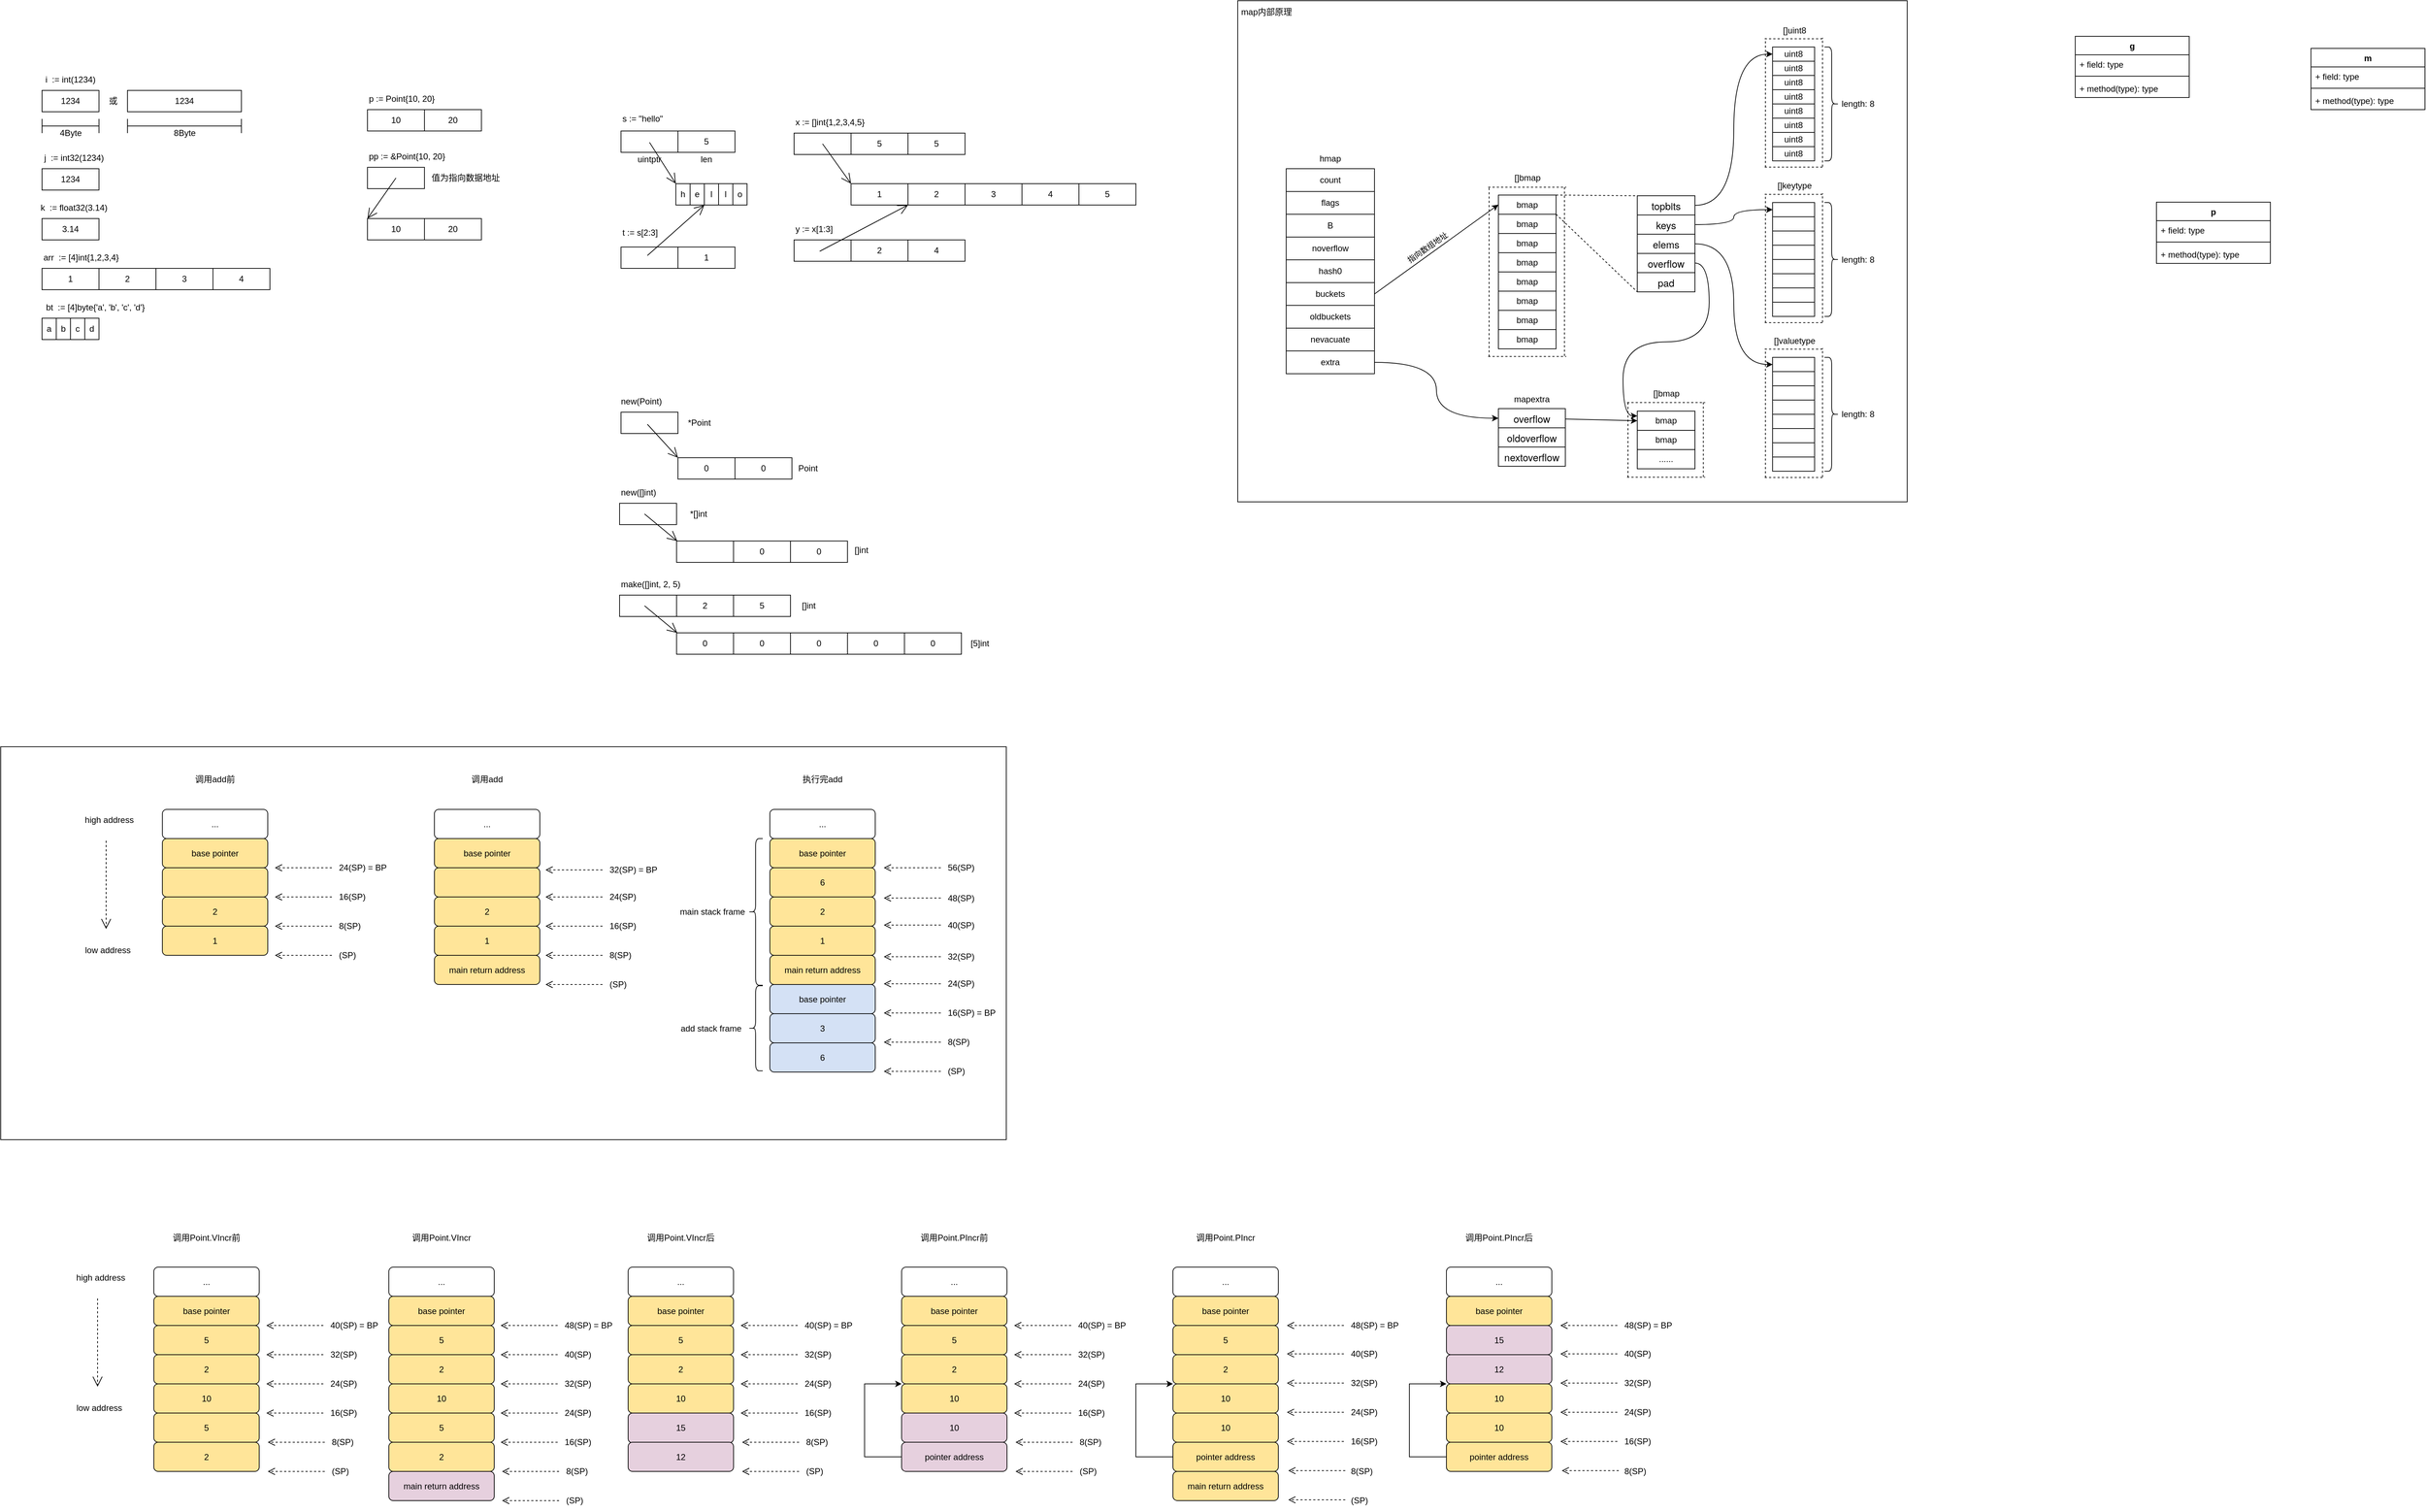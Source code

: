 <mxfile version="16.5.2" type="github" pages="3">
  <diagram id="zWAUOI7uXB58mfc3HVhZ" name="数据结构">
    <mxGraphModel dx="1318" dy="657" grid="1" gridSize="10" guides="1" tooltips="1" connect="1" arrows="1" fold="1" page="1" pageScale="1" pageWidth="850" pageHeight="1100" math="0" shadow="0">
      <root>
        <mxCell id="59_2Vt7BAnoprPoY_IP--0" />
        <mxCell id="59_2Vt7BAnoprPoY_IP--1" parent="59_2Vt7BAnoprPoY_IP--0" />
        <mxCell id="TFn_a_H98EVJXQp6cAp4-142" value="" style="rounded=0;whiteSpace=wrap;html=1;" parent="59_2Vt7BAnoprPoY_IP--1" vertex="1">
          <mxGeometry x="1799" y="54" width="940" height="704" as="geometry" />
        </mxCell>
        <mxCell id="oKKVq3jpRf1W2T5kM2XM-5" value="" style="rounded=0;whiteSpace=wrap;html=1;fillColor=#FFFFFF;" vertex="1" parent="59_2Vt7BAnoprPoY_IP--1">
          <mxGeometry x="62" y="1102" width="1412" height="552" as="geometry" />
        </mxCell>
        <mxCell id="Qy6Y_hbi58cCMWtNMaR3-52" value="" style="rounded=0;whiteSpace=wrap;html=1;" parent="59_2Vt7BAnoprPoY_IP--1" vertex="1">
          <mxGeometry x="1176" y="240" width="80" height="30" as="geometry" />
        </mxCell>
        <mxCell id="Qy6Y_hbi58cCMWtNMaR3-25" value="" style="rounded=0;whiteSpace=wrap;html=1;" parent="59_2Vt7BAnoprPoY_IP--1" vertex="1">
          <mxGeometry x="577" y="288" width="80" height="30" as="geometry" />
        </mxCell>
        <mxCell id="59_2Vt7BAnoprPoY_IP--2" value="1234" style="rounded=0;whiteSpace=wrap;html=1;" parent="59_2Vt7BAnoprPoY_IP--1" vertex="1">
          <mxGeometry x="120" y="180" width="80" height="30" as="geometry" />
        </mxCell>
        <mxCell id="59_2Vt7BAnoprPoY_IP--3" value="1234" style="rounded=0;whiteSpace=wrap;html=1;" parent="59_2Vt7BAnoprPoY_IP--1" vertex="1">
          <mxGeometry x="240" y="180" width="160" height="30" as="geometry" />
        </mxCell>
        <mxCell id="59_2Vt7BAnoprPoY_IP--4" value="i&amp;nbsp; := int(1234)" style="text;html=1;strokeColor=none;fillColor=none;align=center;verticalAlign=middle;whiteSpace=wrap;rounded=0;" parent="59_2Vt7BAnoprPoY_IP--1" vertex="1">
          <mxGeometry x="120" y="150" width="80" height="30" as="geometry" />
        </mxCell>
        <mxCell id="59_2Vt7BAnoprPoY_IP--5" value="或" style="text;html=1;strokeColor=none;fillColor=none;align=center;verticalAlign=middle;whiteSpace=wrap;rounded=0;" parent="59_2Vt7BAnoprPoY_IP--1" vertex="1">
          <mxGeometry x="210" y="185" width="20" height="20" as="geometry" />
        </mxCell>
        <mxCell id="59_2Vt7BAnoprPoY_IP--19" value="j&amp;nbsp; := int32(1234)" style="text;html=1;strokeColor=none;fillColor=none;align=center;verticalAlign=middle;whiteSpace=wrap;rounded=0;" parent="59_2Vt7BAnoprPoY_IP--1" vertex="1">
          <mxGeometry x="110" y="260" width="110" height="30" as="geometry" />
        </mxCell>
        <mxCell id="59_2Vt7BAnoprPoY_IP--20" value="1234" style="rounded=0;whiteSpace=wrap;html=1;" parent="59_2Vt7BAnoprPoY_IP--1" vertex="1">
          <mxGeometry x="120" y="290" width="80" height="30" as="geometry" />
        </mxCell>
        <mxCell id="Qy6Y_hbi58cCMWtNMaR3-0" value="k&amp;nbsp; := float32(3.14)" style="text;html=1;strokeColor=none;fillColor=none;align=center;verticalAlign=middle;whiteSpace=wrap;rounded=0;" parent="59_2Vt7BAnoprPoY_IP--1" vertex="1">
          <mxGeometry x="110" y="330" width="110" height="30" as="geometry" />
        </mxCell>
        <mxCell id="Qy6Y_hbi58cCMWtNMaR3-1" value="" style="shape=crossbar;whiteSpace=wrap;html=1;rounded=1;" parent="59_2Vt7BAnoprPoY_IP--1" vertex="1">
          <mxGeometry x="240" y="220" width="160" height="20" as="geometry" />
        </mxCell>
        <mxCell id="Qy6Y_hbi58cCMWtNMaR3-2" value="8Byte" style="text;html=1;align=center;verticalAlign=middle;resizable=0;points=[];autosize=1;strokeColor=none;fillColor=none;" parent="59_2Vt7BAnoprPoY_IP--1" vertex="1">
          <mxGeometry x="295" y="230" width="50" height="20" as="geometry" />
        </mxCell>
        <mxCell id="Qy6Y_hbi58cCMWtNMaR3-5" value="" style="shape=crossbar;whiteSpace=wrap;html=1;rounded=1;" parent="59_2Vt7BAnoprPoY_IP--1" vertex="1">
          <mxGeometry x="120" y="220" width="80" height="20" as="geometry" />
        </mxCell>
        <mxCell id="Qy6Y_hbi58cCMWtNMaR3-6" value="4Byte" style="text;html=1;align=center;verticalAlign=middle;resizable=0;points=[];autosize=1;strokeColor=none;fillColor=none;" parent="59_2Vt7BAnoprPoY_IP--1" vertex="1">
          <mxGeometry x="135" y="230" width="50" height="20" as="geometry" />
        </mxCell>
        <mxCell id="Qy6Y_hbi58cCMWtNMaR3-7" value="3.14" style="rounded=0;whiteSpace=wrap;html=1;" parent="59_2Vt7BAnoprPoY_IP--1" vertex="1">
          <mxGeometry x="120" y="360" width="80" height="30" as="geometry" />
        </mxCell>
        <mxCell id="Qy6Y_hbi58cCMWtNMaR3-8" value="arr&amp;nbsp; := [4]int{1,2,3,4}" style="text;html=1;strokeColor=none;fillColor=none;align=center;verticalAlign=middle;whiteSpace=wrap;rounded=0;" parent="59_2Vt7BAnoprPoY_IP--1" vertex="1">
          <mxGeometry x="100" y="400" width="150" height="30" as="geometry" />
        </mxCell>
        <mxCell id="Qy6Y_hbi58cCMWtNMaR3-9" value="1" style="rounded=0;whiteSpace=wrap;html=1;" parent="59_2Vt7BAnoprPoY_IP--1" vertex="1">
          <mxGeometry x="120" y="430" width="80" height="30" as="geometry" />
        </mxCell>
        <mxCell id="Qy6Y_hbi58cCMWtNMaR3-10" value="2" style="rounded=0;whiteSpace=wrap;html=1;" parent="59_2Vt7BAnoprPoY_IP--1" vertex="1">
          <mxGeometry x="200" y="430" width="80" height="30" as="geometry" />
        </mxCell>
        <mxCell id="Qy6Y_hbi58cCMWtNMaR3-11" value="3" style="rounded=0;whiteSpace=wrap;html=1;" parent="59_2Vt7BAnoprPoY_IP--1" vertex="1">
          <mxGeometry x="280" y="430" width="80" height="30" as="geometry" />
        </mxCell>
        <mxCell id="Qy6Y_hbi58cCMWtNMaR3-12" value="4" style="rounded=0;whiteSpace=wrap;html=1;" parent="59_2Vt7BAnoprPoY_IP--1" vertex="1">
          <mxGeometry x="360" y="430" width="80" height="30" as="geometry" />
        </mxCell>
        <mxCell id="Qy6Y_hbi58cCMWtNMaR3-13" value="bt&amp;nbsp; := [4]byte{&#39;a&#39;, &#39;b&#39;, &#39;c&#39;, &#39;d&#39;}" style="text;html=1;strokeColor=none;fillColor=none;align=center;verticalAlign=middle;whiteSpace=wrap;rounded=0;" parent="59_2Vt7BAnoprPoY_IP--1" vertex="1">
          <mxGeometry x="120" y="470" width="150" height="30" as="geometry" />
        </mxCell>
        <mxCell id="Qy6Y_hbi58cCMWtNMaR3-14" value="a" style="rounded=0;whiteSpace=wrap;html=1;" parent="59_2Vt7BAnoprPoY_IP--1" vertex="1">
          <mxGeometry x="120" y="500" width="20" height="30" as="geometry" />
        </mxCell>
        <mxCell id="Qy6Y_hbi58cCMWtNMaR3-18" value="b" style="rounded=0;whiteSpace=wrap;html=1;" parent="59_2Vt7BAnoprPoY_IP--1" vertex="1">
          <mxGeometry x="140" y="500" width="20" height="30" as="geometry" />
        </mxCell>
        <mxCell id="Qy6Y_hbi58cCMWtNMaR3-19" value="c" style="rounded=0;whiteSpace=wrap;html=1;" parent="59_2Vt7BAnoprPoY_IP--1" vertex="1">
          <mxGeometry x="160" y="500" width="20" height="30" as="geometry" />
        </mxCell>
        <mxCell id="Qy6Y_hbi58cCMWtNMaR3-20" value="d" style="rounded=0;whiteSpace=wrap;html=1;" parent="59_2Vt7BAnoprPoY_IP--1" vertex="1">
          <mxGeometry x="180" y="500" width="20" height="30" as="geometry" />
        </mxCell>
        <mxCell id="Qy6Y_hbi58cCMWtNMaR3-21" value="p := Point{10, 20}" style="text;html=1;strokeColor=none;fillColor=none;align=left;verticalAlign=middle;whiteSpace=wrap;rounded=0;" parent="59_2Vt7BAnoprPoY_IP--1" vertex="1">
          <mxGeometry x="577" y="177" width="119" height="30" as="geometry" />
        </mxCell>
        <mxCell id="Qy6Y_hbi58cCMWtNMaR3-22" value="pp := &amp;amp;Point{10, 20}" style="text;html=1;strokeColor=none;fillColor=none;align=left;verticalAlign=middle;whiteSpace=wrap;rounded=0;" parent="59_2Vt7BAnoprPoY_IP--1" vertex="1">
          <mxGeometry x="577" y="258" width="139" height="30" as="geometry" />
        </mxCell>
        <mxCell id="Qy6Y_hbi58cCMWtNMaR3-23" value="10" style="rounded=0;whiteSpace=wrap;html=1;" parent="59_2Vt7BAnoprPoY_IP--1" vertex="1">
          <mxGeometry x="577" y="360" width="80" height="30" as="geometry" />
        </mxCell>
        <mxCell id="Qy6Y_hbi58cCMWtNMaR3-24" value="20" style="rounded=0;whiteSpace=wrap;html=1;" parent="59_2Vt7BAnoprPoY_IP--1" vertex="1">
          <mxGeometry x="657" y="360" width="80" height="30" as="geometry" />
        </mxCell>
        <mxCell id="Qy6Y_hbi58cCMWtNMaR3-26" value="" style="endArrow=open;endFill=1;endSize=12;html=1;rounded=0;entryX=0;entryY=0;entryDx=0;entryDy=0;exitX=0.5;exitY=0.5;exitDx=0;exitDy=0;exitPerimeter=0;" parent="59_2Vt7BAnoprPoY_IP--1" source="Qy6Y_hbi58cCMWtNMaR3-25" target="Qy6Y_hbi58cCMWtNMaR3-23" edge="1">
          <mxGeometry width="160" relative="1" as="geometry">
            <mxPoint x="611" y="329" as="sourcePoint" />
            <mxPoint x="575" y="359" as="targetPoint" />
          </mxGeometry>
        </mxCell>
        <mxCell id="Qy6Y_hbi58cCMWtNMaR3-27" value="10" style="rounded=0;whiteSpace=wrap;html=1;" parent="59_2Vt7BAnoprPoY_IP--1" vertex="1">
          <mxGeometry x="577" y="207" width="80" height="30" as="geometry" />
        </mxCell>
        <mxCell id="Qy6Y_hbi58cCMWtNMaR3-28" value="20" style="rounded=0;whiteSpace=wrap;html=1;" parent="59_2Vt7BAnoprPoY_IP--1" vertex="1">
          <mxGeometry x="657" y="207" width="80" height="30" as="geometry" />
        </mxCell>
        <mxCell id="Qy6Y_hbi58cCMWtNMaR3-29" value="值为指向数据地址" style="text;html=1;strokeColor=none;fillColor=none;align=center;verticalAlign=middle;whiteSpace=wrap;rounded=0;" parent="59_2Vt7BAnoprPoY_IP--1" vertex="1">
          <mxGeometry x="662" y="292" width="106" height="22" as="geometry" />
        </mxCell>
        <mxCell id="Qy6Y_hbi58cCMWtNMaR3-30" value="s := &quot;hello&quot;" style="text;html=1;strokeColor=none;fillColor=none;align=left;verticalAlign=middle;whiteSpace=wrap;rounded=0;" parent="59_2Vt7BAnoprPoY_IP--1" vertex="1">
          <mxGeometry x="933" y="205" width="119" height="30" as="geometry" />
        </mxCell>
        <mxCell id="Qy6Y_hbi58cCMWtNMaR3-31" value="" style="rounded=0;whiteSpace=wrap;html=1;" parent="59_2Vt7BAnoprPoY_IP--1" vertex="1">
          <mxGeometry x="933" y="237" width="80" height="30" as="geometry" />
        </mxCell>
        <mxCell id="Qy6Y_hbi58cCMWtNMaR3-32" value="5" style="rounded=0;whiteSpace=wrap;html=1;" parent="59_2Vt7BAnoprPoY_IP--1" vertex="1">
          <mxGeometry x="1013" y="237" width="80" height="30" as="geometry" />
        </mxCell>
        <mxCell id="Qy6Y_hbi58cCMWtNMaR3-33" value="uintptr" style="text;html=1;strokeColor=none;fillColor=none;align=center;verticalAlign=middle;whiteSpace=wrap;rounded=0;" parent="59_2Vt7BAnoprPoY_IP--1" vertex="1">
          <mxGeometry x="943" y="267" width="60" height="19" as="geometry" />
        </mxCell>
        <mxCell id="Qy6Y_hbi58cCMWtNMaR3-34" value="len" style="text;html=1;strokeColor=none;fillColor=none;align=center;verticalAlign=middle;whiteSpace=wrap;rounded=0;" parent="59_2Vt7BAnoprPoY_IP--1" vertex="1">
          <mxGeometry x="1023" y="267" width="60" height="19" as="geometry" />
        </mxCell>
        <mxCell id="Qy6Y_hbi58cCMWtNMaR3-35" value="h" style="rounded=0;whiteSpace=wrap;html=1;" parent="59_2Vt7BAnoprPoY_IP--1" vertex="1">
          <mxGeometry x="1010" y="311" width="20" height="30" as="geometry" />
        </mxCell>
        <mxCell id="Qy6Y_hbi58cCMWtNMaR3-36" value="e" style="rounded=0;whiteSpace=wrap;html=1;" parent="59_2Vt7BAnoprPoY_IP--1" vertex="1">
          <mxGeometry x="1030" y="311" width="20" height="30" as="geometry" />
        </mxCell>
        <mxCell id="Qy6Y_hbi58cCMWtNMaR3-37" value="l" style="rounded=0;whiteSpace=wrap;html=1;" parent="59_2Vt7BAnoprPoY_IP--1" vertex="1">
          <mxGeometry x="1050" y="311" width="20" height="30" as="geometry" />
        </mxCell>
        <mxCell id="Qy6Y_hbi58cCMWtNMaR3-38" value="l" style="rounded=0;whiteSpace=wrap;html=1;" parent="59_2Vt7BAnoprPoY_IP--1" vertex="1">
          <mxGeometry x="1070" y="311" width="20" height="30" as="geometry" />
        </mxCell>
        <mxCell id="Qy6Y_hbi58cCMWtNMaR3-39" value="o" style="rounded=0;whiteSpace=wrap;html=1;" parent="59_2Vt7BAnoprPoY_IP--1" vertex="1">
          <mxGeometry x="1090" y="311" width="20" height="30" as="geometry" />
        </mxCell>
        <mxCell id="Qy6Y_hbi58cCMWtNMaR3-40" value="" style="endArrow=open;endFill=1;endSize=12;html=1;rounded=0;entryX=0;entryY=0;entryDx=0;entryDy=0;exitX=0.5;exitY=0.5;exitDx=0;exitDy=0;exitPerimeter=0;" parent="59_2Vt7BAnoprPoY_IP--1" target="Qy6Y_hbi58cCMWtNMaR3-35" edge="1">
          <mxGeometry width="160" relative="1" as="geometry">
            <mxPoint x="973" y="253" as="sourcePoint" />
            <mxPoint x="933" y="310" as="targetPoint" />
          </mxGeometry>
        </mxCell>
        <mxCell id="Qy6Y_hbi58cCMWtNMaR3-42" value="t := s[2:3]" style="text;html=1;strokeColor=none;fillColor=none;align=left;verticalAlign=middle;whiteSpace=wrap;rounded=0;" parent="59_2Vt7BAnoprPoY_IP--1" vertex="1">
          <mxGeometry x="933" y="365" width="119" height="30" as="geometry" />
        </mxCell>
        <mxCell id="Qy6Y_hbi58cCMWtNMaR3-43" value="" style="rounded=0;whiteSpace=wrap;html=1;" parent="59_2Vt7BAnoprPoY_IP--1" vertex="1">
          <mxGeometry x="933" y="400" width="80" height="30" as="geometry" />
        </mxCell>
        <mxCell id="Qy6Y_hbi58cCMWtNMaR3-44" value="1" style="rounded=0;whiteSpace=wrap;html=1;" parent="59_2Vt7BAnoprPoY_IP--1" vertex="1">
          <mxGeometry x="1013" y="400" width="80" height="30" as="geometry" />
        </mxCell>
        <mxCell id="Qy6Y_hbi58cCMWtNMaR3-45" value="" style="endArrow=open;endFill=1;endSize=12;html=1;rounded=0;entryX=1;entryY=1;entryDx=0;entryDy=0;exitX=0.463;exitY=0.4;exitDx=0;exitDy=0;exitPerimeter=0;" parent="59_2Vt7BAnoprPoY_IP--1" source="Qy6Y_hbi58cCMWtNMaR3-43" target="Qy6Y_hbi58cCMWtNMaR3-36" edge="1">
          <mxGeometry width="160" relative="1" as="geometry">
            <mxPoint x="983" y="263" as="sourcePoint" />
            <mxPoint x="943" y="320" as="targetPoint" />
          </mxGeometry>
        </mxCell>
        <mxCell id="Qy6Y_hbi58cCMWtNMaR3-46" value="x := []int{1,2,3,4,5}" style="text;html=1;strokeColor=none;fillColor=none;align=left;verticalAlign=middle;whiteSpace=wrap;rounded=0;" parent="59_2Vt7BAnoprPoY_IP--1" vertex="1">
          <mxGeometry x="1176" y="210" width="119" height="30" as="geometry" />
        </mxCell>
        <mxCell id="Qy6Y_hbi58cCMWtNMaR3-47" value="1" style="rounded=0;whiteSpace=wrap;html=1;" parent="59_2Vt7BAnoprPoY_IP--1" vertex="1">
          <mxGeometry x="1256" y="311" width="80" height="30" as="geometry" />
        </mxCell>
        <mxCell id="Qy6Y_hbi58cCMWtNMaR3-48" value="2" style="rounded=0;whiteSpace=wrap;html=1;" parent="59_2Vt7BAnoprPoY_IP--1" vertex="1">
          <mxGeometry x="1336" y="311" width="80" height="30" as="geometry" />
        </mxCell>
        <mxCell id="Qy6Y_hbi58cCMWtNMaR3-49" value="3" style="rounded=0;whiteSpace=wrap;html=1;" parent="59_2Vt7BAnoprPoY_IP--1" vertex="1">
          <mxGeometry x="1416" y="311" width="80" height="30" as="geometry" />
        </mxCell>
        <mxCell id="Qy6Y_hbi58cCMWtNMaR3-50" value="4" style="rounded=0;whiteSpace=wrap;html=1;" parent="59_2Vt7BAnoprPoY_IP--1" vertex="1">
          <mxGeometry x="1496" y="311" width="80" height="30" as="geometry" />
        </mxCell>
        <mxCell id="Qy6Y_hbi58cCMWtNMaR3-51" value="5" style="rounded=0;whiteSpace=wrap;html=1;" parent="59_2Vt7BAnoprPoY_IP--1" vertex="1">
          <mxGeometry x="1576" y="311" width="80" height="30" as="geometry" />
        </mxCell>
        <mxCell id="Qy6Y_hbi58cCMWtNMaR3-53" value="5" style="rounded=0;whiteSpace=wrap;html=1;" parent="59_2Vt7BAnoprPoY_IP--1" vertex="1">
          <mxGeometry x="1256" y="240" width="80" height="30" as="geometry" />
        </mxCell>
        <mxCell id="Qy6Y_hbi58cCMWtNMaR3-54" value="5" style="rounded=0;whiteSpace=wrap;html=1;" parent="59_2Vt7BAnoprPoY_IP--1" vertex="1">
          <mxGeometry x="1336" y="240" width="80" height="30" as="geometry" />
        </mxCell>
        <mxCell id="Qy6Y_hbi58cCMWtNMaR3-55" value="" style="endArrow=open;endFill=1;endSize=12;html=1;rounded=0;entryX=0;entryY=0;entryDx=0;entryDy=0;exitX=0.5;exitY=0.5;exitDx=0;exitDy=0;exitPerimeter=0;" parent="59_2Vt7BAnoprPoY_IP--1" source="Qy6Y_hbi58cCMWtNMaR3-52" target="Qy6Y_hbi58cCMWtNMaR3-47" edge="1">
          <mxGeometry width="160" relative="1" as="geometry">
            <mxPoint x="1227" y="294" as="sourcePoint" />
            <mxPoint x="1315.96" y="294" as="targetPoint" />
          </mxGeometry>
        </mxCell>
        <mxCell id="Qy6Y_hbi58cCMWtNMaR3-57" value="y := x[1:3]" style="text;html=1;strokeColor=none;fillColor=none;align=left;verticalAlign=middle;whiteSpace=wrap;rounded=0;" parent="59_2Vt7BAnoprPoY_IP--1" vertex="1">
          <mxGeometry x="1176" y="360" width="119" height="30" as="geometry" />
        </mxCell>
        <mxCell id="Qy6Y_hbi58cCMWtNMaR3-58" value="" style="rounded=0;whiteSpace=wrap;html=1;" parent="59_2Vt7BAnoprPoY_IP--1" vertex="1">
          <mxGeometry x="1176" y="390" width="80" height="30" as="geometry" />
        </mxCell>
        <mxCell id="Qy6Y_hbi58cCMWtNMaR3-59" value="2" style="rounded=0;whiteSpace=wrap;html=1;" parent="59_2Vt7BAnoprPoY_IP--1" vertex="1">
          <mxGeometry x="1256" y="390" width="80" height="30" as="geometry" />
        </mxCell>
        <mxCell id="Qy6Y_hbi58cCMWtNMaR3-60" value="4" style="rounded=0;whiteSpace=wrap;html=1;" parent="59_2Vt7BAnoprPoY_IP--1" vertex="1">
          <mxGeometry x="1336" y="390" width="80" height="30" as="geometry" />
        </mxCell>
        <mxCell id="Qy6Y_hbi58cCMWtNMaR3-61" value="" style="endArrow=open;endFill=1;endSize=12;html=1;rounded=0;entryX=0;entryY=1;entryDx=0;entryDy=0;exitX=0.5;exitY=0.5;exitDx=0;exitDy=0;exitPerimeter=0;" parent="59_2Vt7BAnoprPoY_IP--1" target="Qy6Y_hbi58cCMWtNMaR3-48" edge="1">
          <mxGeometry width="160" relative="1" as="geometry">
            <mxPoint x="1212" y="406" as="sourcePoint" />
            <mxPoint x="1252" y="462" as="targetPoint" />
          </mxGeometry>
        </mxCell>
        <mxCell id="Qy6Y_hbi58cCMWtNMaR3-62" value="new(Point)" style="text;html=1;strokeColor=none;fillColor=none;align=left;verticalAlign=middle;whiteSpace=wrap;rounded=0;" parent="59_2Vt7BAnoprPoY_IP--1" vertex="1">
          <mxGeometry x="931" y="602" width="119" height="30" as="geometry" />
        </mxCell>
        <mxCell id="Qy6Y_hbi58cCMWtNMaR3-63" value="" style="rounded=0;whiteSpace=wrap;html=1;" parent="59_2Vt7BAnoprPoY_IP--1" vertex="1">
          <mxGeometry x="933" y="632" width="80" height="30" as="geometry" />
        </mxCell>
        <mxCell id="Qy6Y_hbi58cCMWtNMaR3-64" value="0" style="rounded=0;whiteSpace=wrap;html=1;" parent="59_2Vt7BAnoprPoY_IP--1" vertex="1">
          <mxGeometry x="1013" y="696" width="80" height="30" as="geometry" />
        </mxCell>
        <mxCell id="Qy6Y_hbi58cCMWtNMaR3-65" value="0" style="rounded=0;whiteSpace=wrap;html=1;" parent="59_2Vt7BAnoprPoY_IP--1" vertex="1">
          <mxGeometry x="1093" y="696" width="80" height="30" as="geometry" />
        </mxCell>
        <mxCell id="Qy6Y_hbi58cCMWtNMaR3-67" value="" style="endArrow=open;endFill=1;endSize=12;html=1;rounded=0;entryX=0;entryY=0;entryDx=0;entryDy=0;exitX=0.463;exitY=0.4;exitDx=0;exitDy=0;exitPerimeter=0;" parent="59_2Vt7BAnoprPoY_IP--1" target="Qy6Y_hbi58cCMWtNMaR3-64" edge="1">
          <mxGeometry width="160" relative="1" as="geometry">
            <mxPoint x="970.04" y="649" as="sourcePoint" />
            <mxPoint x="1050" y="578" as="targetPoint" />
          </mxGeometry>
        </mxCell>
        <mxCell id="Qy6Y_hbi58cCMWtNMaR3-68" value="*Point" style="text;html=1;strokeColor=none;fillColor=none;align=left;verticalAlign=middle;whiteSpace=wrap;rounded=0;" parent="59_2Vt7BAnoprPoY_IP--1" vertex="1">
          <mxGeometry x="1025" y="632" width="119" height="30" as="geometry" />
        </mxCell>
        <mxCell id="Qy6Y_hbi58cCMWtNMaR3-69" value="new([]int)" style="text;html=1;strokeColor=none;fillColor=none;align=left;verticalAlign=middle;whiteSpace=wrap;rounded=0;" parent="59_2Vt7BAnoprPoY_IP--1" vertex="1">
          <mxGeometry x="931" y="730" width="119" height="30" as="geometry" />
        </mxCell>
        <mxCell id="Qy6Y_hbi58cCMWtNMaR3-70" value="" style="rounded=0;whiteSpace=wrap;html=1;" parent="59_2Vt7BAnoprPoY_IP--1" vertex="1">
          <mxGeometry x="931" y="760" width="80" height="30" as="geometry" />
        </mxCell>
        <mxCell id="Qy6Y_hbi58cCMWtNMaR3-71" value="" style="rounded=0;whiteSpace=wrap;html=1;" parent="59_2Vt7BAnoprPoY_IP--1" vertex="1">
          <mxGeometry x="1011" y="813" width="80" height="30" as="geometry" />
        </mxCell>
        <mxCell id="Qy6Y_hbi58cCMWtNMaR3-72" value="0" style="rounded=0;whiteSpace=wrap;html=1;" parent="59_2Vt7BAnoprPoY_IP--1" vertex="1">
          <mxGeometry x="1091" y="813" width="80" height="30" as="geometry" />
        </mxCell>
        <mxCell id="Qy6Y_hbi58cCMWtNMaR3-73" value="0" style="rounded=0;whiteSpace=wrap;html=1;" parent="59_2Vt7BAnoprPoY_IP--1" vertex="1">
          <mxGeometry x="1171" y="813" width="80" height="30" as="geometry" />
        </mxCell>
        <mxCell id="Qy6Y_hbi58cCMWtNMaR3-74" value="" style="endArrow=open;endFill=1;endSize=12;html=1;rounded=0;entryX=0;entryY=0;entryDx=0;entryDy=0;exitX=0.438;exitY=0.5;exitDx=0;exitDy=0;exitPerimeter=0;" parent="59_2Vt7BAnoprPoY_IP--1" source="Qy6Y_hbi58cCMWtNMaR3-70" edge="1">
          <mxGeometry width="160" relative="1" as="geometry">
            <mxPoint x="1030" y="775" as="sourcePoint" />
            <mxPoint x="1011.98" y="813" as="targetPoint" />
          </mxGeometry>
        </mxCell>
        <mxCell id="Qy6Y_hbi58cCMWtNMaR3-75" value="make([]int, 2, 5)" style="text;html=1;strokeColor=none;fillColor=none;align=left;verticalAlign=middle;whiteSpace=wrap;rounded=0;" parent="59_2Vt7BAnoprPoY_IP--1" vertex="1">
          <mxGeometry x="931" y="859" width="119" height="30" as="geometry" />
        </mxCell>
        <mxCell id="Qy6Y_hbi58cCMWtNMaR3-76" value="" style="rounded=0;whiteSpace=wrap;html=1;" parent="59_2Vt7BAnoprPoY_IP--1" vertex="1">
          <mxGeometry x="931" y="889" width="80" height="30" as="geometry" />
        </mxCell>
        <mxCell id="Qy6Y_hbi58cCMWtNMaR3-77" value="0" style="rounded=0;whiteSpace=wrap;html=1;" parent="59_2Vt7BAnoprPoY_IP--1" vertex="1">
          <mxGeometry x="1011" y="942" width="80" height="30" as="geometry" />
        </mxCell>
        <mxCell id="Qy6Y_hbi58cCMWtNMaR3-78" value="0" style="rounded=0;whiteSpace=wrap;html=1;" parent="59_2Vt7BAnoprPoY_IP--1" vertex="1">
          <mxGeometry x="1091" y="942" width="80" height="30" as="geometry" />
        </mxCell>
        <mxCell id="Qy6Y_hbi58cCMWtNMaR3-79" value="0" style="rounded=0;whiteSpace=wrap;html=1;" parent="59_2Vt7BAnoprPoY_IP--1" vertex="1">
          <mxGeometry x="1171" y="942" width="80" height="30" as="geometry" />
        </mxCell>
        <mxCell id="Qy6Y_hbi58cCMWtNMaR3-80" value="" style="endArrow=open;endFill=1;endSize=12;html=1;rounded=0;entryX=0;entryY=0;entryDx=0;entryDy=0;exitX=0.438;exitY=0.5;exitDx=0;exitDy=0;exitPerimeter=0;" parent="59_2Vt7BAnoprPoY_IP--1" source="Qy6Y_hbi58cCMWtNMaR3-76" edge="1">
          <mxGeometry width="160" relative="1" as="geometry">
            <mxPoint x="1030" y="904" as="sourcePoint" />
            <mxPoint x="1011.98" y="942" as="targetPoint" />
          </mxGeometry>
        </mxCell>
        <mxCell id="Qy6Y_hbi58cCMWtNMaR3-81" value="0" style="rounded=0;whiteSpace=wrap;html=1;" parent="59_2Vt7BAnoprPoY_IP--1" vertex="1">
          <mxGeometry x="1251" y="942" width="80" height="30" as="geometry" />
        </mxCell>
        <mxCell id="Qy6Y_hbi58cCMWtNMaR3-82" value="0" style="rounded=0;whiteSpace=wrap;html=1;" parent="59_2Vt7BAnoprPoY_IP--1" vertex="1">
          <mxGeometry x="1331" y="942" width="80" height="30" as="geometry" />
        </mxCell>
        <mxCell id="Qy6Y_hbi58cCMWtNMaR3-83" value="2" style="rounded=0;whiteSpace=wrap;html=1;" parent="59_2Vt7BAnoprPoY_IP--1" vertex="1">
          <mxGeometry x="1011" y="889" width="80" height="30" as="geometry" />
        </mxCell>
        <mxCell id="Qy6Y_hbi58cCMWtNMaR3-84" value="5" style="rounded=0;whiteSpace=wrap;html=1;" parent="59_2Vt7BAnoprPoY_IP--1" vertex="1">
          <mxGeometry x="1091" y="889" width="80" height="30" as="geometry" />
        </mxCell>
        <mxCell id="Qy6Y_hbi58cCMWtNMaR3-85" value="*[]int" style="text;html=1;strokeColor=none;fillColor=none;align=left;verticalAlign=middle;whiteSpace=wrap;rounded=0;" parent="59_2Vt7BAnoprPoY_IP--1" vertex="1">
          <mxGeometry x="1028" y="760" width="52" height="30" as="geometry" />
        </mxCell>
        <mxCell id="Qy6Y_hbi58cCMWtNMaR3-86" value="[]int" style="text;html=1;strokeColor=none;fillColor=none;align=left;verticalAlign=middle;whiteSpace=wrap;rounded=0;" parent="59_2Vt7BAnoprPoY_IP--1" vertex="1">
          <mxGeometry x="1185" y="889" width="52" height="30" as="geometry" />
        </mxCell>
        <mxCell id="Qy6Y_hbi58cCMWtNMaR3-87" value="[5]int" style="text;html=1;strokeColor=none;fillColor=none;align=left;verticalAlign=middle;whiteSpace=wrap;rounded=0;" parent="59_2Vt7BAnoprPoY_IP--1" vertex="1">
          <mxGeometry x="1422" y="942" width="52" height="30" as="geometry" />
        </mxCell>
        <mxCell id="Qy6Y_hbi58cCMWtNMaR3-88" value="[]int" style="text;html=1;strokeColor=none;fillColor=none;align=left;verticalAlign=middle;whiteSpace=wrap;rounded=0;" parent="59_2Vt7BAnoprPoY_IP--1" vertex="1">
          <mxGeometry x="1259" y="811" width="52" height="30" as="geometry" />
        </mxCell>
        <mxCell id="Qy6Y_hbi58cCMWtNMaR3-89" value="Point" style="text;html=1;strokeColor=none;fillColor=none;align=left;verticalAlign=middle;whiteSpace=wrap;rounded=0;" parent="59_2Vt7BAnoprPoY_IP--1" vertex="1">
          <mxGeometry x="1180" y="696" width="52" height="30" as="geometry" />
        </mxCell>
        <mxCell id="TFn_a_H98EVJXQp6cAp4-0" value="count" style="rounded=0;whiteSpace=wrap;html=1;" parent="59_2Vt7BAnoprPoY_IP--1" vertex="1">
          <mxGeometry x="1867" y="290" width="124" height="32" as="geometry" />
        </mxCell>
        <mxCell id="TFn_a_H98EVJXQp6cAp4-1" value="flags" style="rounded=0;whiteSpace=wrap;html=1;" parent="59_2Vt7BAnoprPoY_IP--1" vertex="1">
          <mxGeometry x="1867" y="322" width="124" height="32" as="geometry" />
        </mxCell>
        <mxCell id="TFn_a_H98EVJXQp6cAp4-2" value="B" style="rounded=0;whiteSpace=wrap;html=1;" parent="59_2Vt7BAnoprPoY_IP--1" vertex="1">
          <mxGeometry x="1867" y="354" width="124" height="32" as="geometry" />
        </mxCell>
        <mxCell id="TFn_a_H98EVJXQp6cAp4-3" value="noverflow" style="rounded=0;whiteSpace=wrap;html=1;" parent="59_2Vt7BAnoprPoY_IP--1" vertex="1">
          <mxGeometry x="1867" y="386" width="124" height="32" as="geometry" />
        </mxCell>
        <mxCell id="TFn_a_H98EVJXQp6cAp4-4" value="hash0" style="rounded=0;whiteSpace=wrap;html=1;" parent="59_2Vt7BAnoprPoY_IP--1" vertex="1">
          <mxGeometry x="1867" y="418" width="124" height="32" as="geometry" />
        </mxCell>
        <mxCell id="TFn_a_H98EVJXQp6cAp4-26" style="rounded=0;orthogonalLoop=1;jettySize=auto;html=1;entryX=0;entryY=0.5;entryDx=0;entryDy=0;exitX=1;exitY=0.5;exitDx=0;exitDy=0;" parent="59_2Vt7BAnoprPoY_IP--1" source="TFn_a_H98EVJXQp6cAp4-5" target="TFn_a_H98EVJXQp6cAp4-10" edge="1">
          <mxGeometry relative="1" as="geometry" />
        </mxCell>
        <mxCell id="TFn_a_H98EVJXQp6cAp4-27" value="指向数组地址" style="edgeLabel;html=1;align=center;verticalAlign=middle;resizable=0;points=[];rotation=-35;" parent="TFn_a_H98EVJXQp6cAp4-26" vertex="1" connectable="0">
          <mxGeometry x="-0.123" y="3" relative="1" as="geometry">
            <mxPoint x="-1" y="-8" as="offset" />
          </mxGeometry>
        </mxCell>
        <mxCell id="TFn_a_H98EVJXQp6cAp4-5" value="buckets" style="rounded=0;whiteSpace=wrap;html=1;" parent="59_2Vt7BAnoprPoY_IP--1" vertex="1">
          <mxGeometry x="1867" y="450" width="124" height="32" as="geometry" />
        </mxCell>
        <mxCell id="TFn_a_H98EVJXQp6cAp4-6" value="oldbuckets" style="rounded=0;whiteSpace=wrap;html=1;" parent="59_2Vt7BAnoprPoY_IP--1" vertex="1">
          <mxGeometry x="1867" y="482" width="124" height="32" as="geometry" />
        </mxCell>
        <mxCell id="TFn_a_H98EVJXQp6cAp4-7" value="nevacuate" style="rounded=0;whiteSpace=wrap;html=1;" parent="59_2Vt7BAnoprPoY_IP--1" vertex="1">
          <mxGeometry x="1867" y="514" width="124" height="32" as="geometry" />
        </mxCell>
        <mxCell id="TFn_a_H98EVJXQp6cAp4-137" style="edgeStyle=orthogonalEdgeStyle;curved=1;rounded=0;orthogonalLoop=1;jettySize=auto;html=1;entryX=0;entryY=0.5;entryDx=0;entryDy=0;" parent="59_2Vt7BAnoprPoY_IP--1" source="TFn_a_H98EVJXQp6cAp4-8" target="TFn_a_H98EVJXQp6cAp4-130" edge="1">
          <mxGeometry relative="1" as="geometry" />
        </mxCell>
        <mxCell id="TFn_a_H98EVJXQp6cAp4-8" value="extra" style="rounded=0;whiteSpace=wrap;html=1;" parent="59_2Vt7BAnoprPoY_IP--1" vertex="1">
          <mxGeometry x="1867" y="546" width="124" height="32" as="geometry" />
        </mxCell>
        <mxCell id="TFn_a_H98EVJXQp6cAp4-9" value="hmap" style="text;html=1;strokeColor=none;fillColor=none;align=center;verticalAlign=middle;whiteSpace=wrap;rounded=0;" parent="59_2Vt7BAnoprPoY_IP--1" vertex="1">
          <mxGeometry x="1899" y="265" width="60" height="21" as="geometry" />
        </mxCell>
        <mxCell id="TFn_a_H98EVJXQp6cAp4-10" value="bmap" style="rounded=0;whiteSpace=wrap;html=1;" parent="59_2Vt7BAnoprPoY_IP--1" vertex="1">
          <mxGeometry x="2165" y="327" width="81" height="27" as="geometry" />
        </mxCell>
        <mxCell id="TFn_a_H98EVJXQp6cAp4-11" value="bmap" style="rounded=0;whiteSpace=wrap;html=1;" parent="59_2Vt7BAnoprPoY_IP--1" vertex="1">
          <mxGeometry x="2165" y="354" width="81" height="27" as="geometry" />
        </mxCell>
        <mxCell id="TFn_a_H98EVJXQp6cAp4-12" value="bmap" style="rounded=0;whiteSpace=wrap;html=1;" parent="59_2Vt7BAnoprPoY_IP--1" vertex="1">
          <mxGeometry x="2165" y="381" width="81" height="27" as="geometry" />
        </mxCell>
        <mxCell id="TFn_a_H98EVJXQp6cAp4-13" value="bmap" style="rounded=0;whiteSpace=wrap;html=1;" parent="59_2Vt7BAnoprPoY_IP--1" vertex="1">
          <mxGeometry x="2165" y="408" width="81" height="27" as="geometry" />
        </mxCell>
        <mxCell id="TFn_a_H98EVJXQp6cAp4-14" value="bmap" style="rounded=0;whiteSpace=wrap;html=1;" parent="59_2Vt7BAnoprPoY_IP--1" vertex="1">
          <mxGeometry x="2165" y="435" width="81" height="27" as="geometry" />
        </mxCell>
        <mxCell id="TFn_a_H98EVJXQp6cAp4-15" value="bmap" style="rounded=0;whiteSpace=wrap;html=1;" parent="59_2Vt7BAnoprPoY_IP--1" vertex="1">
          <mxGeometry x="2165" y="462" width="81" height="27" as="geometry" />
        </mxCell>
        <mxCell id="TFn_a_H98EVJXQp6cAp4-16" value="bmap" style="rounded=0;whiteSpace=wrap;html=1;" parent="59_2Vt7BAnoprPoY_IP--1" vertex="1">
          <mxGeometry x="2165" y="489" width="81" height="27" as="geometry" />
        </mxCell>
        <mxCell id="TFn_a_H98EVJXQp6cAp4-17" value="bmap" style="rounded=0;whiteSpace=wrap;html=1;" parent="59_2Vt7BAnoprPoY_IP--1" vertex="1">
          <mxGeometry x="2165" y="516" width="81" height="27" as="geometry" />
        </mxCell>
        <mxCell id="TFn_a_H98EVJXQp6cAp4-19" value="[]bmap" style="text;html=1;strokeColor=none;fillColor=none;align=center;verticalAlign=middle;whiteSpace=wrap;rounded=0;" parent="59_2Vt7BAnoprPoY_IP--1" vertex="1">
          <mxGeometry x="2175.5" y="292" width="60" height="21" as="geometry" />
        </mxCell>
        <mxCell id="TFn_a_H98EVJXQp6cAp4-25" value="" style="group" parent="59_2Vt7BAnoprPoY_IP--1" vertex="1" connectable="0">
          <mxGeometry x="2150.75" y="314" width="109.5" height="240" as="geometry" />
        </mxCell>
        <mxCell id="TFn_a_H98EVJXQp6cAp4-21" value="" style="endArrow=none;dashed=1;html=1;rounded=0;" parent="TFn_a_H98EVJXQp6cAp4-25" edge="1">
          <mxGeometry width="50" height="50" relative="1" as="geometry">
            <mxPoint x="1.244" y="240" as="sourcePoint" />
            <mxPoint x="1.244" y="1" as="targetPoint" />
          </mxGeometry>
        </mxCell>
        <mxCell id="TFn_a_H98EVJXQp6cAp4-22" value="" style="endArrow=none;dashed=1;html=1;rounded=0;" parent="TFn_a_H98EVJXQp6cAp4-25" edge="1">
          <mxGeometry width="50" height="50" relative="1" as="geometry">
            <mxPoint y="2" as="sourcePoint" />
            <mxPoint x="109.5" y="2" as="targetPoint" />
          </mxGeometry>
        </mxCell>
        <mxCell id="TFn_a_H98EVJXQp6cAp4-23" value="" style="endArrow=none;dashed=1;html=1;rounded=0;" parent="TFn_a_H98EVJXQp6cAp4-25" edge="1">
          <mxGeometry width="50" height="50" relative="1" as="geometry">
            <mxPoint x="107.011" y="239" as="sourcePoint" />
            <mxPoint x="107.011" as="targetPoint" />
          </mxGeometry>
        </mxCell>
        <mxCell id="TFn_a_H98EVJXQp6cAp4-24" value="" style="endArrow=none;dashed=1;html=1;rounded=0;" parent="TFn_a_H98EVJXQp6cAp4-25" edge="1">
          <mxGeometry width="50" height="50" relative="1" as="geometry">
            <mxPoint y="239.71" as="sourcePoint" />
            <mxPoint x="109.5" y="239.71" as="targetPoint" />
            <Array as="points">
              <mxPoint x="52.261" y="239.71" />
            </Array>
          </mxGeometry>
        </mxCell>
        <mxCell id="TFn_a_H98EVJXQp6cAp4-35" value="" style="endArrow=none;dashed=1;html=1;rounded=0;entryX=0;entryY=0;entryDx=0;entryDy=0;exitX=1;exitY=0;exitDx=0;exitDy=0;" parent="59_2Vt7BAnoprPoY_IP--1" source="TFn_a_H98EVJXQp6cAp4-10" target="TFn_a_H98EVJXQp6cAp4-28" edge="1">
          <mxGeometry width="50" height="50" relative="1" as="geometry">
            <mxPoint x="2266" y="400" as="sourcePoint" />
            <mxPoint x="2344" y="335" as="targetPoint" />
          </mxGeometry>
        </mxCell>
        <mxCell id="TFn_a_H98EVJXQp6cAp4-36" value="" style="endArrow=none;dashed=1;html=1;rounded=0;exitX=1;exitY=0;exitDx=0;exitDy=0;entryX=0;entryY=1;entryDx=0;entryDy=0;" parent="59_2Vt7BAnoprPoY_IP--1" source="TFn_a_H98EVJXQp6cAp4-11" target="TFn_a_H98EVJXQp6cAp4-32" edge="1">
          <mxGeometry width="50" height="50" relative="1" as="geometry">
            <mxPoint x="2296" y="439" as="sourcePoint" />
            <mxPoint x="2360" y="490" as="targetPoint" />
          </mxGeometry>
        </mxCell>
        <mxCell id="TFn_a_H98EVJXQp6cAp4-37" value="" style="group" parent="59_2Vt7BAnoprPoY_IP--1" vertex="1" connectable="0">
          <mxGeometry x="2360" y="328" width="81" height="135" as="geometry" />
        </mxCell>
        <mxCell id="TFn_a_H98EVJXQp6cAp4-28" value="&lt;span style=&quot;font-family: &amp;#34;helvetica neue&amp;#34; , &amp;#34;luxi sans&amp;#34; , &amp;#34;dejavu sans&amp;#34; , &amp;#34;tahoma&amp;#34; , &amp;#34;hiragino sans gb&amp;#34; , &amp;#34;microsoft yahei&amp;#34; , sans-serif ; font-size: 14px ; text-align: left ; background-color: rgb(255 , 255 , 255)&quot;&gt;topbits&lt;/span&gt;" style="rounded=0;whiteSpace=wrap;html=1;" parent="TFn_a_H98EVJXQp6cAp4-37" vertex="1">
          <mxGeometry width="81" height="27" as="geometry" />
        </mxCell>
        <mxCell id="TFn_a_H98EVJXQp6cAp4-29" value="&lt;span style=&quot;font-family: &amp;#34;helvetica neue&amp;#34; , &amp;#34;luxi sans&amp;#34; , &amp;#34;dejavu sans&amp;#34; , &amp;#34;tahoma&amp;#34; , &amp;#34;hiragino sans gb&amp;#34; , &amp;#34;microsoft yahei&amp;#34; , sans-serif ; font-size: 14px ; text-align: left ; background-color: rgb(255 , 255 , 255)&quot;&gt;keys&lt;/span&gt;" style="rounded=0;whiteSpace=wrap;html=1;" parent="TFn_a_H98EVJXQp6cAp4-37" vertex="1">
          <mxGeometry y="27" width="81" height="27" as="geometry" />
        </mxCell>
        <mxCell id="TFn_a_H98EVJXQp6cAp4-30" value="&lt;span style=&quot;font-family: &amp;#34;helvetica neue&amp;#34; , &amp;#34;luxi sans&amp;#34; , &amp;#34;dejavu sans&amp;#34; , &amp;#34;tahoma&amp;#34; , &amp;#34;hiragino sans gb&amp;#34; , &amp;#34;microsoft yahei&amp;#34; , sans-serif ; font-size: 14px ; text-align: left ; background-color: rgb(255 , 255 , 255)&quot;&gt;elems&lt;/span&gt;" style="rounded=0;whiteSpace=wrap;html=1;" parent="TFn_a_H98EVJXQp6cAp4-37" vertex="1">
          <mxGeometry y="54" width="81" height="27" as="geometry" />
        </mxCell>
        <mxCell id="TFn_a_H98EVJXQp6cAp4-31" value="&lt;span style=&quot;font-family: &amp;#34;helvetica neue&amp;#34; , &amp;#34;luxi sans&amp;#34; , &amp;#34;dejavu sans&amp;#34; , &amp;#34;tahoma&amp;#34; , &amp;#34;hiragino sans gb&amp;#34; , &amp;#34;microsoft yahei&amp;#34; , sans-serif ; font-size: 14px ; text-align: left ; background-color: rgb(255 , 255 , 255)&quot;&gt;overflow&lt;/span&gt;" style="rounded=0;whiteSpace=wrap;html=1;" parent="TFn_a_H98EVJXQp6cAp4-37" vertex="1">
          <mxGeometry y="81" width="81" height="27" as="geometry" />
        </mxCell>
        <mxCell id="TFn_a_H98EVJXQp6cAp4-32" value="&lt;span style=&quot;font-family: &amp;#34;helvetica neue&amp;#34; , &amp;#34;luxi sans&amp;#34; , &amp;#34;dejavu sans&amp;#34; , &amp;#34;tahoma&amp;#34; , &amp;#34;hiragino sans gb&amp;#34; , &amp;#34;microsoft yahei&amp;#34; , sans-serif ; font-size: 14px ; text-align: left ; background-color: rgb(255 , 255 , 255)&quot;&gt;pad&lt;/span&gt;" style="rounded=0;whiteSpace=wrap;html=1;" parent="TFn_a_H98EVJXQp6cAp4-37" vertex="1">
          <mxGeometry y="108" width="81" height="27" as="geometry" />
        </mxCell>
        <mxCell id="TFn_a_H98EVJXQp6cAp4-45" value="uint8" style="rounded=0;whiteSpace=wrap;html=1;" parent="59_2Vt7BAnoprPoY_IP--1" vertex="1">
          <mxGeometry x="2550" y="119" width="59" height="20" as="geometry" />
        </mxCell>
        <mxCell id="TFn_a_H98EVJXQp6cAp4-46" value="uint8" style="rounded=0;whiteSpace=wrap;html=1;" parent="59_2Vt7BAnoprPoY_IP--1" vertex="1">
          <mxGeometry x="2550" y="139" width="59" height="20" as="geometry" />
        </mxCell>
        <mxCell id="TFn_a_H98EVJXQp6cAp4-47" value="uint8" style="rounded=0;whiteSpace=wrap;html=1;" parent="59_2Vt7BAnoprPoY_IP--1" vertex="1">
          <mxGeometry x="2550" y="159" width="59" height="20" as="geometry" />
        </mxCell>
        <mxCell id="TFn_a_H98EVJXQp6cAp4-48" value="uint8" style="rounded=0;whiteSpace=wrap;html=1;" parent="59_2Vt7BAnoprPoY_IP--1" vertex="1">
          <mxGeometry x="2550" y="179" width="59" height="20" as="geometry" />
        </mxCell>
        <mxCell id="TFn_a_H98EVJXQp6cAp4-49" value="uint8" style="rounded=0;whiteSpace=wrap;html=1;" parent="59_2Vt7BAnoprPoY_IP--1" vertex="1">
          <mxGeometry x="2550" y="199" width="59" height="20" as="geometry" />
        </mxCell>
        <mxCell id="TFn_a_H98EVJXQp6cAp4-50" value="uint8" style="rounded=0;whiteSpace=wrap;html=1;" parent="59_2Vt7BAnoprPoY_IP--1" vertex="1">
          <mxGeometry x="2550" y="219" width="59" height="20" as="geometry" />
        </mxCell>
        <mxCell id="TFn_a_H98EVJXQp6cAp4-51" value="uint8" style="rounded=0;whiteSpace=wrap;html=1;" parent="59_2Vt7BAnoprPoY_IP--1" vertex="1">
          <mxGeometry x="2550" y="239" width="59" height="20" as="geometry" />
        </mxCell>
        <mxCell id="TFn_a_H98EVJXQp6cAp4-52" value="uint8" style="rounded=0;whiteSpace=wrap;html=1;" parent="59_2Vt7BAnoprPoY_IP--1" vertex="1">
          <mxGeometry x="2550" y="259" width="59" height="20" as="geometry" />
        </mxCell>
        <mxCell id="TFn_a_H98EVJXQp6cAp4-53" value="" style="group" parent="59_2Vt7BAnoprPoY_IP--1" vertex="1" connectable="0">
          <mxGeometry x="2539" y="106" width="90" height="182" as="geometry" />
        </mxCell>
        <mxCell id="TFn_a_H98EVJXQp6cAp4-54" value="" style="endArrow=none;dashed=1;html=1;rounded=0;" parent="TFn_a_H98EVJXQp6cAp4-53" edge="1">
          <mxGeometry width="50" height="50" relative="1" as="geometry">
            <mxPoint x="0.943" y="182" as="sourcePoint" />
            <mxPoint x="0.943" y="0.758" as="targetPoint" />
          </mxGeometry>
        </mxCell>
        <mxCell id="TFn_a_H98EVJXQp6cAp4-55" value="" style="endArrow=none;dashed=1;html=1;rounded=0;" parent="TFn_a_H98EVJXQp6cAp4-53" edge="1">
          <mxGeometry width="50" height="50" relative="1" as="geometry">
            <mxPoint y="1.517" as="sourcePoint" />
            <mxPoint x="83" y="1.517" as="targetPoint" />
          </mxGeometry>
        </mxCell>
        <mxCell id="TFn_a_H98EVJXQp6cAp4-56" value="" style="endArrow=none;dashed=1;html=1;rounded=0;" parent="TFn_a_H98EVJXQp6cAp4-53" edge="1">
          <mxGeometry width="50" height="50" relative="1" as="geometry">
            <mxPoint x="81.114" y="181.242" as="sourcePoint" />
            <mxPoint x="81.114" as="targetPoint" />
          </mxGeometry>
        </mxCell>
        <mxCell id="TFn_a_H98EVJXQp6cAp4-57" value="" style="endArrow=none;dashed=1;html=1;rounded=0;" parent="TFn_a_H98EVJXQp6cAp4-53" edge="1">
          <mxGeometry width="50" height="50" relative="1" as="geometry">
            <mxPoint y="181.78" as="sourcePoint" />
            <mxPoint x="83" y="181.78" as="targetPoint" />
            <Array as="points">
              <mxPoint x="39.614" y="181.78" />
            </Array>
          </mxGeometry>
        </mxCell>
        <mxCell id="TFn_a_H98EVJXQp6cAp4-58" value="[]uint8" style="text;html=1;strokeColor=none;fillColor=none;align=center;verticalAlign=middle;whiteSpace=wrap;rounded=0;" parent="59_2Vt7BAnoprPoY_IP--1" vertex="1">
          <mxGeometry x="2550.5" y="85" width="60" height="21" as="geometry" />
        </mxCell>
        <mxCell id="TFn_a_H98EVJXQp6cAp4-59" value="" style="shape=curlyBracket;whiteSpace=wrap;html=1;rounded=1;flipH=1;" parent="59_2Vt7BAnoprPoY_IP--1" vertex="1">
          <mxGeometry x="2623" y="119" width="20" height="160" as="geometry" />
        </mxCell>
        <mxCell id="TFn_a_H98EVJXQp6cAp4-60" value="length: 8" style="text;html=1;strokeColor=none;fillColor=none;align=center;verticalAlign=middle;whiteSpace=wrap;rounded=0;" parent="59_2Vt7BAnoprPoY_IP--1" vertex="1">
          <mxGeometry x="2643" y="188.5" width="54" height="21" as="geometry" />
        </mxCell>
        <mxCell id="TFn_a_H98EVJXQp6cAp4-61" value="" style="rounded=0;whiteSpace=wrap;html=1;" parent="59_2Vt7BAnoprPoY_IP--1" vertex="1">
          <mxGeometry x="2550" y="337.5" width="59" height="20" as="geometry" />
        </mxCell>
        <mxCell id="TFn_a_H98EVJXQp6cAp4-62" value="" style="rounded=0;whiteSpace=wrap;html=1;" parent="59_2Vt7BAnoprPoY_IP--1" vertex="1">
          <mxGeometry x="2550" y="357.5" width="59" height="20" as="geometry" />
        </mxCell>
        <mxCell id="TFn_a_H98EVJXQp6cAp4-63" value="" style="rounded=0;whiteSpace=wrap;html=1;" parent="59_2Vt7BAnoprPoY_IP--1" vertex="1">
          <mxGeometry x="2550" y="377.5" width="59" height="20" as="geometry" />
        </mxCell>
        <mxCell id="TFn_a_H98EVJXQp6cAp4-64" value="" style="rounded=0;whiteSpace=wrap;html=1;" parent="59_2Vt7BAnoprPoY_IP--1" vertex="1">
          <mxGeometry x="2550" y="397.5" width="59" height="20" as="geometry" />
        </mxCell>
        <mxCell id="TFn_a_H98EVJXQp6cAp4-65" value="" style="rounded=0;whiteSpace=wrap;html=1;" parent="59_2Vt7BAnoprPoY_IP--1" vertex="1">
          <mxGeometry x="2550" y="417.5" width="59" height="20" as="geometry" />
        </mxCell>
        <mxCell id="TFn_a_H98EVJXQp6cAp4-66" value="" style="rounded=0;whiteSpace=wrap;html=1;" parent="59_2Vt7BAnoprPoY_IP--1" vertex="1">
          <mxGeometry x="2550" y="437.5" width="59" height="20" as="geometry" />
        </mxCell>
        <mxCell id="TFn_a_H98EVJXQp6cAp4-67" value="" style="rounded=0;whiteSpace=wrap;html=1;" parent="59_2Vt7BAnoprPoY_IP--1" vertex="1">
          <mxGeometry x="2550" y="457.5" width="59" height="20" as="geometry" />
        </mxCell>
        <mxCell id="TFn_a_H98EVJXQp6cAp4-68" value="" style="rounded=0;whiteSpace=wrap;html=1;" parent="59_2Vt7BAnoprPoY_IP--1" vertex="1">
          <mxGeometry x="2550" y="477.5" width="59" height="20" as="geometry" />
        </mxCell>
        <mxCell id="TFn_a_H98EVJXQp6cAp4-69" value="" style="group" parent="59_2Vt7BAnoprPoY_IP--1" vertex="1" connectable="0">
          <mxGeometry x="2539" y="324.5" width="90" height="182" as="geometry" />
        </mxCell>
        <mxCell id="TFn_a_H98EVJXQp6cAp4-70" value="" style="endArrow=none;dashed=1;html=1;rounded=0;" parent="TFn_a_H98EVJXQp6cAp4-69" edge="1">
          <mxGeometry width="50" height="50" relative="1" as="geometry">
            <mxPoint x="0.943" y="182" as="sourcePoint" />
            <mxPoint x="0.943" y="0.758" as="targetPoint" />
          </mxGeometry>
        </mxCell>
        <mxCell id="TFn_a_H98EVJXQp6cAp4-71" value="" style="endArrow=none;dashed=1;html=1;rounded=0;" parent="TFn_a_H98EVJXQp6cAp4-69" edge="1">
          <mxGeometry width="50" height="50" relative="1" as="geometry">
            <mxPoint y="1.517" as="sourcePoint" />
            <mxPoint x="83" y="1.517" as="targetPoint" />
          </mxGeometry>
        </mxCell>
        <mxCell id="TFn_a_H98EVJXQp6cAp4-72" value="" style="endArrow=none;dashed=1;html=1;rounded=0;" parent="TFn_a_H98EVJXQp6cAp4-69" edge="1">
          <mxGeometry width="50" height="50" relative="1" as="geometry">
            <mxPoint x="81.114" y="181.242" as="sourcePoint" />
            <mxPoint x="81.114" as="targetPoint" />
          </mxGeometry>
        </mxCell>
        <mxCell id="TFn_a_H98EVJXQp6cAp4-73" value="" style="endArrow=none;dashed=1;html=1;rounded=0;" parent="TFn_a_H98EVJXQp6cAp4-69" edge="1">
          <mxGeometry width="50" height="50" relative="1" as="geometry">
            <mxPoint y="181.78" as="sourcePoint" />
            <mxPoint x="83" y="181.78" as="targetPoint" />
            <Array as="points">
              <mxPoint x="39.614" y="181.78" />
            </Array>
          </mxGeometry>
        </mxCell>
        <mxCell id="TFn_a_H98EVJXQp6cAp4-74" value="[]keytype" style="text;html=1;strokeColor=none;fillColor=none;align=center;verticalAlign=middle;whiteSpace=wrap;rounded=0;" parent="59_2Vt7BAnoprPoY_IP--1" vertex="1">
          <mxGeometry x="2550.5" y="303.5" width="60" height="21" as="geometry" />
        </mxCell>
        <mxCell id="TFn_a_H98EVJXQp6cAp4-75" value="" style="shape=curlyBracket;whiteSpace=wrap;html=1;rounded=1;flipH=1;" parent="59_2Vt7BAnoprPoY_IP--1" vertex="1">
          <mxGeometry x="2623" y="337.5" width="20" height="160" as="geometry" />
        </mxCell>
        <mxCell id="TFn_a_H98EVJXQp6cAp4-76" value="length: 8" style="text;html=1;strokeColor=none;fillColor=none;align=center;verticalAlign=middle;whiteSpace=wrap;rounded=0;" parent="59_2Vt7BAnoprPoY_IP--1" vertex="1">
          <mxGeometry x="2643" y="407" width="54" height="21" as="geometry" />
        </mxCell>
        <mxCell id="TFn_a_H98EVJXQp6cAp4-96" value="" style="rounded=0;whiteSpace=wrap;html=1;" parent="59_2Vt7BAnoprPoY_IP--1" vertex="1">
          <mxGeometry x="2550" y="555" width="59" height="20" as="geometry" />
        </mxCell>
        <mxCell id="TFn_a_H98EVJXQp6cAp4-97" value="" style="rounded=0;whiteSpace=wrap;html=1;" parent="59_2Vt7BAnoprPoY_IP--1" vertex="1">
          <mxGeometry x="2550" y="575" width="59" height="20" as="geometry" />
        </mxCell>
        <mxCell id="TFn_a_H98EVJXQp6cAp4-98" value="" style="rounded=0;whiteSpace=wrap;html=1;" parent="59_2Vt7BAnoprPoY_IP--1" vertex="1">
          <mxGeometry x="2550" y="595" width="59" height="20" as="geometry" />
        </mxCell>
        <mxCell id="TFn_a_H98EVJXQp6cAp4-99" value="" style="rounded=0;whiteSpace=wrap;html=1;" parent="59_2Vt7BAnoprPoY_IP--1" vertex="1">
          <mxGeometry x="2550" y="615" width="59" height="20" as="geometry" />
        </mxCell>
        <mxCell id="TFn_a_H98EVJXQp6cAp4-100" value="" style="rounded=0;whiteSpace=wrap;html=1;" parent="59_2Vt7BAnoprPoY_IP--1" vertex="1">
          <mxGeometry x="2550" y="635" width="59" height="20" as="geometry" />
        </mxCell>
        <mxCell id="TFn_a_H98EVJXQp6cAp4-101" value="" style="rounded=0;whiteSpace=wrap;html=1;" parent="59_2Vt7BAnoprPoY_IP--1" vertex="1">
          <mxGeometry x="2550" y="655" width="59" height="20" as="geometry" />
        </mxCell>
        <mxCell id="TFn_a_H98EVJXQp6cAp4-102" value="" style="rounded=0;whiteSpace=wrap;html=1;" parent="59_2Vt7BAnoprPoY_IP--1" vertex="1">
          <mxGeometry x="2550" y="675" width="59" height="20" as="geometry" />
        </mxCell>
        <mxCell id="TFn_a_H98EVJXQp6cAp4-103" value="" style="rounded=0;whiteSpace=wrap;html=1;" parent="59_2Vt7BAnoprPoY_IP--1" vertex="1">
          <mxGeometry x="2550" y="695" width="59" height="20" as="geometry" />
        </mxCell>
        <mxCell id="TFn_a_H98EVJXQp6cAp4-104" value="" style="group" parent="59_2Vt7BAnoprPoY_IP--1" vertex="1" connectable="0">
          <mxGeometry x="2539" y="542" width="90" height="182" as="geometry" />
        </mxCell>
        <mxCell id="TFn_a_H98EVJXQp6cAp4-105" value="" style="endArrow=none;dashed=1;html=1;rounded=0;" parent="TFn_a_H98EVJXQp6cAp4-104" edge="1">
          <mxGeometry width="50" height="50" relative="1" as="geometry">
            <mxPoint x="0.943" y="182" as="sourcePoint" />
            <mxPoint x="0.943" y="0.758" as="targetPoint" />
          </mxGeometry>
        </mxCell>
        <mxCell id="TFn_a_H98EVJXQp6cAp4-106" value="" style="endArrow=none;dashed=1;html=1;rounded=0;" parent="TFn_a_H98EVJXQp6cAp4-104" edge="1">
          <mxGeometry width="50" height="50" relative="1" as="geometry">
            <mxPoint y="1.517" as="sourcePoint" />
            <mxPoint x="83" y="1.517" as="targetPoint" />
          </mxGeometry>
        </mxCell>
        <mxCell id="TFn_a_H98EVJXQp6cAp4-107" value="" style="endArrow=none;dashed=1;html=1;rounded=0;" parent="TFn_a_H98EVJXQp6cAp4-104" edge="1">
          <mxGeometry width="50" height="50" relative="1" as="geometry">
            <mxPoint x="81.114" y="181.242" as="sourcePoint" />
            <mxPoint x="81.114" as="targetPoint" />
          </mxGeometry>
        </mxCell>
        <mxCell id="TFn_a_H98EVJXQp6cAp4-108" value="" style="endArrow=none;dashed=1;html=1;rounded=0;" parent="TFn_a_H98EVJXQp6cAp4-104" edge="1">
          <mxGeometry width="50" height="50" relative="1" as="geometry">
            <mxPoint y="181.78" as="sourcePoint" />
            <mxPoint x="83" y="181.78" as="targetPoint" />
            <Array as="points">
              <mxPoint x="39.614" y="181.78" />
            </Array>
          </mxGeometry>
        </mxCell>
        <mxCell id="TFn_a_H98EVJXQp6cAp4-109" value="[]valuetype" style="text;html=1;strokeColor=none;fillColor=none;align=center;verticalAlign=middle;whiteSpace=wrap;rounded=0;" parent="59_2Vt7BAnoprPoY_IP--1" vertex="1">
          <mxGeometry x="2550.5" y="521" width="60" height="21" as="geometry" />
        </mxCell>
        <mxCell id="TFn_a_H98EVJXQp6cAp4-110" value="" style="shape=curlyBracket;whiteSpace=wrap;html=1;rounded=1;flipH=1;" parent="59_2Vt7BAnoprPoY_IP--1" vertex="1">
          <mxGeometry x="2623" y="555" width="20" height="160" as="geometry" />
        </mxCell>
        <mxCell id="TFn_a_H98EVJXQp6cAp4-111" value="length: 8" style="text;html=1;strokeColor=none;fillColor=none;align=center;verticalAlign=middle;whiteSpace=wrap;rounded=0;" parent="59_2Vt7BAnoprPoY_IP--1" vertex="1">
          <mxGeometry x="2643" y="624.5" width="54" height="21" as="geometry" />
        </mxCell>
        <mxCell id="TFn_a_H98EVJXQp6cAp4-112" style="edgeStyle=orthogonalEdgeStyle;rounded=0;orthogonalLoop=1;jettySize=auto;html=1;entryX=0;entryY=0.5;entryDx=0;entryDy=0;exitX=1;exitY=0.5;exitDx=0;exitDy=0;curved=1;" parent="59_2Vt7BAnoprPoY_IP--1" source="TFn_a_H98EVJXQp6cAp4-28" target="TFn_a_H98EVJXQp6cAp4-45" edge="1">
          <mxGeometry relative="1" as="geometry" />
        </mxCell>
        <mxCell id="TFn_a_H98EVJXQp6cAp4-113" style="edgeStyle=orthogonalEdgeStyle;rounded=0;orthogonalLoop=1;jettySize=auto;html=1;entryX=0;entryY=0.5;entryDx=0;entryDy=0;exitX=1;exitY=0.5;exitDx=0;exitDy=0;curved=1;" parent="59_2Vt7BAnoprPoY_IP--1" source="TFn_a_H98EVJXQp6cAp4-29" target="TFn_a_H98EVJXQp6cAp4-61" edge="1">
          <mxGeometry relative="1" as="geometry" />
        </mxCell>
        <mxCell id="TFn_a_H98EVJXQp6cAp4-114" style="edgeStyle=orthogonalEdgeStyle;rounded=0;orthogonalLoop=1;jettySize=auto;html=1;entryX=0;entryY=0.5;entryDx=0;entryDy=0;exitX=1;exitY=0.5;exitDx=0;exitDy=0;curved=1;" parent="59_2Vt7BAnoprPoY_IP--1" source="TFn_a_H98EVJXQp6cAp4-30" target="TFn_a_H98EVJXQp6cAp4-96" edge="1">
          <mxGeometry relative="1" as="geometry" />
        </mxCell>
        <mxCell id="TFn_a_H98EVJXQp6cAp4-115" value="bmap" style="rounded=0;whiteSpace=wrap;html=1;" parent="59_2Vt7BAnoprPoY_IP--1" vertex="1">
          <mxGeometry x="2360" y="630.56" width="81" height="27" as="geometry" />
        </mxCell>
        <mxCell id="TFn_a_H98EVJXQp6cAp4-116" value="bmap" style="rounded=0;whiteSpace=wrap;html=1;" parent="59_2Vt7BAnoprPoY_IP--1" vertex="1">
          <mxGeometry x="2360" y="657.56" width="81" height="27" as="geometry" />
        </mxCell>
        <mxCell id="TFn_a_H98EVJXQp6cAp4-117" value="......" style="rounded=0;whiteSpace=wrap;html=1;" parent="59_2Vt7BAnoprPoY_IP--1" vertex="1">
          <mxGeometry x="2360" y="684.56" width="81" height="27" as="geometry" />
        </mxCell>
        <mxCell id="TFn_a_H98EVJXQp6cAp4-123" value="[]bmap" style="text;html=1;strokeColor=none;fillColor=none;align=center;verticalAlign=middle;whiteSpace=wrap;rounded=0;" parent="59_2Vt7BAnoprPoY_IP--1" vertex="1">
          <mxGeometry x="2370.5" y="595.56" width="60" height="21" as="geometry" />
        </mxCell>
        <mxCell id="TFn_a_H98EVJXQp6cAp4-124" value="" style="group" parent="59_2Vt7BAnoprPoY_IP--1" vertex="1" connectable="0">
          <mxGeometry x="2345.75" y="617.56" width="109.5" height="106" as="geometry" />
        </mxCell>
        <mxCell id="TFn_a_H98EVJXQp6cAp4-125" value="" style="endArrow=none;dashed=1;html=1;rounded=0;" parent="TFn_a_H98EVJXQp6cAp4-124" edge="1">
          <mxGeometry width="50" height="50" relative="1" as="geometry">
            <mxPoint x="1.244" y="106" as="sourcePoint" />
            <mxPoint x="1.244" y="0.442" as="targetPoint" />
          </mxGeometry>
        </mxCell>
        <mxCell id="TFn_a_H98EVJXQp6cAp4-126" value="" style="endArrow=none;dashed=1;html=1;rounded=0;" parent="TFn_a_H98EVJXQp6cAp4-124" edge="1">
          <mxGeometry width="50" height="50" relative="1" as="geometry">
            <mxPoint y="0.883" as="sourcePoint" />
            <mxPoint x="109.5" y="0.883" as="targetPoint" />
          </mxGeometry>
        </mxCell>
        <mxCell id="TFn_a_H98EVJXQp6cAp4-127" value="" style="endArrow=none;dashed=1;html=1;rounded=0;" parent="TFn_a_H98EVJXQp6cAp4-124" edge="1">
          <mxGeometry width="50" height="50" relative="1" as="geometry">
            <mxPoint x="107.011" y="105.558" as="sourcePoint" />
            <mxPoint x="107.011" as="targetPoint" />
          </mxGeometry>
        </mxCell>
        <mxCell id="TFn_a_H98EVJXQp6cAp4-128" value="" style="endArrow=none;dashed=1;html=1;rounded=0;" parent="TFn_a_H98EVJXQp6cAp4-124" edge="1">
          <mxGeometry width="50" height="50" relative="1" as="geometry">
            <mxPoint y="105.872" as="sourcePoint" />
            <mxPoint x="109.5" y="105.872" as="targetPoint" />
            <Array as="points">
              <mxPoint x="52.261" y="105.872" />
            </Array>
          </mxGeometry>
        </mxCell>
        <mxCell id="TFn_a_H98EVJXQp6cAp4-135" value="" style="group" parent="59_2Vt7BAnoprPoY_IP--1" vertex="1" connectable="0">
          <mxGeometry x="2165" y="627" width="94" height="81" as="geometry" />
        </mxCell>
        <mxCell id="TFn_a_H98EVJXQp6cAp4-130" value="&lt;span style=&quot;font-family: &amp;#34;helvetica neue&amp;#34; , &amp;#34;luxi sans&amp;#34; , &amp;#34;dejavu sans&amp;#34; , &amp;#34;tahoma&amp;#34; , &amp;#34;hiragino sans gb&amp;#34; , &amp;#34;microsoft yahei&amp;#34; , sans-serif ; font-size: 14px ; text-align: left ; background-color: rgb(255 , 255 , 255)&quot;&gt;overflow&lt;/span&gt;" style="rounded=0;whiteSpace=wrap;html=1;" parent="TFn_a_H98EVJXQp6cAp4-135" vertex="1">
          <mxGeometry width="94" height="27" as="geometry" />
        </mxCell>
        <mxCell id="TFn_a_H98EVJXQp6cAp4-131" value="&lt;div style=&quot;text-align: left&quot;&gt;&lt;font face=&quot;helvetica neue, luxi sans, dejavu sans, tahoma, hiragino sans gb, microsoft yahei, sans-serif&quot;&gt;&lt;span style=&quot;font-size: 14px ; background-color: rgb(255 , 255 , 255)&quot;&gt;oldoverflow&lt;/span&gt;&lt;/font&gt;&lt;/div&gt;" style="rounded=0;whiteSpace=wrap;html=1;" parent="TFn_a_H98EVJXQp6cAp4-135" vertex="1">
          <mxGeometry y="27" width="94" height="27" as="geometry" />
        </mxCell>
        <mxCell id="TFn_a_H98EVJXQp6cAp4-132" value="&lt;span style=&quot;font-family: &amp;#34;helvetica neue&amp;#34; , &amp;#34;luxi sans&amp;#34; , &amp;#34;dejavu sans&amp;#34; , &amp;#34;tahoma&amp;#34; , &amp;#34;hiragino sans gb&amp;#34; , &amp;#34;microsoft yahei&amp;#34; , sans-serif ; font-size: 14px ; text-align: left ; background-color: rgb(255 , 255 , 255)&quot;&gt;nextoverflow&lt;/span&gt;" style="rounded=0;whiteSpace=wrap;html=1;" parent="TFn_a_H98EVJXQp6cAp4-135" vertex="1">
          <mxGeometry y="54" width="94" height="27" as="geometry" />
        </mxCell>
        <mxCell id="TFn_a_H98EVJXQp6cAp4-136" value="mapextra" style="text;html=1;strokeColor=none;fillColor=none;align=center;verticalAlign=middle;whiteSpace=wrap;rounded=0;" parent="59_2Vt7BAnoprPoY_IP--1" vertex="1">
          <mxGeometry x="2182" y="603.5" width="60" height="21" as="geometry" />
        </mxCell>
        <mxCell id="TFn_a_H98EVJXQp6cAp4-138" style="rounded=0;orthogonalLoop=1;jettySize=auto;html=1;entryX=0;entryY=0.5;entryDx=0;entryDy=0;" parent="59_2Vt7BAnoprPoY_IP--1" source="TFn_a_H98EVJXQp6cAp4-130" target="TFn_a_H98EVJXQp6cAp4-115" edge="1">
          <mxGeometry relative="1" as="geometry" />
        </mxCell>
        <mxCell id="TFn_a_H98EVJXQp6cAp4-141" style="edgeStyle=orthogonalEdgeStyle;curved=1;rounded=0;orthogonalLoop=1;jettySize=auto;html=1;entryX=0;entryY=0.25;entryDx=0;entryDy=0;exitX=1;exitY=0.5;exitDx=0;exitDy=0;" parent="59_2Vt7BAnoprPoY_IP--1" source="TFn_a_H98EVJXQp6cAp4-31" target="TFn_a_H98EVJXQp6cAp4-115" edge="1">
          <mxGeometry relative="1" as="geometry" />
        </mxCell>
        <mxCell id="TFn_a_H98EVJXQp6cAp4-143" value="map内部原理" style="text;html=1;strokeColor=none;fillColor=none;align=center;verticalAlign=middle;whiteSpace=wrap;rounded=0;" parent="59_2Vt7BAnoprPoY_IP--1" vertex="1">
          <mxGeometry x="1799" y="55" width="81" height="30" as="geometry" />
        </mxCell>
        <mxCell id="63RUiEBrifMkRCOG_TSL-0" value="g" style="swimlane;fontStyle=1;align=center;verticalAlign=top;childLayout=stackLayout;horizontal=1;startSize=26;horizontalStack=0;resizeParent=1;resizeParentMax=0;resizeLast=0;collapsible=1;marginBottom=0;" parent="59_2Vt7BAnoprPoY_IP--1" vertex="1">
          <mxGeometry x="2975" y="104" width="160" height="86" as="geometry" />
        </mxCell>
        <mxCell id="63RUiEBrifMkRCOG_TSL-1" value="+ field: type" style="text;strokeColor=none;fillColor=none;align=left;verticalAlign=top;spacingLeft=4;spacingRight=4;overflow=hidden;rotatable=0;points=[[0,0.5],[1,0.5]];portConstraint=eastwest;" parent="63RUiEBrifMkRCOG_TSL-0" vertex="1">
          <mxGeometry y="26" width="160" height="26" as="geometry" />
        </mxCell>
        <mxCell id="63RUiEBrifMkRCOG_TSL-2" value="" style="line;strokeWidth=1;fillColor=none;align=left;verticalAlign=middle;spacingTop=-1;spacingLeft=3;spacingRight=3;rotatable=0;labelPosition=right;points=[];portConstraint=eastwest;" parent="63RUiEBrifMkRCOG_TSL-0" vertex="1">
          <mxGeometry y="52" width="160" height="8" as="geometry" />
        </mxCell>
        <mxCell id="63RUiEBrifMkRCOG_TSL-3" value="+ method(type): type" style="text;strokeColor=none;fillColor=none;align=left;verticalAlign=top;spacingLeft=4;spacingRight=4;overflow=hidden;rotatable=0;points=[[0,0.5],[1,0.5]];portConstraint=eastwest;" parent="63RUiEBrifMkRCOG_TSL-0" vertex="1">
          <mxGeometry y="60" width="160" height="26" as="geometry" />
        </mxCell>
        <mxCell id="63RUiEBrifMkRCOG_TSL-4" value="m" style="swimlane;fontStyle=1;align=center;verticalAlign=top;childLayout=stackLayout;horizontal=1;startSize=26;horizontalStack=0;resizeParent=1;resizeParentMax=0;resizeLast=0;collapsible=1;marginBottom=0;" parent="59_2Vt7BAnoprPoY_IP--1" vertex="1">
          <mxGeometry x="3306" y="121" width="160" height="86" as="geometry" />
        </mxCell>
        <mxCell id="63RUiEBrifMkRCOG_TSL-5" value="+ field: type" style="text;strokeColor=none;fillColor=none;align=left;verticalAlign=top;spacingLeft=4;spacingRight=4;overflow=hidden;rotatable=0;points=[[0,0.5],[1,0.5]];portConstraint=eastwest;" parent="63RUiEBrifMkRCOG_TSL-4" vertex="1">
          <mxGeometry y="26" width="160" height="26" as="geometry" />
        </mxCell>
        <mxCell id="63RUiEBrifMkRCOG_TSL-6" value="" style="line;strokeWidth=1;fillColor=none;align=left;verticalAlign=middle;spacingTop=-1;spacingLeft=3;spacingRight=3;rotatable=0;labelPosition=right;points=[];portConstraint=eastwest;" parent="63RUiEBrifMkRCOG_TSL-4" vertex="1">
          <mxGeometry y="52" width="160" height="8" as="geometry" />
        </mxCell>
        <mxCell id="63RUiEBrifMkRCOG_TSL-7" value="+ method(type): type" style="text;strokeColor=none;fillColor=none;align=left;verticalAlign=top;spacingLeft=4;spacingRight=4;overflow=hidden;rotatable=0;points=[[0,0.5],[1,0.5]];portConstraint=eastwest;" parent="63RUiEBrifMkRCOG_TSL-4" vertex="1">
          <mxGeometry y="60" width="160" height="26" as="geometry" />
        </mxCell>
        <mxCell id="63RUiEBrifMkRCOG_TSL-8" value="p" style="swimlane;fontStyle=1;align=center;verticalAlign=top;childLayout=stackLayout;horizontal=1;startSize=26;horizontalStack=0;resizeParent=1;resizeParentMax=0;resizeLast=0;collapsible=1;marginBottom=0;" parent="59_2Vt7BAnoprPoY_IP--1" vertex="1">
          <mxGeometry x="3089" y="337" width="160" height="86" as="geometry" />
        </mxCell>
        <mxCell id="63RUiEBrifMkRCOG_TSL-9" value="+ field: type" style="text;strokeColor=none;fillColor=none;align=left;verticalAlign=top;spacingLeft=4;spacingRight=4;overflow=hidden;rotatable=0;points=[[0,0.5],[1,0.5]];portConstraint=eastwest;" parent="63RUiEBrifMkRCOG_TSL-8" vertex="1">
          <mxGeometry y="26" width="160" height="26" as="geometry" />
        </mxCell>
        <mxCell id="63RUiEBrifMkRCOG_TSL-10" value="" style="line;strokeWidth=1;fillColor=none;align=left;verticalAlign=middle;spacingTop=-1;spacingLeft=3;spacingRight=3;rotatable=0;labelPosition=right;points=[];portConstraint=eastwest;" parent="63RUiEBrifMkRCOG_TSL-8" vertex="1">
          <mxGeometry y="52" width="160" height="8" as="geometry" />
        </mxCell>
        <mxCell id="63RUiEBrifMkRCOG_TSL-11" value="+ method(type): type" style="text;strokeColor=none;fillColor=none;align=left;verticalAlign=top;spacingLeft=4;spacingRight=4;overflow=hidden;rotatable=0;points=[[0,0.5],[1,0.5]];portConstraint=eastwest;" parent="63RUiEBrifMkRCOG_TSL-8" vertex="1">
          <mxGeometry y="60" width="160" height="26" as="geometry" />
        </mxCell>
        <mxCell id="uWEucg7y3CkxGA3OFNeB-1" value="base pointer" style="rounded=1;whiteSpace=wrap;html=1;fillColor=#FFE599;" parent="59_2Vt7BAnoprPoY_IP--1" vertex="1">
          <mxGeometry x="289" y="1231" width="148" height="41" as="geometry" />
        </mxCell>
        <mxCell id="uWEucg7y3CkxGA3OFNeB-3" value="" style="rounded=1;whiteSpace=wrap;html=1;fillColor=#FFE599;" parent="59_2Vt7BAnoprPoY_IP--1" vertex="1">
          <mxGeometry x="289" y="1272" width="148" height="41" as="geometry" />
        </mxCell>
        <mxCell id="uWEucg7y3CkxGA3OFNeB-4" value="2" style="rounded=1;whiteSpace=wrap;html=1;fillColor=#FFE599;" parent="59_2Vt7BAnoprPoY_IP--1" vertex="1">
          <mxGeometry x="289" y="1313" width="148" height="41" as="geometry" />
        </mxCell>
        <mxCell id="uWEucg7y3CkxGA3OFNeB-5" value="1" style="rounded=1;whiteSpace=wrap;html=1;fillColor=#FFE599;" parent="59_2Vt7BAnoprPoY_IP--1" vertex="1">
          <mxGeometry x="289" y="1354" width="148" height="41" as="geometry" />
        </mxCell>
        <mxCell id="uWEucg7y3CkxGA3OFNeB-7" value="..." style="rounded=1;whiteSpace=wrap;html=1;" parent="59_2Vt7BAnoprPoY_IP--1" vertex="1">
          <mxGeometry x="289" y="1190" width="148" height="41" as="geometry" />
        </mxCell>
        <mxCell id="uWEucg7y3CkxGA3OFNeB-9" value="" style="html=1;verticalAlign=bottom;endArrow=open;dashed=1;endSize=8;rounded=0;" parent="59_2Vt7BAnoprPoY_IP--1" edge="1">
          <mxGeometry relative="1" as="geometry">
            <mxPoint x="527" y="1272" as="sourcePoint" />
            <mxPoint x="447" y="1272" as="targetPoint" />
          </mxGeometry>
        </mxCell>
        <mxCell id="uWEucg7y3CkxGA3OFNeB-10" value="24(SP) = BP" style="text;html=1;strokeColor=none;fillColor=none;align=left;verticalAlign=middle;whiteSpace=wrap;rounded=0;" parent="59_2Vt7BAnoprPoY_IP--1" vertex="1">
          <mxGeometry x="535" y="1257" width="84" height="30" as="geometry" />
        </mxCell>
        <mxCell id="uWEucg7y3CkxGA3OFNeB-13" value="" style="html=1;verticalAlign=bottom;endArrow=open;dashed=1;endSize=8;rounded=0;" parent="59_2Vt7BAnoprPoY_IP--1" edge="1">
          <mxGeometry relative="1" as="geometry">
            <mxPoint x="527" y="1313" as="sourcePoint" />
            <mxPoint x="447" y="1313" as="targetPoint" />
          </mxGeometry>
        </mxCell>
        <mxCell id="uWEucg7y3CkxGA3OFNeB-14" value="16(SP)&amp;nbsp;" style="text;html=1;strokeColor=none;fillColor=none;align=left;verticalAlign=middle;whiteSpace=wrap;rounded=0;" parent="59_2Vt7BAnoprPoY_IP--1" vertex="1">
          <mxGeometry x="535" y="1298" width="84" height="30" as="geometry" />
        </mxCell>
        <mxCell id="uWEucg7y3CkxGA3OFNeB-15" value="" style="html=1;verticalAlign=bottom;endArrow=open;dashed=1;endSize=8;rounded=0;" parent="59_2Vt7BAnoprPoY_IP--1" edge="1">
          <mxGeometry relative="1" as="geometry">
            <mxPoint x="527" y="1354" as="sourcePoint" />
            <mxPoint x="447" y="1354" as="targetPoint" />
          </mxGeometry>
        </mxCell>
        <mxCell id="uWEucg7y3CkxGA3OFNeB-16" value="8(SP)&amp;nbsp;" style="text;html=1;strokeColor=none;fillColor=none;align=left;verticalAlign=middle;whiteSpace=wrap;rounded=0;" parent="59_2Vt7BAnoprPoY_IP--1" vertex="1">
          <mxGeometry x="535" y="1339" width="84" height="30" as="geometry" />
        </mxCell>
        <mxCell id="uWEucg7y3CkxGA3OFNeB-17" value="" style="html=1;verticalAlign=bottom;endArrow=open;dashed=1;endSize=8;rounded=0;" parent="59_2Vt7BAnoprPoY_IP--1" edge="1">
          <mxGeometry relative="1" as="geometry">
            <mxPoint x="527" y="1395" as="sourcePoint" />
            <mxPoint x="447" y="1395" as="targetPoint" />
          </mxGeometry>
        </mxCell>
        <mxCell id="uWEucg7y3CkxGA3OFNeB-18" value="(SP)&amp;nbsp;" style="text;html=1;strokeColor=none;fillColor=none;align=left;verticalAlign=middle;whiteSpace=wrap;rounded=0;" parent="59_2Vt7BAnoprPoY_IP--1" vertex="1">
          <mxGeometry x="535" y="1380" width="84" height="30" as="geometry" />
        </mxCell>
        <mxCell id="uWEucg7y3CkxGA3OFNeB-19" value="" style="endArrow=open;endSize=12;dashed=1;html=1;rounded=0;" parent="59_2Vt7BAnoprPoY_IP--1" edge="1">
          <mxGeometry width="160" relative="1" as="geometry">
            <mxPoint x="210" y="1234" as="sourcePoint" />
            <mxPoint x="210" y="1358" as="targetPoint" />
          </mxGeometry>
        </mxCell>
        <mxCell id="uWEucg7y3CkxGA3OFNeB-20" value="high address" style="text;html=1;strokeColor=none;fillColor=none;align=center;verticalAlign=middle;whiteSpace=wrap;rounded=0;" parent="59_2Vt7BAnoprPoY_IP--1" vertex="1">
          <mxGeometry x="162" y="1190" width="105" height="30" as="geometry" />
        </mxCell>
        <mxCell id="uWEucg7y3CkxGA3OFNeB-21" value="low address" style="text;html=1;strokeColor=none;fillColor=none;align=center;verticalAlign=middle;whiteSpace=wrap;rounded=0;" parent="59_2Vt7BAnoprPoY_IP--1" vertex="1">
          <mxGeometry x="160" y="1373" width="105" height="30" as="geometry" />
        </mxCell>
        <mxCell id="uWEucg7y3CkxGA3OFNeB-22" value="base pointer" style="rounded=1;whiteSpace=wrap;html=1;fillColor=#FFE599;" parent="59_2Vt7BAnoprPoY_IP--1" vertex="1">
          <mxGeometry x="671" y="1231" width="148" height="41" as="geometry" />
        </mxCell>
        <mxCell id="uWEucg7y3CkxGA3OFNeB-23" value="" style="rounded=1;whiteSpace=wrap;html=1;fillColor=#FFE599;" parent="59_2Vt7BAnoprPoY_IP--1" vertex="1">
          <mxGeometry x="671" y="1272" width="148" height="41" as="geometry" />
        </mxCell>
        <mxCell id="uWEucg7y3CkxGA3OFNeB-24" value="2" style="rounded=1;whiteSpace=wrap;html=1;fillColor=#FFE599;" parent="59_2Vt7BAnoprPoY_IP--1" vertex="1">
          <mxGeometry x="671" y="1313" width="148" height="41" as="geometry" />
        </mxCell>
        <mxCell id="uWEucg7y3CkxGA3OFNeB-25" value="1" style="rounded=1;whiteSpace=wrap;html=1;fillColor=#FFE599;" parent="59_2Vt7BAnoprPoY_IP--1" vertex="1">
          <mxGeometry x="671" y="1354" width="148" height="41" as="geometry" />
        </mxCell>
        <mxCell id="uWEucg7y3CkxGA3OFNeB-26" value="..." style="rounded=1;whiteSpace=wrap;html=1;" parent="59_2Vt7BAnoprPoY_IP--1" vertex="1">
          <mxGeometry x="671" y="1190" width="148" height="41" as="geometry" />
        </mxCell>
        <mxCell id="uWEucg7y3CkxGA3OFNeB-27" value="" style="html=1;verticalAlign=bottom;endArrow=open;dashed=1;endSize=8;rounded=0;" parent="59_2Vt7BAnoprPoY_IP--1" edge="1">
          <mxGeometry relative="1" as="geometry">
            <mxPoint x="907" y="1313" as="sourcePoint" />
            <mxPoint x="827" y="1313" as="targetPoint" />
          </mxGeometry>
        </mxCell>
        <mxCell id="uWEucg7y3CkxGA3OFNeB-28" value="24(SP)&amp;nbsp;" style="text;html=1;strokeColor=none;fillColor=none;align=left;verticalAlign=middle;whiteSpace=wrap;rounded=0;" parent="59_2Vt7BAnoprPoY_IP--1" vertex="1">
          <mxGeometry x="915" y="1298" width="84" height="30" as="geometry" />
        </mxCell>
        <mxCell id="uWEucg7y3CkxGA3OFNeB-29" value="" style="html=1;verticalAlign=bottom;endArrow=open;dashed=1;endSize=8;rounded=0;" parent="59_2Vt7BAnoprPoY_IP--1" edge="1">
          <mxGeometry relative="1" as="geometry">
            <mxPoint x="907" y="1354" as="sourcePoint" />
            <mxPoint x="827" y="1354" as="targetPoint" />
          </mxGeometry>
        </mxCell>
        <mxCell id="uWEucg7y3CkxGA3OFNeB-30" value="16(SP)&amp;nbsp;" style="text;html=1;strokeColor=none;fillColor=none;align=left;verticalAlign=middle;whiteSpace=wrap;rounded=0;" parent="59_2Vt7BAnoprPoY_IP--1" vertex="1">
          <mxGeometry x="915" y="1339" width="84" height="30" as="geometry" />
        </mxCell>
        <mxCell id="uWEucg7y3CkxGA3OFNeB-31" value="" style="html=1;verticalAlign=bottom;endArrow=open;dashed=1;endSize=8;rounded=0;" parent="59_2Vt7BAnoprPoY_IP--1" edge="1">
          <mxGeometry relative="1" as="geometry">
            <mxPoint x="907" y="1395" as="sourcePoint" />
            <mxPoint x="827" y="1395" as="targetPoint" />
          </mxGeometry>
        </mxCell>
        <mxCell id="uWEucg7y3CkxGA3OFNeB-32" value="8(SP)&amp;nbsp;" style="text;html=1;strokeColor=none;fillColor=none;align=left;verticalAlign=middle;whiteSpace=wrap;rounded=0;" parent="59_2Vt7BAnoprPoY_IP--1" vertex="1">
          <mxGeometry x="915" y="1380" width="84" height="30" as="geometry" />
        </mxCell>
        <mxCell id="uWEucg7y3CkxGA3OFNeB-33" value="" style="html=1;verticalAlign=bottom;endArrow=open;dashed=1;endSize=8;rounded=0;" parent="59_2Vt7BAnoprPoY_IP--1" edge="1">
          <mxGeometry relative="1" as="geometry">
            <mxPoint x="907" y="1436" as="sourcePoint" />
            <mxPoint x="827" y="1436" as="targetPoint" />
          </mxGeometry>
        </mxCell>
        <mxCell id="uWEucg7y3CkxGA3OFNeB-34" value="(SP)&amp;nbsp;" style="text;html=1;strokeColor=none;fillColor=none;align=left;verticalAlign=middle;whiteSpace=wrap;rounded=0;" parent="59_2Vt7BAnoprPoY_IP--1" vertex="1">
          <mxGeometry x="915" y="1421" width="84" height="30" as="geometry" />
        </mxCell>
        <mxCell id="uWEucg7y3CkxGA3OFNeB-35" value="main return address" style="rounded=1;whiteSpace=wrap;html=1;fillColor=#FFE599;" parent="59_2Vt7BAnoprPoY_IP--1" vertex="1">
          <mxGeometry x="671" y="1395" width="148" height="41" as="geometry" />
        </mxCell>
        <mxCell id="uWEucg7y3CkxGA3OFNeB-36" value="" style="html=1;verticalAlign=bottom;endArrow=open;dashed=1;endSize=8;rounded=0;" parent="59_2Vt7BAnoprPoY_IP--1" edge="1">
          <mxGeometry relative="1" as="geometry">
            <mxPoint x="907" y="1275" as="sourcePoint" />
            <mxPoint x="827" y="1275" as="targetPoint" />
          </mxGeometry>
        </mxCell>
        <mxCell id="uWEucg7y3CkxGA3OFNeB-37" value="32(SP) = BP" style="text;html=1;strokeColor=none;fillColor=none;align=left;verticalAlign=middle;whiteSpace=wrap;rounded=0;" parent="59_2Vt7BAnoprPoY_IP--1" vertex="1">
          <mxGeometry x="915" y="1260" width="84" height="30" as="geometry" />
        </mxCell>
        <mxCell id="uWEucg7y3CkxGA3OFNeB-38" value="base pointer" style="rounded=1;whiteSpace=wrap;html=1;fillColor=#FFE599;" parent="59_2Vt7BAnoprPoY_IP--1" vertex="1">
          <mxGeometry x="1142" y="1231" width="148" height="41" as="geometry" />
        </mxCell>
        <mxCell id="uWEucg7y3CkxGA3OFNeB-39" value="6" style="rounded=1;whiteSpace=wrap;html=1;fillColor=#FFE599;" parent="59_2Vt7BAnoprPoY_IP--1" vertex="1">
          <mxGeometry x="1142" y="1272" width="148" height="41" as="geometry" />
        </mxCell>
        <mxCell id="uWEucg7y3CkxGA3OFNeB-40" value="2" style="rounded=1;whiteSpace=wrap;html=1;fillColor=#FFE599;" parent="59_2Vt7BAnoprPoY_IP--1" vertex="1">
          <mxGeometry x="1142" y="1313" width="148" height="41" as="geometry" />
        </mxCell>
        <mxCell id="uWEucg7y3CkxGA3OFNeB-41" value="1" style="rounded=1;whiteSpace=wrap;html=1;fillColor=#FFE599;" parent="59_2Vt7BAnoprPoY_IP--1" vertex="1">
          <mxGeometry x="1142" y="1354" width="148" height="41" as="geometry" />
        </mxCell>
        <mxCell id="uWEucg7y3CkxGA3OFNeB-42" value="..." style="rounded=1;whiteSpace=wrap;html=1;" parent="59_2Vt7BAnoprPoY_IP--1" vertex="1">
          <mxGeometry x="1142" y="1190" width="148" height="41" as="geometry" />
        </mxCell>
        <mxCell id="uWEucg7y3CkxGA3OFNeB-43" value="" style="html=1;verticalAlign=bottom;endArrow=open;dashed=1;endSize=8;rounded=0;" parent="59_2Vt7BAnoprPoY_IP--1" edge="1">
          <mxGeometry relative="1" as="geometry">
            <mxPoint x="1382" y="1435" as="sourcePoint" />
            <mxPoint x="1302" y="1435" as="targetPoint" />
          </mxGeometry>
        </mxCell>
        <mxCell id="uWEucg7y3CkxGA3OFNeB-44" value="24(SP)&amp;nbsp;" style="text;html=1;strokeColor=none;fillColor=none;align=left;verticalAlign=middle;whiteSpace=wrap;rounded=0;" parent="59_2Vt7BAnoprPoY_IP--1" vertex="1">
          <mxGeometry x="1390" y="1420" width="84" height="30" as="geometry" />
        </mxCell>
        <mxCell id="uWEucg7y3CkxGA3OFNeB-45" value="" style="html=1;verticalAlign=bottom;endArrow=open;dashed=1;endSize=8;rounded=0;" parent="59_2Vt7BAnoprPoY_IP--1" edge="1">
          <mxGeometry relative="1" as="geometry">
            <mxPoint x="1382" y="1476" as="sourcePoint" />
            <mxPoint x="1302" y="1476" as="targetPoint" />
          </mxGeometry>
        </mxCell>
        <mxCell id="uWEucg7y3CkxGA3OFNeB-46" value="16(SP) = BP&amp;nbsp;" style="text;html=1;strokeColor=none;fillColor=none;align=left;verticalAlign=middle;whiteSpace=wrap;rounded=0;" parent="59_2Vt7BAnoprPoY_IP--1" vertex="1">
          <mxGeometry x="1390" y="1461" width="84" height="30" as="geometry" />
        </mxCell>
        <mxCell id="uWEucg7y3CkxGA3OFNeB-47" value="" style="html=1;verticalAlign=bottom;endArrow=open;dashed=1;endSize=8;rounded=0;" parent="59_2Vt7BAnoprPoY_IP--1" edge="1">
          <mxGeometry relative="1" as="geometry">
            <mxPoint x="1382" y="1517" as="sourcePoint" />
            <mxPoint x="1302" y="1517" as="targetPoint" />
          </mxGeometry>
        </mxCell>
        <mxCell id="uWEucg7y3CkxGA3OFNeB-48" value="8(SP)&amp;nbsp;" style="text;html=1;strokeColor=none;fillColor=none;align=left;verticalAlign=middle;whiteSpace=wrap;rounded=0;" parent="59_2Vt7BAnoprPoY_IP--1" vertex="1">
          <mxGeometry x="1390" y="1502" width="84" height="30" as="geometry" />
        </mxCell>
        <mxCell id="uWEucg7y3CkxGA3OFNeB-49" value="" style="html=1;verticalAlign=bottom;endArrow=open;dashed=1;endSize=8;rounded=0;" parent="59_2Vt7BAnoprPoY_IP--1" edge="1">
          <mxGeometry relative="1" as="geometry">
            <mxPoint x="1382" y="1558" as="sourcePoint" />
            <mxPoint x="1302" y="1558" as="targetPoint" />
          </mxGeometry>
        </mxCell>
        <mxCell id="uWEucg7y3CkxGA3OFNeB-50" value="(SP)&amp;nbsp;" style="text;html=1;strokeColor=none;fillColor=none;align=left;verticalAlign=middle;whiteSpace=wrap;rounded=0;" parent="59_2Vt7BAnoprPoY_IP--1" vertex="1">
          <mxGeometry x="1390" y="1543" width="84" height="30" as="geometry" />
        </mxCell>
        <mxCell id="uWEucg7y3CkxGA3OFNeB-51" value="main return address" style="rounded=1;whiteSpace=wrap;html=1;fillColor=#FFE599;" parent="59_2Vt7BAnoprPoY_IP--1" vertex="1">
          <mxGeometry x="1142" y="1395" width="148" height="41" as="geometry" />
        </mxCell>
        <mxCell id="uWEucg7y3CkxGA3OFNeB-52" value="" style="html=1;verticalAlign=bottom;endArrow=open;dashed=1;endSize=8;rounded=0;" parent="59_2Vt7BAnoprPoY_IP--1" edge="1">
          <mxGeometry relative="1" as="geometry">
            <mxPoint x="1382" y="1397" as="sourcePoint" />
            <mxPoint x="1302" y="1397" as="targetPoint" />
          </mxGeometry>
        </mxCell>
        <mxCell id="uWEucg7y3CkxGA3OFNeB-53" value="32(SP)&amp;nbsp;" style="text;html=1;strokeColor=none;fillColor=none;align=left;verticalAlign=middle;whiteSpace=wrap;rounded=0;" parent="59_2Vt7BAnoprPoY_IP--1" vertex="1">
          <mxGeometry x="1390" y="1382" width="84" height="30" as="geometry" />
        </mxCell>
        <mxCell id="uWEucg7y3CkxGA3OFNeB-54" value="base pointer" style="rounded=1;whiteSpace=wrap;html=1;fillColor=#D4E1F5;" parent="59_2Vt7BAnoprPoY_IP--1" vertex="1">
          <mxGeometry x="1142" y="1436" width="148" height="41" as="geometry" />
        </mxCell>
        <mxCell id="uWEucg7y3CkxGA3OFNeB-55" value="3" style="rounded=1;whiteSpace=wrap;html=1;fillColor=#D4E1F5;" parent="59_2Vt7BAnoprPoY_IP--1" vertex="1">
          <mxGeometry x="1142" y="1477" width="148" height="41" as="geometry" />
        </mxCell>
        <mxCell id="uWEucg7y3CkxGA3OFNeB-56" value="6" style="rounded=1;whiteSpace=wrap;html=1;fillColor=#D4E1F5;" parent="59_2Vt7BAnoprPoY_IP--1" vertex="1">
          <mxGeometry x="1142" y="1518" width="148" height="41" as="geometry" />
        </mxCell>
        <mxCell id="uWEucg7y3CkxGA3OFNeB-57" value="" style="html=1;verticalAlign=bottom;endArrow=open;dashed=1;endSize=8;rounded=0;" parent="59_2Vt7BAnoprPoY_IP--1" edge="1">
          <mxGeometry relative="1" as="geometry">
            <mxPoint x="1382" y="1352.5" as="sourcePoint" />
            <mxPoint x="1302" y="1352.5" as="targetPoint" />
          </mxGeometry>
        </mxCell>
        <mxCell id="uWEucg7y3CkxGA3OFNeB-58" value="40(SP)&amp;nbsp;" style="text;html=1;strokeColor=none;fillColor=none;align=left;verticalAlign=middle;whiteSpace=wrap;rounded=0;" parent="59_2Vt7BAnoprPoY_IP--1" vertex="1">
          <mxGeometry x="1390" y="1337.5" width="84" height="30" as="geometry" />
        </mxCell>
        <mxCell id="uWEucg7y3CkxGA3OFNeB-59" value="" style="html=1;verticalAlign=bottom;endArrow=open;dashed=1;endSize=8;rounded=0;" parent="59_2Vt7BAnoprPoY_IP--1" edge="1">
          <mxGeometry relative="1" as="geometry">
            <mxPoint x="1382" y="1314.5" as="sourcePoint" />
            <mxPoint x="1302" y="1314.5" as="targetPoint" />
          </mxGeometry>
        </mxCell>
        <mxCell id="uWEucg7y3CkxGA3OFNeB-60" value="48(SP)&amp;nbsp;" style="text;html=1;strokeColor=none;fillColor=none;align=left;verticalAlign=middle;whiteSpace=wrap;rounded=0;" parent="59_2Vt7BAnoprPoY_IP--1" vertex="1">
          <mxGeometry x="1390" y="1299.5" width="84" height="30" as="geometry" />
        </mxCell>
        <mxCell id="uWEucg7y3CkxGA3OFNeB-61" value="" style="html=1;verticalAlign=bottom;endArrow=open;dashed=1;endSize=8;rounded=0;" parent="59_2Vt7BAnoprPoY_IP--1" edge="1">
          <mxGeometry relative="1" as="geometry">
            <mxPoint x="1382" y="1272" as="sourcePoint" />
            <mxPoint x="1302" y="1272" as="targetPoint" />
          </mxGeometry>
        </mxCell>
        <mxCell id="uWEucg7y3CkxGA3OFNeB-62" value="56(SP)&amp;nbsp;" style="text;html=1;strokeColor=none;fillColor=none;align=left;verticalAlign=middle;whiteSpace=wrap;rounded=0;" parent="59_2Vt7BAnoprPoY_IP--1" vertex="1">
          <mxGeometry x="1390" y="1257" width="84" height="30" as="geometry" />
        </mxCell>
        <mxCell id="oKKVq3jpRf1W2T5kM2XM-0" value="" style="shape=curlyBracket;whiteSpace=wrap;html=1;rounded=1;" vertex="1" parent="59_2Vt7BAnoprPoY_IP--1">
          <mxGeometry x="1112" y="1231" width="20" height="206" as="geometry" />
        </mxCell>
        <mxCell id="oKKVq3jpRf1W2T5kM2XM-2" value="main stack frame" style="text;html=1;strokeColor=none;fillColor=none;align=center;verticalAlign=middle;whiteSpace=wrap;rounded=0;" vertex="1" parent="59_2Vt7BAnoprPoY_IP--1">
          <mxGeometry x="1013" y="1318.5" width="97" height="30" as="geometry" />
        </mxCell>
        <mxCell id="oKKVq3jpRf1W2T5kM2XM-3" value="" style="shape=curlyBracket;whiteSpace=wrap;html=1;rounded=1;" vertex="1" parent="59_2Vt7BAnoprPoY_IP--1">
          <mxGeometry x="1112" y="1437.75" width="20" height="119.5" as="geometry" />
        </mxCell>
        <mxCell id="oKKVq3jpRf1W2T5kM2XM-4" value="add stack frame" style="text;html=1;strokeColor=none;fillColor=none;align=center;verticalAlign=middle;whiteSpace=wrap;rounded=0;" vertex="1" parent="59_2Vt7BAnoprPoY_IP--1">
          <mxGeometry x="1011" y="1482.5" width="97" height="30" as="geometry" />
        </mxCell>
        <mxCell id="oKKVq3jpRf1W2T5kM2XM-6" value="调用add前" style="text;html=1;strokeColor=none;fillColor=none;align=center;verticalAlign=middle;whiteSpace=wrap;rounded=0;" vertex="1" parent="59_2Vt7BAnoprPoY_IP--1">
          <mxGeometry x="333" y="1133" width="60" height="30" as="geometry" />
        </mxCell>
        <mxCell id="oKKVq3jpRf1W2T5kM2XM-7" value="调用add" style="text;html=1;strokeColor=none;fillColor=none;align=center;verticalAlign=middle;whiteSpace=wrap;rounded=0;" vertex="1" parent="59_2Vt7BAnoprPoY_IP--1">
          <mxGeometry x="715" y="1133" width="60" height="30" as="geometry" />
        </mxCell>
        <mxCell id="oKKVq3jpRf1W2T5kM2XM-8" value="执行完add" style="text;html=1;strokeColor=none;fillColor=none;align=center;verticalAlign=middle;whiteSpace=wrap;rounded=0;" vertex="1" parent="59_2Vt7BAnoprPoY_IP--1">
          <mxGeometry x="1186" y="1133" width="60" height="30" as="geometry" />
        </mxCell>
        <mxCell id="oKKVq3jpRf1W2T5kM2XM-10" value="base pointer" style="rounded=1;whiteSpace=wrap;html=1;fillColor=#FFE599;" vertex="1" parent="59_2Vt7BAnoprPoY_IP--1">
          <mxGeometry x="277" y="1874" width="148" height="41" as="geometry" />
        </mxCell>
        <mxCell id="oKKVq3jpRf1W2T5kM2XM-11" value="5" style="rounded=1;whiteSpace=wrap;html=1;fillColor=#FFE599;" vertex="1" parent="59_2Vt7BAnoprPoY_IP--1">
          <mxGeometry x="277" y="1915" width="148" height="41" as="geometry" />
        </mxCell>
        <mxCell id="oKKVq3jpRf1W2T5kM2XM-12" value="2" style="rounded=1;whiteSpace=wrap;html=1;fillColor=#FFE599;" vertex="1" parent="59_2Vt7BAnoprPoY_IP--1">
          <mxGeometry x="277" y="1956" width="148" height="41" as="geometry" />
        </mxCell>
        <mxCell id="oKKVq3jpRf1W2T5kM2XM-13" value="10" style="rounded=1;whiteSpace=wrap;html=1;fillColor=#FFE599;" vertex="1" parent="59_2Vt7BAnoprPoY_IP--1">
          <mxGeometry x="277" y="1997" width="148" height="41" as="geometry" />
        </mxCell>
        <mxCell id="oKKVq3jpRf1W2T5kM2XM-14" value="..." style="rounded=1;whiteSpace=wrap;html=1;" vertex="1" parent="59_2Vt7BAnoprPoY_IP--1">
          <mxGeometry x="277" y="1833" width="148" height="41" as="geometry" />
        </mxCell>
        <mxCell id="oKKVq3jpRf1W2T5kM2XM-15" value="" style="html=1;verticalAlign=bottom;endArrow=open;dashed=1;endSize=8;rounded=0;" edge="1" parent="59_2Vt7BAnoprPoY_IP--1">
          <mxGeometry relative="1" as="geometry">
            <mxPoint x="515" y="1915" as="sourcePoint" />
            <mxPoint x="435" y="1915" as="targetPoint" />
          </mxGeometry>
        </mxCell>
        <mxCell id="oKKVq3jpRf1W2T5kM2XM-16" value="40(SP) = BP" style="text;html=1;strokeColor=none;fillColor=none;align=left;verticalAlign=middle;whiteSpace=wrap;rounded=0;" vertex="1" parent="59_2Vt7BAnoprPoY_IP--1">
          <mxGeometry x="523" y="1900" width="84" height="30" as="geometry" />
        </mxCell>
        <mxCell id="oKKVq3jpRf1W2T5kM2XM-17" value="" style="html=1;verticalAlign=bottom;endArrow=open;dashed=1;endSize=8;rounded=0;" edge="1" parent="59_2Vt7BAnoprPoY_IP--1">
          <mxGeometry relative="1" as="geometry">
            <mxPoint x="515" y="1956" as="sourcePoint" />
            <mxPoint x="435" y="1956" as="targetPoint" />
          </mxGeometry>
        </mxCell>
        <mxCell id="oKKVq3jpRf1W2T5kM2XM-18" value="32(SP)&amp;nbsp;" style="text;html=1;strokeColor=none;fillColor=none;align=left;verticalAlign=middle;whiteSpace=wrap;rounded=0;" vertex="1" parent="59_2Vt7BAnoprPoY_IP--1">
          <mxGeometry x="523" y="1941" width="84" height="30" as="geometry" />
        </mxCell>
        <mxCell id="oKKVq3jpRf1W2T5kM2XM-19" value="" style="html=1;verticalAlign=bottom;endArrow=open;dashed=1;endSize=8;rounded=0;" edge="1" parent="59_2Vt7BAnoprPoY_IP--1">
          <mxGeometry relative="1" as="geometry">
            <mxPoint x="515" y="1997" as="sourcePoint" />
            <mxPoint x="435" y="1997" as="targetPoint" />
          </mxGeometry>
        </mxCell>
        <mxCell id="oKKVq3jpRf1W2T5kM2XM-20" value="24(SP)&amp;nbsp;" style="text;html=1;strokeColor=none;fillColor=none;align=left;verticalAlign=middle;whiteSpace=wrap;rounded=0;" vertex="1" parent="59_2Vt7BAnoprPoY_IP--1">
          <mxGeometry x="523" y="1982" width="84" height="30" as="geometry" />
        </mxCell>
        <mxCell id="oKKVq3jpRf1W2T5kM2XM-21" value="" style="html=1;verticalAlign=bottom;endArrow=open;dashed=1;endSize=8;rounded=0;" edge="1" parent="59_2Vt7BAnoprPoY_IP--1">
          <mxGeometry relative="1" as="geometry">
            <mxPoint x="515" y="2038" as="sourcePoint" />
            <mxPoint x="435" y="2038" as="targetPoint" />
          </mxGeometry>
        </mxCell>
        <mxCell id="oKKVq3jpRf1W2T5kM2XM-22" value="16(SP)&amp;nbsp;" style="text;html=1;strokeColor=none;fillColor=none;align=left;verticalAlign=middle;whiteSpace=wrap;rounded=0;" vertex="1" parent="59_2Vt7BAnoprPoY_IP--1">
          <mxGeometry x="523" y="2023" width="84" height="30" as="geometry" />
        </mxCell>
        <mxCell id="oKKVq3jpRf1W2T5kM2XM-23" value="" style="endArrow=open;endSize=12;dashed=1;html=1;rounded=0;" edge="1" parent="59_2Vt7BAnoprPoY_IP--1">
          <mxGeometry width="160" relative="1" as="geometry">
            <mxPoint x="198" y="1877" as="sourcePoint" />
            <mxPoint x="198" y="2001" as="targetPoint" />
          </mxGeometry>
        </mxCell>
        <mxCell id="oKKVq3jpRf1W2T5kM2XM-24" value="high address" style="text;html=1;strokeColor=none;fillColor=none;align=center;verticalAlign=middle;whiteSpace=wrap;rounded=0;" vertex="1" parent="59_2Vt7BAnoprPoY_IP--1">
          <mxGeometry x="150" y="1833" width="105" height="30" as="geometry" />
        </mxCell>
        <mxCell id="oKKVq3jpRf1W2T5kM2XM-25" value="low address" style="text;html=1;strokeColor=none;fillColor=none;align=center;verticalAlign=middle;whiteSpace=wrap;rounded=0;" vertex="1" parent="59_2Vt7BAnoprPoY_IP--1">
          <mxGeometry x="148" y="2016" width="105" height="30" as="geometry" />
        </mxCell>
        <mxCell id="oKKVq3jpRf1W2T5kM2XM-26" value="调用Point.VIncr前" style="text;html=1;strokeColor=none;fillColor=none;align=center;verticalAlign=middle;whiteSpace=wrap;rounded=0;" vertex="1" parent="59_2Vt7BAnoprPoY_IP--1">
          <mxGeometry x="294" y="1777" width="114" height="30" as="geometry" />
        </mxCell>
        <mxCell id="oKKVq3jpRf1W2T5kM2XM-27" value="5" style="rounded=1;whiteSpace=wrap;html=1;fillColor=#FFE599;" vertex="1" parent="59_2Vt7BAnoprPoY_IP--1">
          <mxGeometry x="277" y="2038" width="148" height="41" as="geometry" />
        </mxCell>
        <mxCell id="oKKVq3jpRf1W2T5kM2XM-28" value="2" style="rounded=1;whiteSpace=wrap;html=1;fillColor=#FFE599;" vertex="1" parent="59_2Vt7BAnoprPoY_IP--1">
          <mxGeometry x="277" y="2079" width="148" height="41" as="geometry" />
        </mxCell>
        <mxCell id="oKKVq3jpRf1W2T5kM2XM-29" value="" style="html=1;verticalAlign=bottom;endArrow=open;dashed=1;endSize=8;rounded=0;" edge="1" parent="59_2Vt7BAnoprPoY_IP--1">
          <mxGeometry relative="1" as="geometry">
            <mxPoint x="517" y="2079" as="sourcePoint" />
            <mxPoint x="437" y="2079" as="targetPoint" />
          </mxGeometry>
        </mxCell>
        <mxCell id="oKKVq3jpRf1W2T5kM2XM-30" value="8(SP)&amp;nbsp;" style="text;html=1;strokeColor=none;fillColor=none;align=left;verticalAlign=middle;whiteSpace=wrap;rounded=0;" vertex="1" parent="59_2Vt7BAnoprPoY_IP--1">
          <mxGeometry x="525" y="2064" width="84" height="30" as="geometry" />
        </mxCell>
        <mxCell id="oKKVq3jpRf1W2T5kM2XM-31" value="" style="html=1;verticalAlign=bottom;endArrow=open;dashed=1;endSize=8;rounded=0;" edge="1" parent="59_2Vt7BAnoprPoY_IP--1">
          <mxGeometry relative="1" as="geometry">
            <mxPoint x="517" y="2120" as="sourcePoint" />
            <mxPoint x="437" y="2120" as="targetPoint" />
          </mxGeometry>
        </mxCell>
        <mxCell id="oKKVq3jpRf1W2T5kM2XM-32" value="(SP)&amp;nbsp;" style="text;html=1;strokeColor=none;fillColor=none;align=left;verticalAlign=middle;whiteSpace=wrap;rounded=0;" vertex="1" parent="59_2Vt7BAnoprPoY_IP--1">
          <mxGeometry x="525" y="2105" width="84" height="30" as="geometry" />
        </mxCell>
        <mxCell id="oKKVq3jpRf1W2T5kM2XM-34" value="base pointer" style="rounded=1;whiteSpace=wrap;html=1;fillColor=#FFE599;" vertex="1" parent="59_2Vt7BAnoprPoY_IP--1">
          <mxGeometry x="607" y="1874" width="148" height="41" as="geometry" />
        </mxCell>
        <mxCell id="oKKVq3jpRf1W2T5kM2XM-35" value="5" style="rounded=1;whiteSpace=wrap;html=1;fillColor=#FFE599;" vertex="1" parent="59_2Vt7BAnoprPoY_IP--1">
          <mxGeometry x="607" y="1915" width="148" height="41" as="geometry" />
        </mxCell>
        <mxCell id="oKKVq3jpRf1W2T5kM2XM-36" value="2" style="rounded=1;whiteSpace=wrap;html=1;fillColor=#FFE599;" vertex="1" parent="59_2Vt7BAnoprPoY_IP--1">
          <mxGeometry x="607" y="1956" width="148" height="41" as="geometry" />
        </mxCell>
        <mxCell id="oKKVq3jpRf1W2T5kM2XM-37" value="10" style="rounded=1;whiteSpace=wrap;html=1;fillColor=#FFE599;" vertex="1" parent="59_2Vt7BAnoprPoY_IP--1">
          <mxGeometry x="607" y="1997" width="148" height="41" as="geometry" />
        </mxCell>
        <mxCell id="oKKVq3jpRf1W2T5kM2XM-38" value="..." style="rounded=1;whiteSpace=wrap;html=1;" vertex="1" parent="59_2Vt7BAnoprPoY_IP--1">
          <mxGeometry x="607" y="1833" width="148" height="41" as="geometry" />
        </mxCell>
        <mxCell id="oKKVq3jpRf1W2T5kM2XM-39" value="" style="html=1;verticalAlign=bottom;endArrow=open;dashed=1;endSize=8;rounded=0;" edge="1" parent="59_2Vt7BAnoprPoY_IP--1">
          <mxGeometry relative="1" as="geometry">
            <mxPoint x="844" y="1956" as="sourcePoint" />
            <mxPoint x="764" y="1956" as="targetPoint" />
          </mxGeometry>
        </mxCell>
        <mxCell id="oKKVq3jpRf1W2T5kM2XM-40" value="40(SP)&amp;nbsp;" style="text;html=1;strokeColor=none;fillColor=none;align=left;verticalAlign=middle;whiteSpace=wrap;rounded=0;" vertex="1" parent="59_2Vt7BAnoprPoY_IP--1">
          <mxGeometry x="852" y="1941" width="84" height="30" as="geometry" />
        </mxCell>
        <mxCell id="oKKVq3jpRf1W2T5kM2XM-41" value="" style="html=1;verticalAlign=bottom;endArrow=open;dashed=1;endSize=8;rounded=0;" edge="1" parent="59_2Vt7BAnoprPoY_IP--1">
          <mxGeometry relative="1" as="geometry">
            <mxPoint x="844" y="1997.0" as="sourcePoint" />
            <mxPoint x="764" y="1997.0" as="targetPoint" />
          </mxGeometry>
        </mxCell>
        <mxCell id="oKKVq3jpRf1W2T5kM2XM-42" value="32(SP)&amp;nbsp;" style="text;html=1;strokeColor=none;fillColor=none;align=left;verticalAlign=middle;whiteSpace=wrap;rounded=0;" vertex="1" parent="59_2Vt7BAnoprPoY_IP--1">
          <mxGeometry x="852" y="1982" width="84" height="30" as="geometry" />
        </mxCell>
        <mxCell id="oKKVq3jpRf1W2T5kM2XM-43" value="" style="html=1;verticalAlign=bottom;endArrow=open;dashed=1;endSize=8;rounded=0;" edge="1" parent="59_2Vt7BAnoprPoY_IP--1">
          <mxGeometry relative="1" as="geometry">
            <mxPoint x="844" y="2038" as="sourcePoint" />
            <mxPoint x="764" y="2038" as="targetPoint" />
          </mxGeometry>
        </mxCell>
        <mxCell id="oKKVq3jpRf1W2T5kM2XM-44" value="24(SP)&amp;nbsp;" style="text;html=1;strokeColor=none;fillColor=none;align=left;verticalAlign=middle;whiteSpace=wrap;rounded=0;" vertex="1" parent="59_2Vt7BAnoprPoY_IP--1">
          <mxGeometry x="852" y="2023" width="84" height="30" as="geometry" />
        </mxCell>
        <mxCell id="oKKVq3jpRf1W2T5kM2XM-45" value="" style="html=1;verticalAlign=bottom;endArrow=open;dashed=1;endSize=8;rounded=0;" edge="1" parent="59_2Vt7BAnoprPoY_IP--1">
          <mxGeometry relative="1" as="geometry">
            <mxPoint x="844" y="2079" as="sourcePoint" />
            <mxPoint x="764" y="2079" as="targetPoint" />
          </mxGeometry>
        </mxCell>
        <mxCell id="oKKVq3jpRf1W2T5kM2XM-46" value="16(SP)&amp;nbsp;" style="text;html=1;strokeColor=none;fillColor=none;align=left;verticalAlign=middle;whiteSpace=wrap;rounded=0;" vertex="1" parent="59_2Vt7BAnoprPoY_IP--1">
          <mxGeometry x="852" y="2064" width="84" height="30" as="geometry" />
        </mxCell>
        <mxCell id="oKKVq3jpRf1W2T5kM2XM-50" value="调用Point.VIncr" style="text;html=1;strokeColor=none;fillColor=none;align=center;verticalAlign=middle;whiteSpace=wrap;rounded=0;" vertex="1" parent="59_2Vt7BAnoprPoY_IP--1">
          <mxGeometry x="624" y="1777" width="114" height="30" as="geometry" />
        </mxCell>
        <mxCell id="oKKVq3jpRf1W2T5kM2XM-51" value="5" style="rounded=1;whiteSpace=wrap;html=1;fillColor=#FFE599;" vertex="1" parent="59_2Vt7BAnoprPoY_IP--1">
          <mxGeometry x="607" y="2038" width="148" height="41" as="geometry" />
        </mxCell>
        <mxCell id="oKKVq3jpRf1W2T5kM2XM-52" value="2" style="rounded=1;whiteSpace=wrap;html=1;fillColor=#FFE599;" vertex="1" parent="59_2Vt7BAnoprPoY_IP--1">
          <mxGeometry x="607" y="2079" width="148" height="41" as="geometry" />
        </mxCell>
        <mxCell id="oKKVq3jpRf1W2T5kM2XM-53" value="" style="html=1;verticalAlign=bottom;endArrow=open;dashed=1;endSize=8;rounded=0;" edge="1" parent="59_2Vt7BAnoprPoY_IP--1">
          <mxGeometry relative="1" as="geometry">
            <mxPoint x="846" y="2120" as="sourcePoint" />
            <mxPoint x="766" y="2120" as="targetPoint" />
          </mxGeometry>
        </mxCell>
        <mxCell id="oKKVq3jpRf1W2T5kM2XM-54" value="8(SP)&amp;nbsp;" style="text;html=1;strokeColor=none;fillColor=none;align=left;verticalAlign=middle;whiteSpace=wrap;rounded=0;" vertex="1" parent="59_2Vt7BAnoprPoY_IP--1">
          <mxGeometry x="854" y="2105" width="84" height="30" as="geometry" />
        </mxCell>
        <mxCell id="oKKVq3jpRf1W2T5kM2XM-55" value="" style="html=1;verticalAlign=bottom;endArrow=open;dashed=1;endSize=8;rounded=0;" edge="1" parent="59_2Vt7BAnoprPoY_IP--1">
          <mxGeometry relative="1" as="geometry">
            <mxPoint x="846" y="2161" as="sourcePoint" />
            <mxPoint x="766" y="2161" as="targetPoint" />
          </mxGeometry>
        </mxCell>
        <mxCell id="oKKVq3jpRf1W2T5kM2XM-56" value="(SP)&amp;nbsp;" style="text;html=1;strokeColor=none;fillColor=none;align=left;verticalAlign=middle;whiteSpace=wrap;rounded=0;" vertex="1" parent="59_2Vt7BAnoprPoY_IP--1">
          <mxGeometry x="854" y="2146" width="84" height="30" as="geometry" />
        </mxCell>
        <mxCell id="oKKVq3jpRf1W2T5kM2XM-57" value="main return address" style="rounded=1;whiteSpace=wrap;html=1;fillColor=#E6D0DE;" vertex="1" parent="59_2Vt7BAnoprPoY_IP--1">
          <mxGeometry x="607" y="2120" width="148" height="41" as="geometry" />
        </mxCell>
        <mxCell id="oKKVq3jpRf1W2T5kM2XM-70" value="" style="html=1;verticalAlign=bottom;endArrow=open;dashed=1;endSize=8;rounded=0;" edge="1" parent="59_2Vt7BAnoprPoY_IP--1">
          <mxGeometry relative="1" as="geometry">
            <mxPoint x="844" y="1915.0" as="sourcePoint" />
            <mxPoint x="764" y="1915.0" as="targetPoint" />
          </mxGeometry>
        </mxCell>
        <mxCell id="oKKVq3jpRf1W2T5kM2XM-71" value="48(SP) = BP" style="text;html=1;strokeColor=none;fillColor=none;align=left;verticalAlign=middle;whiteSpace=wrap;rounded=0;" vertex="1" parent="59_2Vt7BAnoprPoY_IP--1">
          <mxGeometry x="852" y="1900" width="84" height="30" as="geometry" />
        </mxCell>
        <mxCell id="oKKVq3jpRf1W2T5kM2XM-73" value="base pointer" style="rounded=1;whiteSpace=wrap;html=1;fillColor=#FFE599;" vertex="1" parent="59_2Vt7BAnoprPoY_IP--1">
          <mxGeometry x="1327" y="1874" width="148" height="41" as="geometry" />
        </mxCell>
        <mxCell id="oKKVq3jpRf1W2T5kM2XM-74" value="5" style="rounded=1;whiteSpace=wrap;html=1;fillColor=#FFE599;" vertex="1" parent="59_2Vt7BAnoprPoY_IP--1">
          <mxGeometry x="1327" y="1915" width="148" height="41" as="geometry" />
        </mxCell>
        <mxCell id="oKKVq3jpRf1W2T5kM2XM-75" value="2" style="rounded=1;whiteSpace=wrap;html=1;fillColor=#FFE599;" vertex="1" parent="59_2Vt7BAnoprPoY_IP--1">
          <mxGeometry x="1327" y="1956" width="148" height="41" as="geometry" />
        </mxCell>
        <mxCell id="oKKVq3jpRf1W2T5kM2XM-76" value="10" style="rounded=1;whiteSpace=wrap;html=1;fillColor=#FFE599;" vertex="1" parent="59_2Vt7BAnoprPoY_IP--1">
          <mxGeometry x="1327" y="1997" width="148" height="41" as="geometry" />
        </mxCell>
        <mxCell id="oKKVq3jpRf1W2T5kM2XM-77" value="..." style="rounded=1;whiteSpace=wrap;html=1;" vertex="1" parent="59_2Vt7BAnoprPoY_IP--1">
          <mxGeometry x="1327" y="1833" width="148" height="41" as="geometry" />
        </mxCell>
        <mxCell id="oKKVq3jpRf1W2T5kM2XM-78" value="" style="html=1;verticalAlign=bottom;endArrow=open;dashed=1;endSize=8;rounded=0;" edge="1" parent="59_2Vt7BAnoprPoY_IP--1">
          <mxGeometry relative="1" as="geometry">
            <mxPoint x="1565" y="1915" as="sourcePoint" />
            <mxPoint x="1485" y="1915" as="targetPoint" />
          </mxGeometry>
        </mxCell>
        <mxCell id="oKKVq3jpRf1W2T5kM2XM-79" value="40(SP) = BP" style="text;html=1;strokeColor=none;fillColor=none;align=left;verticalAlign=middle;whiteSpace=wrap;rounded=0;" vertex="1" parent="59_2Vt7BAnoprPoY_IP--1">
          <mxGeometry x="1573" y="1900" width="84" height="30" as="geometry" />
        </mxCell>
        <mxCell id="oKKVq3jpRf1W2T5kM2XM-80" value="" style="html=1;verticalAlign=bottom;endArrow=open;dashed=1;endSize=8;rounded=0;" edge="1" parent="59_2Vt7BAnoprPoY_IP--1">
          <mxGeometry relative="1" as="geometry">
            <mxPoint x="1565" y="1956.0" as="sourcePoint" />
            <mxPoint x="1485" y="1956.0" as="targetPoint" />
          </mxGeometry>
        </mxCell>
        <mxCell id="oKKVq3jpRf1W2T5kM2XM-81" value="32(SP)&amp;nbsp;" style="text;html=1;strokeColor=none;fillColor=none;align=left;verticalAlign=middle;whiteSpace=wrap;rounded=0;" vertex="1" parent="59_2Vt7BAnoprPoY_IP--1">
          <mxGeometry x="1573" y="1941" width="84" height="30" as="geometry" />
        </mxCell>
        <mxCell id="oKKVq3jpRf1W2T5kM2XM-82" value="" style="html=1;verticalAlign=bottom;endArrow=open;dashed=1;endSize=8;rounded=0;" edge="1" parent="59_2Vt7BAnoprPoY_IP--1">
          <mxGeometry relative="1" as="geometry">
            <mxPoint x="1565" y="1997" as="sourcePoint" />
            <mxPoint x="1485" y="1997" as="targetPoint" />
          </mxGeometry>
        </mxCell>
        <mxCell id="oKKVq3jpRf1W2T5kM2XM-83" value="24(SP)&amp;nbsp;" style="text;html=1;strokeColor=none;fillColor=none;align=left;verticalAlign=middle;whiteSpace=wrap;rounded=0;" vertex="1" parent="59_2Vt7BAnoprPoY_IP--1">
          <mxGeometry x="1573" y="1982" width="84" height="30" as="geometry" />
        </mxCell>
        <mxCell id="oKKVq3jpRf1W2T5kM2XM-84" value="" style="html=1;verticalAlign=bottom;endArrow=open;dashed=1;endSize=8;rounded=0;" edge="1" parent="59_2Vt7BAnoprPoY_IP--1">
          <mxGeometry relative="1" as="geometry">
            <mxPoint x="1565" y="2038" as="sourcePoint" />
            <mxPoint x="1485" y="2038" as="targetPoint" />
          </mxGeometry>
        </mxCell>
        <mxCell id="oKKVq3jpRf1W2T5kM2XM-85" value="16(SP)&amp;nbsp;" style="text;html=1;strokeColor=none;fillColor=none;align=left;verticalAlign=middle;whiteSpace=wrap;rounded=0;" vertex="1" parent="59_2Vt7BAnoprPoY_IP--1">
          <mxGeometry x="1573" y="2023" width="84" height="30" as="geometry" />
        </mxCell>
        <mxCell id="oKKVq3jpRf1W2T5kM2XM-86" value="调用Point.PIncr前" style="text;html=1;strokeColor=none;fillColor=none;align=center;verticalAlign=middle;whiteSpace=wrap;rounded=0;" vertex="1" parent="59_2Vt7BAnoprPoY_IP--1">
          <mxGeometry x="1344" y="1777" width="114" height="30" as="geometry" />
        </mxCell>
        <mxCell id="oKKVq3jpRf1W2T5kM2XM-87" value="10" style="rounded=1;whiteSpace=wrap;html=1;fillColor=#E6D0DE;" vertex="1" parent="59_2Vt7BAnoprPoY_IP--1">
          <mxGeometry x="1327" y="2038" width="148" height="41" as="geometry" />
        </mxCell>
        <mxCell id="oKKVq3jpRf1W2T5kM2XM-93" style="edgeStyle=orthogonalEdgeStyle;rounded=0;orthogonalLoop=1;jettySize=auto;html=1;entryX=0;entryY=1;entryDx=0;entryDy=0;" edge="1" parent="59_2Vt7BAnoprPoY_IP--1" source="oKKVq3jpRf1W2T5kM2XM-88" target="oKKVq3jpRf1W2T5kM2XM-75">
          <mxGeometry relative="1" as="geometry">
            <Array as="points">
              <mxPoint x="1275" y="2100" />
              <mxPoint x="1275" y="1997" />
            </Array>
          </mxGeometry>
        </mxCell>
        <mxCell id="oKKVq3jpRf1W2T5kM2XM-88" value="pointer address" style="rounded=1;whiteSpace=wrap;html=1;fillColor=#E6D0DE;" vertex="1" parent="59_2Vt7BAnoprPoY_IP--1">
          <mxGeometry x="1327" y="2079" width="148" height="41" as="geometry" />
        </mxCell>
        <mxCell id="oKKVq3jpRf1W2T5kM2XM-89" value="" style="html=1;verticalAlign=bottom;endArrow=open;dashed=1;endSize=8;rounded=0;" edge="1" parent="59_2Vt7BAnoprPoY_IP--1">
          <mxGeometry relative="1" as="geometry">
            <mxPoint x="1567" y="2079" as="sourcePoint" />
            <mxPoint x="1487" y="2079" as="targetPoint" />
          </mxGeometry>
        </mxCell>
        <mxCell id="oKKVq3jpRf1W2T5kM2XM-90" value="8(SP)&amp;nbsp;" style="text;html=1;strokeColor=none;fillColor=none;align=left;verticalAlign=middle;whiteSpace=wrap;rounded=0;" vertex="1" parent="59_2Vt7BAnoprPoY_IP--1">
          <mxGeometry x="1575" y="2064" width="84" height="30" as="geometry" />
        </mxCell>
        <mxCell id="oKKVq3jpRf1W2T5kM2XM-91" value="" style="html=1;verticalAlign=bottom;endArrow=open;dashed=1;endSize=8;rounded=0;" edge="1" parent="59_2Vt7BAnoprPoY_IP--1">
          <mxGeometry relative="1" as="geometry">
            <mxPoint x="1567" y="2120" as="sourcePoint" />
            <mxPoint x="1487" y="2120" as="targetPoint" />
          </mxGeometry>
        </mxCell>
        <mxCell id="oKKVq3jpRf1W2T5kM2XM-92" value="(SP)&amp;nbsp;" style="text;html=1;strokeColor=none;fillColor=none;align=left;verticalAlign=middle;whiteSpace=wrap;rounded=0;" vertex="1" parent="59_2Vt7BAnoprPoY_IP--1">
          <mxGeometry x="1575" y="2105" width="84" height="30" as="geometry" />
        </mxCell>
        <mxCell id="oKKVq3jpRf1W2T5kM2XM-95" value="base pointer" style="rounded=1;whiteSpace=wrap;html=1;fillColor=#FFE599;" vertex="1" parent="59_2Vt7BAnoprPoY_IP--1">
          <mxGeometry x="1708" y="1874" width="148" height="41" as="geometry" />
        </mxCell>
        <mxCell id="oKKVq3jpRf1W2T5kM2XM-96" value="5" style="rounded=1;whiteSpace=wrap;html=1;fillColor=#FFE599;" vertex="1" parent="59_2Vt7BAnoprPoY_IP--1">
          <mxGeometry x="1708" y="1915" width="148" height="41" as="geometry" />
        </mxCell>
        <mxCell id="oKKVq3jpRf1W2T5kM2XM-97" value="2" style="rounded=1;whiteSpace=wrap;html=1;fillColor=#FFE599;" vertex="1" parent="59_2Vt7BAnoprPoY_IP--1">
          <mxGeometry x="1708" y="1956" width="148" height="41" as="geometry" />
        </mxCell>
        <mxCell id="oKKVq3jpRf1W2T5kM2XM-98" value="10" style="rounded=1;whiteSpace=wrap;html=1;fillColor=#FFE599;" vertex="1" parent="59_2Vt7BAnoprPoY_IP--1">
          <mxGeometry x="1708" y="1997" width="148" height="41" as="geometry" />
        </mxCell>
        <mxCell id="oKKVq3jpRf1W2T5kM2XM-99" value="..." style="rounded=1;whiteSpace=wrap;html=1;" vertex="1" parent="59_2Vt7BAnoprPoY_IP--1">
          <mxGeometry x="1708" y="1833" width="148" height="41" as="geometry" />
        </mxCell>
        <mxCell id="oKKVq3jpRf1W2T5kM2XM-100" value="" style="html=1;verticalAlign=bottom;endArrow=open;dashed=1;endSize=8;rounded=0;" edge="1" parent="59_2Vt7BAnoprPoY_IP--1">
          <mxGeometry relative="1" as="geometry">
            <mxPoint x="1948.0" y="1954.89" as="sourcePoint" />
            <mxPoint x="1868.0" y="1954.89" as="targetPoint" />
          </mxGeometry>
        </mxCell>
        <mxCell id="oKKVq3jpRf1W2T5kM2XM-101" value="40(SP)&amp;nbsp;" style="text;html=1;strokeColor=none;fillColor=none;align=left;verticalAlign=middle;whiteSpace=wrap;rounded=0;" vertex="1" parent="59_2Vt7BAnoprPoY_IP--1">
          <mxGeometry x="1956" y="1939.89" width="84" height="30" as="geometry" />
        </mxCell>
        <mxCell id="oKKVq3jpRf1W2T5kM2XM-102" value="" style="html=1;verticalAlign=bottom;endArrow=open;dashed=1;endSize=8;rounded=0;" edge="1" parent="59_2Vt7BAnoprPoY_IP--1">
          <mxGeometry relative="1" as="geometry">
            <mxPoint x="1948.0" y="1995.89" as="sourcePoint" />
            <mxPoint x="1868.0" y="1995.89" as="targetPoint" />
          </mxGeometry>
        </mxCell>
        <mxCell id="oKKVq3jpRf1W2T5kM2XM-103" value="32(SP)&amp;nbsp;" style="text;html=1;strokeColor=none;fillColor=none;align=left;verticalAlign=middle;whiteSpace=wrap;rounded=0;" vertex="1" parent="59_2Vt7BAnoprPoY_IP--1">
          <mxGeometry x="1956" y="1980.89" width="84" height="30" as="geometry" />
        </mxCell>
        <mxCell id="oKKVq3jpRf1W2T5kM2XM-104" value="" style="html=1;verticalAlign=bottom;endArrow=open;dashed=1;endSize=8;rounded=0;" edge="1" parent="59_2Vt7BAnoprPoY_IP--1">
          <mxGeometry relative="1" as="geometry">
            <mxPoint x="1948.0" y="2036.89" as="sourcePoint" />
            <mxPoint x="1868.0" y="2036.89" as="targetPoint" />
          </mxGeometry>
        </mxCell>
        <mxCell id="oKKVq3jpRf1W2T5kM2XM-105" value="24(SP)&amp;nbsp;" style="text;html=1;strokeColor=none;fillColor=none;align=left;verticalAlign=middle;whiteSpace=wrap;rounded=0;" vertex="1" parent="59_2Vt7BAnoprPoY_IP--1">
          <mxGeometry x="1956" y="2021.89" width="84" height="30" as="geometry" />
        </mxCell>
        <mxCell id="oKKVq3jpRf1W2T5kM2XM-106" value="" style="html=1;verticalAlign=bottom;endArrow=open;dashed=1;endSize=8;rounded=0;" edge="1" parent="59_2Vt7BAnoprPoY_IP--1">
          <mxGeometry relative="1" as="geometry">
            <mxPoint x="1948.0" y="2077.89" as="sourcePoint" />
            <mxPoint x="1868.0" y="2077.89" as="targetPoint" />
          </mxGeometry>
        </mxCell>
        <mxCell id="oKKVq3jpRf1W2T5kM2XM-107" value="16(SP)&amp;nbsp;" style="text;html=1;strokeColor=none;fillColor=none;align=left;verticalAlign=middle;whiteSpace=wrap;rounded=0;" vertex="1" parent="59_2Vt7BAnoprPoY_IP--1">
          <mxGeometry x="1956" y="2062.89" width="84" height="30" as="geometry" />
        </mxCell>
        <mxCell id="oKKVq3jpRf1W2T5kM2XM-108" value="调用Point.PIncr" style="text;html=1;strokeColor=none;fillColor=none;align=center;verticalAlign=middle;whiteSpace=wrap;rounded=0;" vertex="1" parent="59_2Vt7BAnoprPoY_IP--1">
          <mxGeometry x="1725" y="1777" width="114" height="30" as="geometry" />
        </mxCell>
        <mxCell id="oKKVq3jpRf1W2T5kM2XM-109" value="10" style="rounded=1;whiteSpace=wrap;html=1;fillColor=#FFE599;" vertex="1" parent="59_2Vt7BAnoprPoY_IP--1">
          <mxGeometry x="1708" y="2038" width="148" height="41" as="geometry" />
        </mxCell>
        <mxCell id="oKKVq3jpRf1W2T5kM2XM-110" style="edgeStyle=orthogonalEdgeStyle;rounded=0;orthogonalLoop=1;jettySize=auto;html=1;entryX=0;entryY=1;entryDx=0;entryDy=0;" edge="1" parent="59_2Vt7BAnoprPoY_IP--1" source="oKKVq3jpRf1W2T5kM2XM-111" target="oKKVq3jpRf1W2T5kM2XM-97">
          <mxGeometry relative="1" as="geometry">
            <Array as="points">
              <mxPoint x="1656" y="2100" />
              <mxPoint x="1656" y="1997" />
            </Array>
          </mxGeometry>
        </mxCell>
        <mxCell id="oKKVq3jpRf1W2T5kM2XM-111" value="pointer address" style="rounded=1;whiteSpace=wrap;html=1;fillColor=#FFE599;" vertex="1" parent="59_2Vt7BAnoprPoY_IP--1">
          <mxGeometry x="1708" y="2079" width="148" height="41" as="geometry" />
        </mxCell>
        <mxCell id="oKKVq3jpRf1W2T5kM2XM-112" value="" style="html=1;verticalAlign=bottom;endArrow=open;dashed=1;endSize=8;rounded=0;" edge="1" parent="59_2Vt7BAnoprPoY_IP--1">
          <mxGeometry relative="1" as="geometry">
            <mxPoint x="1950" y="2118.89" as="sourcePoint" />
            <mxPoint x="1870" y="2118.89" as="targetPoint" />
          </mxGeometry>
        </mxCell>
        <mxCell id="oKKVq3jpRf1W2T5kM2XM-113" value="8(SP)&amp;nbsp;" style="text;html=1;strokeColor=none;fillColor=none;align=left;verticalAlign=middle;whiteSpace=wrap;rounded=0;" vertex="1" parent="59_2Vt7BAnoprPoY_IP--1">
          <mxGeometry x="1956" y="2105" width="84" height="30" as="geometry" />
        </mxCell>
        <mxCell id="oKKVq3jpRf1W2T5kM2XM-114" value="" style="html=1;verticalAlign=bottom;endArrow=open;dashed=1;endSize=8;rounded=0;" edge="1" parent="59_2Vt7BAnoprPoY_IP--1">
          <mxGeometry relative="1" as="geometry">
            <mxPoint x="1950" y="2159.89" as="sourcePoint" />
            <mxPoint x="1870" y="2159.89" as="targetPoint" />
          </mxGeometry>
        </mxCell>
        <mxCell id="oKKVq3jpRf1W2T5kM2XM-115" value="(SP)&amp;nbsp;" style="text;html=1;strokeColor=none;fillColor=none;align=left;verticalAlign=middle;whiteSpace=wrap;rounded=0;" vertex="1" parent="59_2Vt7BAnoprPoY_IP--1">
          <mxGeometry x="1956" y="2146" width="84" height="30" as="geometry" />
        </mxCell>
        <mxCell id="oKKVq3jpRf1W2T5kM2XM-116" value="main return address" style="rounded=1;whiteSpace=wrap;html=1;fillColor=#FFE599;" vertex="1" parent="59_2Vt7BAnoprPoY_IP--1">
          <mxGeometry x="1708" y="2120" width="148" height="41" as="geometry" />
        </mxCell>
        <mxCell id="oKKVq3jpRf1W2T5kM2XM-117" value="" style="html=1;verticalAlign=bottom;endArrow=open;dashed=1;endSize=8;rounded=0;" edge="1" parent="59_2Vt7BAnoprPoY_IP--1">
          <mxGeometry relative="1" as="geometry">
            <mxPoint x="1948.0" y="1915.0" as="sourcePoint" />
            <mxPoint x="1868.0" y="1915.0" as="targetPoint" />
          </mxGeometry>
        </mxCell>
        <mxCell id="oKKVq3jpRf1W2T5kM2XM-118" value="48(SP) = BP&amp;nbsp;" style="text;html=1;strokeColor=none;fillColor=none;align=left;verticalAlign=middle;whiteSpace=wrap;rounded=0;" vertex="1" parent="59_2Vt7BAnoprPoY_IP--1">
          <mxGeometry x="1956" y="1900" width="84" height="30" as="geometry" />
        </mxCell>
        <mxCell id="oKKVq3jpRf1W2T5kM2XM-120" value="base pointer" style="rounded=1;whiteSpace=wrap;html=1;fillColor=#FFE599;" vertex="1" parent="59_2Vt7BAnoprPoY_IP--1">
          <mxGeometry x="943" y="1874" width="148" height="41" as="geometry" />
        </mxCell>
        <mxCell id="oKKVq3jpRf1W2T5kM2XM-121" value="5" style="rounded=1;whiteSpace=wrap;html=1;fillColor=#FFE599;" vertex="1" parent="59_2Vt7BAnoprPoY_IP--1">
          <mxGeometry x="943" y="1915" width="148" height="41" as="geometry" />
        </mxCell>
        <mxCell id="oKKVq3jpRf1W2T5kM2XM-122" value="2" style="rounded=1;whiteSpace=wrap;html=1;fillColor=#FFE599;" vertex="1" parent="59_2Vt7BAnoprPoY_IP--1">
          <mxGeometry x="943" y="1956" width="148" height="41" as="geometry" />
        </mxCell>
        <mxCell id="oKKVq3jpRf1W2T5kM2XM-123" value="10" style="rounded=1;whiteSpace=wrap;html=1;fillColor=#FFE599;" vertex="1" parent="59_2Vt7BAnoprPoY_IP--1">
          <mxGeometry x="943" y="1997" width="148" height="41" as="geometry" />
        </mxCell>
        <mxCell id="oKKVq3jpRf1W2T5kM2XM-124" value="..." style="rounded=1;whiteSpace=wrap;html=1;" vertex="1" parent="59_2Vt7BAnoprPoY_IP--1">
          <mxGeometry x="943" y="1833" width="148" height="41" as="geometry" />
        </mxCell>
        <mxCell id="oKKVq3jpRf1W2T5kM2XM-125" value="" style="html=1;verticalAlign=bottom;endArrow=open;dashed=1;endSize=8;rounded=0;" edge="1" parent="59_2Vt7BAnoprPoY_IP--1">
          <mxGeometry relative="1" as="geometry">
            <mxPoint x="1181" y="1915" as="sourcePoint" />
            <mxPoint x="1101" y="1915" as="targetPoint" />
          </mxGeometry>
        </mxCell>
        <mxCell id="oKKVq3jpRf1W2T5kM2XM-126" value="40(SP) = BP" style="text;html=1;strokeColor=none;fillColor=none;align=left;verticalAlign=middle;whiteSpace=wrap;rounded=0;" vertex="1" parent="59_2Vt7BAnoprPoY_IP--1">
          <mxGeometry x="1189" y="1900" width="84" height="30" as="geometry" />
        </mxCell>
        <mxCell id="oKKVq3jpRf1W2T5kM2XM-127" value="" style="html=1;verticalAlign=bottom;endArrow=open;dashed=1;endSize=8;rounded=0;" edge="1" parent="59_2Vt7BAnoprPoY_IP--1">
          <mxGeometry relative="1" as="geometry">
            <mxPoint x="1181" y="1956.0" as="sourcePoint" />
            <mxPoint x="1101" y="1956.0" as="targetPoint" />
          </mxGeometry>
        </mxCell>
        <mxCell id="oKKVq3jpRf1W2T5kM2XM-128" value="32(SP)&amp;nbsp;" style="text;html=1;strokeColor=none;fillColor=none;align=left;verticalAlign=middle;whiteSpace=wrap;rounded=0;" vertex="1" parent="59_2Vt7BAnoprPoY_IP--1">
          <mxGeometry x="1189" y="1941" width="84" height="30" as="geometry" />
        </mxCell>
        <mxCell id="oKKVq3jpRf1W2T5kM2XM-129" value="" style="html=1;verticalAlign=bottom;endArrow=open;dashed=1;endSize=8;rounded=0;" edge="1" parent="59_2Vt7BAnoprPoY_IP--1">
          <mxGeometry relative="1" as="geometry">
            <mxPoint x="1181" y="1997" as="sourcePoint" />
            <mxPoint x="1101" y="1997" as="targetPoint" />
          </mxGeometry>
        </mxCell>
        <mxCell id="oKKVq3jpRf1W2T5kM2XM-130" value="24(SP)&amp;nbsp;" style="text;html=1;strokeColor=none;fillColor=none;align=left;verticalAlign=middle;whiteSpace=wrap;rounded=0;" vertex="1" parent="59_2Vt7BAnoprPoY_IP--1">
          <mxGeometry x="1189" y="1982" width="84" height="30" as="geometry" />
        </mxCell>
        <mxCell id="oKKVq3jpRf1W2T5kM2XM-131" value="" style="html=1;verticalAlign=bottom;endArrow=open;dashed=1;endSize=8;rounded=0;" edge="1" parent="59_2Vt7BAnoprPoY_IP--1">
          <mxGeometry relative="1" as="geometry">
            <mxPoint x="1181" y="2038" as="sourcePoint" />
            <mxPoint x="1101" y="2038" as="targetPoint" />
          </mxGeometry>
        </mxCell>
        <mxCell id="oKKVq3jpRf1W2T5kM2XM-132" value="16(SP)&amp;nbsp;" style="text;html=1;strokeColor=none;fillColor=none;align=left;verticalAlign=middle;whiteSpace=wrap;rounded=0;" vertex="1" parent="59_2Vt7BAnoprPoY_IP--1">
          <mxGeometry x="1189" y="2023" width="84" height="30" as="geometry" />
        </mxCell>
        <mxCell id="oKKVq3jpRf1W2T5kM2XM-134" value="15" style="rounded=1;whiteSpace=wrap;html=1;fillColor=#E6D0DE;" vertex="1" parent="59_2Vt7BAnoprPoY_IP--1">
          <mxGeometry x="943" y="2038" width="148" height="42" as="geometry" />
        </mxCell>
        <mxCell id="oKKVq3jpRf1W2T5kM2XM-136" value="12" style="rounded=1;whiteSpace=wrap;html=1;fillColor=#E6D0DE;" vertex="1" parent="59_2Vt7BAnoprPoY_IP--1">
          <mxGeometry x="943" y="2079" width="148" height="41" as="geometry" />
        </mxCell>
        <mxCell id="oKKVq3jpRf1W2T5kM2XM-137" value="" style="html=1;verticalAlign=bottom;endArrow=open;dashed=1;endSize=8;rounded=0;" edge="1" parent="59_2Vt7BAnoprPoY_IP--1">
          <mxGeometry relative="1" as="geometry">
            <mxPoint x="1183" y="2079" as="sourcePoint" />
            <mxPoint x="1103" y="2079" as="targetPoint" />
          </mxGeometry>
        </mxCell>
        <mxCell id="oKKVq3jpRf1W2T5kM2XM-138" value="8(SP)&amp;nbsp;" style="text;html=1;strokeColor=none;fillColor=none;align=left;verticalAlign=middle;whiteSpace=wrap;rounded=0;" vertex="1" parent="59_2Vt7BAnoprPoY_IP--1">
          <mxGeometry x="1191" y="2064" width="84" height="30" as="geometry" />
        </mxCell>
        <mxCell id="oKKVq3jpRf1W2T5kM2XM-139" value="" style="html=1;verticalAlign=bottom;endArrow=open;dashed=1;endSize=8;rounded=0;" edge="1" parent="59_2Vt7BAnoprPoY_IP--1">
          <mxGeometry relative="1" as="geometry">
            <mxPoint x="1183" y="2120" as="sourcePoint" />
            <mxPoint x="1103" y="2120" as="targetPoint" />
          </mxGeometry>
        </mxCell>
        <mxCell id="oKKVq3jpRf1W2T5kM2XM-140" value="(SP)&amp;nbsp;" style="text;html=1;strokeColor=none;fillColor=none;align=left;verticalAlign=middle;whiteSpace=wrap;rounded=0;" vertex="1" parent="59_2Vt7BAnoprPoY_IP--1">
          <mxGeometry x="1191" y="2105" width="84" height="30" as="geometry" />
        </mxCell>
        <mxCell id="oKKVq3jpRf1W2T5kM2XM-141" value="调用Point.VIncr后" style="text;html=1;strokeColor=none;fillColor=none;align=center;verticalAlign=middle;whiteSpace=wrap;rounded=0;" vertex="1" parent="59_2Vt7BAnoprPoY_IP--1">
          <mxGeometry x="960" y="1777" width="114" height="30" as="geometry" />
        </mxCell>
        <mxCell id="oKKVq3jpRf1W2T5kM2XM-143" value="base pointer" style="rounded=1;whiteSpace=wrap;html=1;fillColor=#FFE599;" vertex="1" parent="59_2Vt7BAnoprPoY_IP--1">
          <mxGeometry x="2092" y="1874" width="148" height="41" as="geometry" />
        </mxCell>
        <mxCell id="oKKVq3jpRf1W2T5kM2XM-144" value="15" style="rounded=1;whiteSpace=wrap;html=1;fillColor=#E6D0DE;" vertex="1" parent="59_2Vt7BAnoprPoY_IP--1">
          <mxGeometry x="2092" y="1915" width="148" height="41" as="geometry" />
        </mxCell>
        <mxCell id="oKKVq3jpRf1W2T5kM2XM-145" value="12" style="rounded=1;whiteSpace=wrap;html=1;fillColor=#E6D0DE;" vertex="1" parent="59_2Vt7BAnoprPoY_IP--1">
          <mxGeometry x="2092" y="1956" width="148" height="41" as="geometry" />
        </mxCell>
        <mxCell id="oKKVq3jpRf1W2T5kM2XM-146" value="10" style="rounded=1;whiteSpace=wrap;html=1;fillColor=#FFE599;" vertex="1" parent="59_2Vt7BAnoprPoY_IP--1">
          <mxGeometry x="2092" y="1997" width="148" height="41" as="geometry" />
        </mxCell>
        <mxCell id="oKKVq3jpRf1W2T5kM2XM-147" value="..." style="rounded=1;whiteSpace=wrap;html=1;" vertex="1" parent="59_2Vt7BAnoprPoY_IP--1">
          <mxGeometry x="2092" y="1833" width="148" height="41" as="geometry" />
        </mxCell>
        <mxCell id="oKKVq3jpRf1W2T5kM2XM-148" value="" style="html=1;verticalAlign=bottom;endArrow=open;dashed=1;endSize=8;rounded=0;" edge="1" parent="59_2Vt7BAnoprPoY_IP--1">
          <mxGeometry relative="1" as="geometry">
            <mxPoint x="2332.0" y="1954.89" as="sourcePoint" />
            <mxPoint x="2252.0" y="1954.89" as="targetPoint" />
          </mxGeometry>
        </mxCell>
        <mxCell id="oKKVq3jpRf1W2T5kM2XM-149" value="40(SP)&amp;nbsp;" style="text;html=1;strokeColor=none;fillColor=none;align=left;verticalAlign=middle;whiteSpace=wrap;rounded=0;" vertex="1" parent="59_2Vt7BAnoprPoY_IP--1">
          <mxGeometry x="2340" y="1939.89" width="84" height="30" as="geometry" />
        </mxCell>
        <mxCell id="oKKVq3jpRf1W2T5kM2XM-150" value="" style="html=1;verticalAlign=bottom;endArrow=open;dashed=1;endSize=8;rounded=0;" edge="1" parent="59_2Vt7BAnoprPoY_IP--1">
          <mxGeometry relative="1" as="geometry">
            <mxPoint x="2332.0" y="1995.89" as="sourcePoint" />
            <mxPoint x="2252.0" y="1995.89" as="targetPoint" />
          </mxGeometry>
        </mxCell>
        <mxCell id="oKKVq3jpRf1W2T5kM2XM-151" value="32(SP)&amp;nbsp;" style="text;html=1;strokeColor=none;fillColor=none;align=left;verticalAlign=middle;whiteSpace=wrap;rounded=0;" vertex="1" parent="59_2Vt7BAnoprPoY_IP--1">
          <mxGeometry x="2340" y="1980.89" width="84" height="30" as="geometry" />
        </mxCell>
        <mxCell id="oKKVq3jpRf1W2T5kM2XM-152" value="" style="html=1;verticalAlign=bottom;endArrow=open;dashed=1;endSize=8;rounded=0;" edge="1" parent="59_2Vt7BAnoprPoY_IP--1">
          <mxGeometry relative="1" as="geometry">
            <mxPoint x="2332.0" y="2036.89" as="sourcePoint" />
            <mxPoint x="2252.0" y="2036.89" as="targetPoint" />
          </mxGeometry>
        </mxCell>
        <mxCell id="oKKVq3jpRf1W2T5kM2XM-153" value="24(SP)&amp;nbsp;" style="text;html=1;strokeColor=none;fillColor=none;align=left;verticalAlign=middle;whiteSpace=wrap;rounded=0;" vertex="1" parent="59_2Vt7BAnoprPoY_IP--1">
          <mxGeometry x="2340" y="2021.89" width="84" height="30" as="geometry" />
        </mxCell>
        <mxCell id="oKKVq3jpRf1W2T5kM2XM-154" value="" style="html=1;verticalAlign=bottom;endArrow=open;dashed=1;endSize=8;rounded=0;" edge="1" parent="59_2Vt7BAnoprPoY_IP--1">
          <mxGeometry relative="1" as="geometry">
            <mxPoint x="2332.0" y="2077.89" as="sourcePoint" />
            <mxPoint x="2252.0" y="2077.89" as="targetPoint" />
          </mxGeometry>
        </mxCell>
        <mxCell id="oKKVq3jpRf1W2T5kM2XM-155" value="16(SP)&amp;nbsp;" style="text;html=1;strokeColor=none;fillColor=none;align=left;verticalAlign=middle;whiteSpace=wrap;rounded=0;" vertex="1" parent="59_2Vt7BAnoprPoY_IP--1">
          <mxGeometry x="2340" y="2062.89" width="84" height="30" as="geometry" />
        </mxCell>
        <mxCell id="oKKVq3jpRf1W2T5kM2XM-156" value="调用Point.PIncr后" style="text;html=1;strokeColor=none;fillColor=none;align=center;verticalAlign=middle;whiteSpace=wrap;rounded=0;" vertex="1" parent="59_2Vt7BAnoprPoY_IP--1">
          <mxGeometry x="2109" y="1777" width="114" height="30" as="geometry" />
        </mxCell>
        <mxCell id="oKKVq3jpRf1W2T5kM2XM-157" value="10" style="rounded=1;whiteSpace=wrap;html=1;fillColor=#FFE599;" vertex="1" parent="59_2Vt7BAnoprPoY_IP--1">
          <mxGeometry x="2092" y="2038" width="148" height="41" as="geometry" />
        </mxCell>
        <mxCell id="oKKVq3jpRf1W2T5kM2XM-158" style="edgeStyle=orthogonalEdgeStyle;rounded=0;orthogonalLoop=1;jettySize=auto;html=1;entryX=0;entryY=1;entryDx=0;entryDy=0;" edge="1" parent="59_2Vt7BAnoprPoY_IP--1" source="oKKVq3jpRf1W2T5kM2XM-159" target="oKKVq3jpRf1W2T5kM2XM-145">
          <mxGeometry relative="1" as="geometry">
            <Array as="points">
              <mxPoint x="2040" y="2100" />
              <mxPoint x="2040" y="1997" />
            </Array>
          </mxGeometry>
        </mxCell>
        <mxCell id="oKKVq3jpRf1W2T5kM2XM-159" value="pointer address" style="rounded=1;whiteSpace=wrap;html=1;fillColor=#FFE599;" vertex="1" parent="59_2Vt7BAnoprPoY_IP--1">
          <mxGeometry x="2092" y="2079" width="148" height="41" as="geometry" />
        </mxCell>
        <mxCell id="oKKVq3jpRf1W2T5kM2XM-160" value="" style="html=1;verticalAlign=bottom;endArrow=open;dashed=1;endSize=8;rounded=0;" edge="1" parent="59_2Vt7BAnoprPoY_IP--1">
          <mxGeometry relative="1" as="geometry">
            <mxPoint x="2334" y="2118.89" as="sourcePoint" />
            <mxPoint x="2254" y="2118.89" as="targetPoint" />
          </mxGeometry>
        </mxCell>
        <mxCell id="oKKVq3jpRf1W2T5kM2XM-161" value="8(SP)&amp;nbsp;" style="text;html=1;strokeColor=none;fillColor=none;align=left;verticalAlign=middle;whiteSpace=wrap;rounded=0;" vertex="1" parent="59_2Vt7BAnoprPoY_IP--1">
          <mxGeometry x="2340" y="2105" width="84" height="30" as="geometry" />
        </mxCell>
        <mxCell id="oKKVq3jpRf1W2T5kM2XM-165" value="" style="html=1;verticalAlign=bottom;endArrow=open;dashed=1;endSize=8;rounded=0;" edge="1" parent="59_2Vt7BAnoprPoY_IP--1">
          <mxGeometry relative="1" as="geometry">
            <mxPoint x="2332.0" y="1915" as="sourcePoint" />
            <mxPoint x="2252.0" y="1915" as="targetPoint" />
          </mxGeometry>
        </mxCell>
        <mxCell id="oKKVq3jpRf1W2T5kM2XM-166" value="48(SP) = BP&amp;nbsp;" style="text;html=1;strokeColor=none;fillColor=none;align=left;verticalAlign=middle;whiteSpace=wrap;rounded=0;" vertex="1" parent="59_2Vt7BAnoprPoY_IP--1">
          <mxGeometry x="2340" y="1900" width="84" height="30" as="geometry" />
        </mxCell>
      </root>
    </mxGraphModel>
  </diagram>
  <diagram id="Fawr2cNaJOEuSB37mbMz" name="流程图">
    <mxGraphModel dx="1186" dy="591" grid="1" gridSize="10" guides="1" tooltips="1" connect="1" arrows="1" fold="1" page="1" pageScale="1" pageWidth="850" pageHeight="1100" math="0" shadow="0">
      <root>
        <mxCell id="0" />
        <mxCell id="1" parent="0" />
        <mxCell id="Iu3-bTu1Jm2DTlRQBmP7-30" value="" style="rounded=0;whiteSpace=wrap;html=1;" parent="1" vertex="1">
          <mxGeometry x="1713" y="6" width="280" height="1090" as="geometry" />
        </mxCell>
        <mxCell id="Iu3-bTu1Jm2DTlRQBmP7-26" value="" style="rounded=0;whiteSpace=wrap;html=1;" parent="1" vertex="1">
          <mxGeometry x="2543" y="700" width="340" height="640" as="geometry" />
        </mxCell>
        <mxCell id="Iu3-bTu1Jm2DTlRQBmP7-9" value="" style="rounded=0;whiteSpace=wrap;html=1;" parent="1" vertex="1">
          <mxGeometry x="2198" y="1083" width="240" height="260" as="geometry" />
        </mxCell>
        <mxCell id="Iu3-bTu1Jm2DTlRQBmP7-1" value="" style="rounded=0;whiteSpace=wrap;html=1;" parent="1" vertex="1">
          <mxGeometry x="2198" y="700" width="240" height="370" as="geometry" />
        </mxCell>
        <mxCell id="Y8Ub-Ih9Y8MGtYWeDZMH-34" value="" style="rounded=0;whiteSpace=wrap;html=1;" parent="1" vertex="1">
          <mxGeometry x="2198" y="7" width="240" height="679" as="geometry" />
        </mxCell>
        <mxCell id="IIpFHa_1jI1vyUHgiyEp-1" value="" style="ellipse;html=1;shape=startState;fillColor=#000000;strokeColor=#ff0000;" parent="1" vertex="1">
          <mxGeometry x="240" y="100" width="30" height="30" as="geometry" />
        </mxCell>
        <mxCell id="IIpFHa_1jI1vyUHgiyEp-2" value="" style="edgeStyle=orthogonalEdgeStyle;html=1;verticalAlign=bottom;endArrow=open;endSize=8;strokeColor=#ff0000;rounded=0;" parent="1" source="IIpFHa_1jI1vyUHgiyEp-1" edge="1">
          <mxGeometry relative="1" as="geometry">
            <mxPoint x="255" y="190" as="targetPoint" />
          </mxGeometry>
        </mxCell>
        <mxCell id="IIpFHa_1jI1vyUHgiyEp-3" value="hchan上锁&lt;br&gt;防止并发" style="rounded=1;whiteSpace=wrap;html=1;arcSize=40;fontColor=#000000;fillColor=#ffffc0;strokeColor=#ff0000;" parent="1" vertex="1">
          <mxGeometry x="195" y="320" width="120" height="40" as="geometry" />
        </mxCell>
        <mxCell id="IIpFHa_1jI1vyUHgiyEp-4" value="" style="edgeStyle=orthogonalEdgeStyle;html=1;verticalAlign=bottom;endArrow=open;endSize=8;strokeColor=#ff0000;rounded=0;" parent="1" source="IIpFHa_1jI1vyUHgiyEp-3" edge="1">
          <mxGeometry relative="1" as="geometry">
            <mxPoint x="255" y="420" as="targetPoint" />
          </mxGeometry>
        </mxCell>
        <mxCell id="IIpFHa_1jI1vyUHgiyEp-5" value="hchan == nil?" style="rhombus;whiteSpace=wrap;html=1;fillColor=#ffffc0;strokeColor=#ff0000;" parent="1" vertex="1">
          <mxGeometry x="215" y="190" width="80" height="40" as="geometry" />
        </mxCell>
        <mxCell id="IIpFHa_1jI1vyUHgiyEp-6" value="yes" style="edgeStyle=orthogonalEdgeStyle;html=1;align=left;verticalAlign=bottom;endArrow=open;endSize=8;strokeColor=#ff0000;rounded=0;" parent="1" source="IIpFHa_1jI1vyUHgiyEp-5" edge="1">
          <mxGeometry x="-1" relative="1" as="geometry">
            <mxPoint x="395" y="210" as="targetPoint" />
          </mxGeometry>
        </mxCell>
        <mxCell id="IIpFHa_1jI1vyUHgiyEp-7" value="no" style="edgeStyle=orthogonalEdgeStyle;html=1;align=left;verticalAlign=top;endArrow=open;endSize=8;strokeColor=#ff0000;rounded=0;" parent="1" source="IIpFHa_1jI1vyUHgiyEp-5" edge="1">
          <mxGeometry x="-1" relative="1" as="geometry">
            <mxPoint x="255" y="290" as="targetPoint" />
          </mxGeometry>
        </mxCell>
        <mxCell id="IIpFHa_1jI1vyUHgiyEp-8" value="gopark&lt;br&gt;协程永久阻塞" style="rounded=1;whiteSpace=wrap;html=1;arcSize=40;fontColor=#000000;fillColor=#ffffc0;strokeColor=#ff0000;" parent="1" vertex="1">
          <mxGeometry x="390" y="190" width="120" height="40" as="geometry" />
        </mxCell>
        <mxCell id="IIpFHa_1jI1vyUHgiyEp-9" value="把当前协程打包成sudog结构体" style="rounded=1;whiteSpace=wrap;html=1;arcSize=40;fontColor=#000000;fillColor=#ffffc0;strokeColor=#ff0000;" parent="1" vertex="1">
          <mxGeometry x="195" y="840" width="120" height="40" as="geometry" />
        </mxCell>
        <mxCell id="IIpFHa_1jI1vyUHgiyEp-10" value="" style="edgeStyle=orthogonalEdgeStyle;html=1;verticalAlign=bottom;endArrow=open;endSize=8;strokeColor=#ff0000;rounded=0;" parent="1" source="IIpFHa_1jI1vyUHgiyEp-9" edge="1">
          <mxGeometry relative="1" as="geometry">
            <mxPoint x="255" y="940" as="targetPoint" />
          </mxGeometry>
        </mxCell>
        <mxCell id="IIpFHa_1jI1vyUHgiyEp-11" value="通道是否&lt;br&gt;关闭？" style="rhombus;whiteSpace=wrap;html=1;fillColor=#ffffc0;strokeColor=#ff0000;" parent="1" vertex="1">
          <mxGeometry x="215" y="420" width="80" height="40" as="geometry" />
        </mxCell>
        <mxCell id="IIpFHa_1jI1vyUHgiyEp-12" value="yes" style="edgeStyle=orthogonalEdgeStyle;html=1;align=left;verticalAlign=bottom;endArrow=open;endSize=8;strokeColor=#ff0000;rounded=0;" parent="1" source="IIpFHa_1jI1vyUHgiyEp-11" edge="1">
          <mxGeometry x="-1" relative="1" as="geometry">
            <mxPoint x="395" y="440" as="targetPoint" />
          </mxGeometry>
        </mxCell>
        <mxCell id="IIpFHa_1jI1vyUHgiyEp-13" value="no" style="edgeStyle=orthogonalEdgeStyle;html=1;align=left;verticalAlign=top;endArrow=open;endSize=8;strokeColor=#ff0000;rounded=0;" parent="1" source="IIpFHa_1jI1vyUHgiyEp-11" edge="1">
          <mxGeometry x="-1" relative="1" as="geometry">
            <mxPoint x="255" y="520" as="targetPoint" />
          </mxGeometry>
        </mxCell>
        <mxCell id="IIpFHa_1jI1vyUHgiyEp-16" style="edgeStyle=orthogonalEdgeStyle;rounded=0;orthogonalLoop=1;jettySize=auto;html=1;" parent="1" source="IIpFHa_1jI1vyUHgiyEp-14" target="IIpFHa_1jI1vyUHgiyEp-15" edge="1">
          <mxGeometry relative="1" as="geometry" />
        </mxCell>
        <mxCell id="IIpFHa_1jI1vyUHgiyEp-14" value="panic" style="rounded=1;whiteSpace=wrap;html=1;arcSize=40;fontColor=#000000;fillColor=#ffffc0;strokeColor=#ff0000;" parent="1" vertex="1">
          <mxGeometry x="395" y="420" width="120" height="40" as="geometry" />
        </mxCell>
        <mxCell id="IIpFHa_1jI1vyUHgiyEp-15" value="" style="ellipse;html=1;shape=endState;fillColor=#000000;strokeColor=#ff0000;" parent="1" vertex="1">
          <mxGeometry x="590" y="425" width="30" height="30" as="geometry" />
        </mxCell>
        <mxCell id="IIpFHa_1jI1vyUHgiyEp-17" value="检查接收列队是否&lt;br&gt;有接收者？" style="rhombus;whiteSpace=wrap;html=1;fillColor=#ffffc0;strokeColor=#ff0000;" parent="1" vertex="1">
          <mxGeometry x="180" y="520" width="150" height="80" as="geometry" />
        </mxCell>
        <mxCell id="IIpFHa_1jI1vyUHgiyEp-18" value="yes" style="edgeStyle=orthogonalEdgeStyle;html=1;align=left;verticalAlign=bottom;endArrow=open;endSize=8;strokeColor=#ff0000;rounded=0;" parent="1" source="IIpFHa_1jI1vyUHgiyEp-17" edge="1">
          <mxGeometry x="-1" relative="1" as="geometry">
            <mxPoint x="460" y="560" as="targetPoint" />
            <Array as="points">
              <mxPoint x="430" y="560" />
            </Array>
          </mxGeometry>
        </mxCell>
        <mxCell id="IIpFHa_1jI1vyUHgiyEp-19" value="no" style="edgeStyle=orthogonalEdgeStyle;html=1;align=left;verticalAlign=top;endArrow=open;endSize=8;strokeColor=#ff0000;rounded=0;" parent="1" source="IIpFHa_1jI1vyUHgiyEp-17" edge="1">
          <mxGeometry x="-1" relative="1" as="geometry">
            <mxPoint x="255" y="680" as="targetPoint" />
          </mxGeometry>
        </mxCell>
        <mxCell id="IIpFHa_1jI1vyUHgiyEp-20" value="检查环形列队是否&lt;br&gt;还有空间？" style="rhombus;whiteSpace=wrap;html=1;fillColor=#ffffc0;strokeColor=#ff0000;" parent="1" vertex="1">
          <mxGeometry x="180" y="680" width="150" height="80" as="geometry" />
        </mxCell>
        <mxCell id="IIpFHa_1jI1vyUHgiyEp-21" value="yes" style="edgeStyle=orthogonalEdgeStyle;html=1;align=left;verticalAlign=bottom;endArrow=open;endSize=8;strokeColor=#ff0000;rounded=0;" parent="1" source="IIpFHa_1jI1vyUHgiyEp-20" edge="1">
          <mxGeometry x="-1" relative="1" as="geometry">
            <mxPoint x="460" y="720" as="targetPoint" />
            <Array as="points">
              <mxPoint x="430" y="720" />
            </Array>
          </mxGeometry>
        </mxCell>
        <mxCell id="IIpFHa_1jI1vyUHgiyEp-22" value="no" style="edgeStyle=orthogonalEdgeStyle;html=1;align=left;verticalAlign=top;endArrow=open;endSize=8;strokeColor=#ff0000;rounded=0;" parent="1" source="IIpFHa_1jI1vyUHgiyEp-20" edge="1">
          <mxGeometry x="-1" relative="1" as="geometry">
            <mxPoint x="255" y="840" as="targetPoint" />
          </mxGeometry>
        </mxCell>
        <mxCell id="IIpFHa_1jI1vyUHgiyEp-23" value="把sudog放入&lt;br&gt;sendg列队" style="rounded=1;whiteSpace=wrap;html=1;arcSize=40;fontColor=#000000;fillColor=#ffffc0;strokeColor=#ff0000;" parent="1" vertex="1">
          <mxGeometry x="195" y="940" width="120" height="40" as="geometry" />
        </mxCell>
        <mxCell id="IIpFHa_1jI1vyUHgiyEp-24" value="" style="edgeStyle=orthogonalEdgeStyle;html=1;verticalAlign=bottom;endArrow=open;endSize=8;strokeColor=#ff0000;rounded=0;" parent="1" source="IIpFHa_1jI1vyUHgiyEp-23" edge="1">
          <mxGeometry relative="1" as="geometry">
            <mxPoint x="255" y="1040" as="targetPoint" />
          </mxGeometry>
        </mxCell>
        <mxCell id="IIpFHa_1jI1vyUHgiyEp-25" value="把当前goroutine设置waiting状态等待唤醒" style="rounded=1;whiteSpace=wrap;html=1;arcSize=40;fontColor=#000000;fillColor=#ffffc0;strokeColor=#ff0000;" parent="1" vertex="1">
          <mxGeometry x="195" y="1040" width="120" height="40" as="geometry" />
        </mxCell>
        <mxCell id="IIpFHa_1jI1vyUHgiyEp-26" value="" style="edgeStyle=orthogonalEdgeStyle;html=1;verticalAlign=bottom;endArrow=open;endSize=8;strokeColor=#ff0000;rounded=0;" parent="1" source="IIpFHa_1jI1vyUHgiyEp-25" edge="1">
          <mxGeometry relative="1" as="geometry">
            <mxPoint x="255" y="1140" as="targetPoint" />
          </mxGeometry>
        </mxCell>
        <mxCell id="IIpFHa_1jI1vyUHgiyEp-29" style="edgeStyle=orthogonalEdgeStyle;rounded=0;orthogonalLoop=1;jettySize=auto;html=1;entryX=0;entryY=0.5;entryDx=0;entryDy=0;" parent="1" source="IIpFHa_1jI1vyUHgiyEp-27" target="IIpFHa_1jI1vyUHgiyEp-28" edge="1">
          <mxGeometry relative="1" as="geometry" />
        </mxCell>
        <mxCell id="IIpFHa_1jI1vyUHgiyEp-27" value="获取接收者" style="rounded=1;whiteSpace=wrap;html=1;arcSize=40;fontColor=#000000;fillColor=#ffffc0;strokeColor=#ff0000;" parent="1" vertex="1">
          <mxGeometry x="460" y="540" width="120" height="40" as="geometry" />
        </mxCell>
        <mxCell id="IIpFHa_1jI1vyUHgiyEp-31" style="edgeStyle=orthogonalEdgeStyle;rounded=0;orthogonalLoop=1;jettySize=auto;html=1;" parent="1" source="IIpFHa_1jI1vyUHgiyEp-28" target="IIpFHa_1jI1vyUHgiyEp-30" edge="1">
          <mxGeometry relative="1" as="geometry" />
        </mxCell>
        <mxCell id="IIpFHa_1jI1vyUHgiyEp-28" value="把发送数据copy到接收者指定的内存上" style="rounded=1;whiteSpace=wrap;html=1;arcSize=40;fontColor=#000000;fillColor=#ffffc0;strokeColor=#ff0000;" parent="1" vertex="1">
          <mxGeometry x="660" y="540" width="120" height="40" as="geometry" />
        </mxCell>
        <mxCell id="IIpFHa_1jI1vyUHgiyEp-33" style="edgeStyle=orthogonalEdgeStyle;rounded=0;orthogonalLoop=1;jettySize=auto;html=1;" parent="1" source="IIpFHa_1jI1vyUHgiyEp-30" target="IIpFHa_1jI1vyUHgiyEp-32" edge="1">
          <mxGeometry relative="1" as="geometry" />
        </mxCell>
        <mxCell id="IIpFHa_1jI1vyUHgiyEp-30" value="唤醒接收者协程" style="rounded=1;whiteSpace=wrap;html=1;arcSize=40;fontColor=#000000;fillColor=#ffffc0;strokeColor=#ff0000;" parent="1" vertex="1">
          <mxGeometry x="860" y="540" width="120" height="40" as="geometry" />
        </mxCell>
        <mxCell id="IIpFHa_1jI1vyUHgiyEp-32" value="" style="ellipse;html=1;shape=endState;fillColor=#000000;strokeColor=#ff0000;" parent="1" vertex="1">
          <mxGeometry x="1050" y="545" width="30" height="30" as="geometry" />
        </mxCell>
        <mxCell id="IIpFHa_1jI1vyUHgiyEp-36" style="edgeStyle=orthogonalEdgeStyle;rounded=0;orthogonalLoop=1;jettySize=auto;html=1;entryX=0;entryY=0.5;entryDx=0;entryDy=0;" parent="1" source="IIpFHa_1jI1vyUHgiyEp-34" target="IIpFHa_1jI1vyUHgiyEp-35" edge="1">
          <mxGeometry relative="1" as="geometry" />
        </mxCell>
        <mxCell id="IIpFHa_1jI1vyUHgiyEp-34" value="把发送数据copy到buf" style="rounded=1;whiteSpace=wrap;html=1;arcSize=40;fontColor=#000000;fillColor=#ffffc0;strokeColor=#ff0000;" parent="1" vertex="1">
          <mxGeometry x="460" y="700" width="120" height="40" as="geometry" />
        </mxCell>
        <mxCell id="IIpFHa_1jI1vyUHgiyEp-38" style="edgeStyle=orthogonalEdgeStyle;rounded=0;orthogonalLoop=1;jettySize=auto;html=1;entryX=0;entryY=0.5;entryDx=0;entryDy=0;" parent="1" source="IIpFHa_1jI1vyUHgiyEp-35" target="IIpFHa_1jI1vyUHgiyEp-37" edge="1">
          <mxGeometry relative="1" as="geometry" />
        </mxCell>
        <mxCell id="IIpFHa_1jI1vyUHgiyEp-35" value="sendx++&lt;br&gt;qcount++" style="rounded=1;whiteSpace=wrap;html=1;arcSize=40;fontColor=#000000;fillColor=#ffffc0;strokeColor=#ff0000;" parent="1" vertex="1">
          <mxGeometry x="660" y="700" width="120" height="40" as="geometry" />
        </mxCell>
        <mxCell id="IIpFHa_1jI1vyUHgiyEp-37" value="" style="ellipse;html=1;shape=endState;fillColor=#000000;strokeColor=#ff0000;" parent="1" vertex="1">
          <mxGeometry x="870" y="705" width="30" height="30" as="geometry" />
        </mxCell>
        <mxCell id="Y8Ub-Ih9Y8MGtYWeDZMH-1" value="" style="ellipse;html=1;shape=startState;fillColor=#000000;strokeColor=#ff0000;" parent="1" vertex="1">
          <mxGeometry x="1838" y="46" width="30" height="30" as="geometry" />
        </mxCell>
        <mxCell id="Y8Ub-Ih9Y8MGtYWeDZMH-2" value="" style="edgeStyle=orthogonalEdgeStyle;html=1;verticalAlign=bottom;endArrow=open;endSize=8;strokeColor=#ff0000;rounded=0;" parent="1" source="Y8Ub-Ih9Y8MGtYWeDZMH-1" edge="1">
          <mxGeometry relative="1" as="geometry">
            <mxPoint x="1853" y="136" as="targetPoint" />
          </mxGeometry>
        </mxCell>
        <mxCell id="Y8Ub-Ih9Y8MGtYWeDZMH-3" value="入口参数复制" style="rounded=1;whiteSpace=wrap;html=1;arcSize=40;fontColor=#000000;fillColor=#ffffc0;strokeColor=#ff0000;" parent="1" vertex="1">
          <mxGeometry x="1793" y="136" width="120" height="40" as="geometry" />
        </mxCell>
        <mxCell id="Y8Ub-Ih9Y8MGtYWeDZMH-4" value="" style="edgeStyle=orthogonalEdgeStyle;html=1;verticalAlign=bottom;endArrow=open;endSize=8;strokeColor=#ff0000;rounded=0;" parent="1" source="Y8Ub-Ih9Y8MGtYWeDZMH-3" edge="1">
          <mxGeometry relative="1" as="geometry">
            <mxPoint x="1853" y="236" as="targetPoint" />
          </mxGeometry>
        </mxCell>
        <mxCell id="Y8Ub-Ih9Y8MGtYWeDZMH-5" value="tls线程本地存储&lt;br&gt;初始化" style="rounded=1;whiteSpace=wrap;html=1;arcSize=40;fontColor=#000000;fillColor=#ffffc0;strokeColor=#ff0000;" parent="1" vertex="1">
          <mxGeometry x="1793" y="236" width="120" height="40" as="geometry" />
        </mxCell>
        <mxCell id="Y8Ub-Ih9Y8MGtYWeDZMH-6" value="" style="edgeStyle=orthogonalEdgeStyle;html=1;verticalAlign=bottom;endArrow=open;endSize=8;strokeColor=#ff0000;rounded=0;" parent="1" source="Y8Ub-Ih9Y8MGtYWeDZMH-5" edge="1">
          <mxGeometry relative="1" as="geometry">
            <mxPoint x="1853" y="336" as="targetPoint" />
          </mxGeometry>
        </mxCell>
        <mxCell id="Y8Ub-Ih9Y8MGtYWeDZMH-7" value="关联当前线程m0和g0" style="rounded=1;whiteSpace=wrap;html=1;arcSize=40;fontColor=#000000;fillColor=#ffffc0;strokeColor=#ff0000;" parent="1" vertex="1">
          <mxGeometry x="1793" y="336" width="120" height="40" as="geometry" />
        </mxCell>
        <mxCell id="Y8Ub-Ih9Y8MGtYWeDZMH-8" value="" style="edgeStyle=orthogonalEdgeStyle;html=1;verticalAlign=bottom;endArrow=open;endSize=8;strokeColor=#ff0000;rounded=0;" parent="1" source="Y8Ub-Ih9Y8MGtYWeDZMH-7" edge="1">
          <mxGeometry relative="1" as="geometry">
            <mxPoint x="1853" y="436" as="targetPoint" />
          </mxGeometry>
        </mxCell>
        <mxCell id="Y8Ub-Ih9Y8MGtYWeDZMH-9" value="check: 类型检查" style="rounded=1;whiteSpace=wrap;html=1;arcSize=40;fontColor=#000000;fillColor=#ffffc0;strokeColor=#ff0000;" parent="1" vertex="1">
          <mxGeometry x="1793" y="436" width="120" height="40" as="geometry" />
        </mxCell>
        <mxCell id="Y8Ub-Ih9Y8MGtYWeDZMH-10" value="" style="edgeStyle=orthogonalEdgeStyle;html=1;verticalAlign=bottom;endArrow=open;endSize=8;strokeColor=#ff0000;rounded=0;" parent="1" source="Y8Ub-Ih9Y8MGtYWeDZMH-9" edge="1">
          <mxGeometry relative="1" as="geometry">
            <mxPoint x="1853" y="536" as="targetPoint" />
          </mxGeometry>
        </mxCell>
        <mxCell id="Y8Ub-Ih9Y8MGtYWeDZMH-11" value="解析命令行参数" style="rounded=1;whiteSpace=wrap;html=1;arcSize=40;fontColor=#000000;fillColor=#ffffc0;strokeColor=#ff0000;" parent="1" vertex="1">
          <mxGeometry x="1793" y="536" width="120" height="40" as="geometry" />
        </mxCell>
        <mxCell id="Y8Ub-Ih9Y8MGtYWeDZMH-12" value="" style="edgeStyle=orthogonalEdgeStyle;html=1;verticalAlign=bottom;endArrow=open;endSize=8;strokeColor=#ff0000;rounded=0;" parent="1" source="Y8Ub-Ih9Y8MGtYWeDZMH-11" edge="1">
          <mxGeometry relative="1" as="geometry">
            <mxPoint x="1853" y="636" as="targetPoint" />
          </mxGeometry>
        </mxCell>
        <mxCell id="Y8Ub-Ih9Y8MGtYWeDZMH-13" value="初始化ncpu和页信息" style="rounded=1;whiteSpace=wrap;html=1;arcSize=40;fontColor=#000000;fillColor=#ffffc0;strokeColor=#ff0000;" parent="1" vertex="1">
          <mxGeometry x="1793" y="636" width="120" height="40" as="geometry" />
        </mxCell>
        <mxCell id="Y8Ub-Ih9Y8MGtYWeDZMH-14" value="" style="edgeStyle=orthogonalEdgeStyle;html=1;verticalAlign=bottom;endArrow=open;endSize=8;strokeColor=#ff0000;rounded=0;" parent="1" source="Y8Ub-Ih9Y8MGtYWeDZMH-13" edge="1">
          <mxGeometry relative="1" as="geometry">
            <mxPoint x="1853" y="736" as="targetPoint" />
          </mxGeometry>
        </mxCell>
        <mxCell id="Y8Ub-Ih9Y8MGtYWeDZMH-15" value="初始化调度器和&lt;br&gt;运行环境" style="rounded=1;whiteSpace=wrap;html=1;arcSize=40;fontColor=#000000;fillColor=#ffffc0;strokeColor=#ff0000;" parent="1" vertex="1">
          <mxGeometry x="1793" y="736" width="120" height="40" as="geometry" />
        </mxCell>
        <mxCell id="Y8Ub-Ih9Y8MGtYWeDZMH-16" value="" style="edgeStyle=orthogonalEdgeStyle;html=1;verticalAlign=bottom;endArrow=open;endSize=8;strokeColor=#ff0000;rounded=0;" parent="1" source="Y8Ub-Ih9Y8MGtYWeDZMH-15" edge="1">
          <mxGeometry relative="1" as="geometry">
            <mxPoint x="1853" y="836" as="targetPoint" />
          </mxGeometry>
        </mxCell>
        <mxCell id="Y8Ub-Ih9Y8MGtYWeDZMH-17" value="创建新的goroutine" style="rounded=1;whiteSpace=wrap;html=1;arcSize=40;fontColor=#000000;fillColor=#ffffc0;strokeColor=#ff0000;" parent="1" vertex="1">
          <mxGeometry x="1793" y="836" width="120" height="40" as="geometry" />
        </mxCell>
        <mxCell id="Y8Ub-Ih9Y8MGtYWeDZMH-18" value="" style="edgeStyle=orthogonalEdgeStyle;html=1;verticalAlign=bottom;endArrow=open;endSize=8;strokeColor=#ff0000;rounded=0;" parent="1" source="Y8Ub-Ih9Y8MGtYWeDZMH-17" edge="1">
          <mxGeometry relative="1" as="geometry">
            <mxPoint x="1853" y="936" as="targetPoint" />
          </mxGeometry>
        </mxCell>
        <mxCell id="Y8Ub-Ih9Y8MGtYWeDZMH-19" value="启动M0开始循环调度" style="rounded=1;whiteSpace=wrap;html=1;arcSize=40;fontColor=#000000;fillColor=#ffffc0;strokeColor=#ff0000;" parent="1" vertex="1">
          <mxGeometry x="1793" y="936" width="120" height="40" as="geometry" />
        </mxCell>
        <mxCell id="Y8Ub-Ih9Y8MGtYWeDZMH-20" value="" style="edgeStyle=orthogonalEdgeStyle;html=1;verticalAlign=bottom;endArrow=open;endSize=8;strokeColor=#ff0000;rounded=0;entryX=0;entryY=0.5;entryDx=0;entryDy=0;" parent="1" source="Y8Ub-Ih9Y8MGtYWeDZMH-19" target="Y8Ub-Ih9Y8MGtYWeDZMH-19" edge="1">
          <mxGeometry relative="1" as="geometry">
            <mxPoint x="1758" y="1076" as="targetPoint" />
            <Array as="points">
              <mxPoint x="1853" y="1046" />
              <mxPoint x="1758" y="1046" />
              <mxPoint x="1758" y="956" />
            </Array>
          </mxGeometry>
        </mxCell>
        <mxCell id="Y8Ub-Ih9Y8MGtYWeDZMH-21" value="栈初始化" style="rounded=1;whiteSpace=wrap;html=1;arcSize=40;fontColor=#000000;fillColor=#ffffc0;strokeColor=#ff0000;" parent="1" vertex="1">
          <mxGeometry x="2258" y="132" width="120" height="40" as="geometry" />
        </mxCell>
        <mxCell id="Y8Ub-Ih9Y8MGtYWeDZMH-22" value="" style="edgeStyle=orthogonalEdgeStyle;html=1;verticalAlign=bottom;endArrow=open;endSize=8;strokeColor=#ff0000;rounded=0;" parent="1" source="Y8Ub-Ih9Y8MGtYWeDZMH-21" edge="1">
          <mxGeometry relative="1" as="geometry">
            <mxPoint x="2318" y="232" as="targetPoint" />
          </mxGeometry>
        </mxCell>
        <mxCell id="Y8Ub-Ih9Y8MGtYWeDZMH-23" value="" style="ellipse;html=1;shape=startState;fillColor=#000000;strokeColor=#ff0000;" parent="1" vertex="1">
          <mxGeometry x="2303" y="42" width="30" height="30" as="geometry" />
        </mxCell>
        <mxCell id="Y8Ub-Ih9Y8MGtYWeDZMH-24" value="" style="edgeStyle=orthogonalEdgeStyle;html=1;verticalAlign=bottom;endArrow=open;endSize=8;strokeColor=#ff0000;rounded=0;" parent="1" source="Y8Ub-Ih9Y8MGtYWeDZMH-23" edge="1">
          <mxGeometry relative="1" as="geometry">
            <mxPoint x="2318" y="132" as="targetPoint" />
          </mxGeometry>
        </mxCell>
        <mxCell id="Y8Ub-Ih9Y8MGtYWeDZMH-25" value="内存相关初始化" style="rounded=1;whiteSpace=wrap;html=1;arcSize=40;fontColor=#000000;fillColor=#ffffc0;strokeColor=#ff0000;" parent="1" vertex="1">
          <mxGeometry x="2258" y="231" width="120" height="40" as="geometry" />
        </mxCell>
        <mxCell id="Y8Ub-Ih9Y8MGtYWeDZMH-26" value="" style="edgeStyle=orthogonalEdgeStyle;html=1;verticalAlign=bottom;endArrow=open;endSize=8;strokeColor=#ff0000;rounded=0;" parent="1" source="Y8Ub-Ih9Y8MGtYWeDZMH-25" edge="1">
          <mxGeometry relative="1" as="geometry">
            <mxPoint x="2318" y="331" as="targetPoint" />
          </mxGeometry>
        </mxCell>
        <mxCell id="Y8Ub-Ih9Y8MGtYWeDZMH-27" value="当前G系统线程&lt;br&gt;初始化" style="rounded=1;whiteSpace=wrap;html=1;arcSize=40;fontColor=#000000;fillColor=#ffffc0;strokeColor=#ff0000;" parent="1" vertex="1">
          <mxGeometry x="2258" y="331" width="120" height="40" as="geometry" />
        </mxCell>
        <mxCell id="Y8Ub-Ih9Y8MGtYWeDZMH-28" value="" style="edgeStyle=orthogonalEdgeStyle;html=1;verticalAlign=bottom;endArrow=open;endSize=8;strokeColor=#ff0000;rounded=0;" parent="1" source="Y8Ub-Ih9Y8MGtYWeDZMH-27" edge="1">
          <mxGeometry relative="1" as="geometry">
            <mxPoint x="2318" y="431" as="targetPoint" />
          </mxGeometry>
        </mxCell>
        <mxCell id="Y8Ub-Ih9Y8MGtYWeDZMH-29" value="内存回收GC&lt;br&gt;初始化" style="rounded=1;whiteSpace=wrap;html=1;arcSize=40;fontColor=#000000;fillColor=#ffffc0;strokeColor=#ff0000;" parent="1" vertex="1">
          <mxGeometry x="2258" y="429" width="120" height="40" as="geometry" />
        </mxCell>
        <mxCell id="Y8Ub-Ih9Y8MGtYWeDZMH-30" value="" style="edgeStyle=orthogonalEdgeStyle;html=1;verticalAlign=bottom;endArrow=open;endSize=8;strokeColor=#ff0000;rounded=0;" parent="1" source="Y8Ub-Ih9Y8MGtYWeDZMH-29" edge="1">
          <mxGeometry relative="1" as="geometry">
            <mxPoint x="2318" y="529" as="targetPoint" />
          </mxGeometry>
        </mxCell>
        <mxCell id="Y8Ub-Ih9Y8MGtYWeDZMH-31" value="初始化procs个P" style="rounded=1;whiteSpace=wrap;html=1;arcSize=40;fontColor=#000000;fillColor=#ffffc0;strokeColor=#ff0000;" parent="1" vertex="1">
          <mxGeometry x="2258" y="527" width="120" height="40" as="geometry" />
        </mxCell>
        <mxCell id="Y8Ub-Ih9Y8MGtYWeDZMH-32" value="" style="edgeStyle=orthogonalEdgeStyle;html=1;verticalAlign=bottom;endArrow=open;endSize=8;strokeColor=#ff0000;rounded=0;" parent="1" source="Y8Ub-Ih9Y8MGtYWeDZMH-31" edge="1">
          <mxGeometry relative="1" as="geometry">
            <mxPoint x="2318" y="627" as="targetPoint" />
          </mxGeometry>
        </mxCell>
        <mxCell id="Y8Ub-Ih9Y8MGtYWeDZMH-33" value="" style="ellipse;html=1;shape=endState;fillColor=#000000;strokeColor=#ff0000;" parent="1" vertex="1">
          <mxGeometry x="2303" y="627" width="30" height="30" as="geometry" />
        </mxCell>
        <mxCell id="Y8Ub-Ih9Y8MGtYWeDZMH-35" value="schedinit" style="text;html=1;strokeColor=none;fillColor=none;align=center;verticalAlign=middle;whiteSpace=wrap;rounded=0;" parent="1" vertex="1">
          <mxGeometry x="2198" y="7" width="60" height="30" as="geometry" />
        </mxCell>
        <mxCell id="Y8Ub-Ih9Y8MGtYWeDZMH-36" value="" style="endArrow=block;dashed=1;endFill=0;endSize=12;html=1;rounded=0;exitX=1;exitY=0.5;exitDx=0;exitDy=0;entryX=0;entryY=0.5;entryDx=0;entryDy=0;edgeStyle=orthogonalEdgeStyle;" parent="1" source="Y8Ub-Ih9Y8MGtYWeDZMH-15" target="Y8Ub-Ih9Y8MGtYWeDZMH-34" edge="1">
          <mxGeometry width="160" relative="1" as="geometry">
            <mxPoint x="1928" y="756" as="sourcePoint" />
            <mxPoint x="2088" y="756" as="targetPoint" />
          </mxGeometry>
        </mxCell>
        <mxCell id="Y8Ub-Ih9Y8MGtYWeDZMH-37" value="" style="ellipse;html=1;shape=startState;fillColor=#000000;strokeColor=#ff0000;" parent="1" vertex="1">
          <mxGeometry x="2303" y="730" width="30" height="30" as="geometry" />
        </mxCell>
        <mxCell id="Y8Ub-Ih9Y8MGtYWeDZMH-38" value="" style="edgeStyle=orthogonalEdgeStyle;html=1;verticalAlign=bottom;endArrow=open;endSize=8;strokeColor=#ff0000;rounded=0;" parent="1" source="Y8Ub-Ih9Y8MGtYWeDZMH-37" edge="1">
          <mxGeometry relative="1" as="geometry">
            <mxPoint x="2318" y="820" as="targetPoint" />
          </mxGeometry>
        </mxCell>
        <mxCell id="Y8Ub-Ih9Y8MGtYWeDZMH-39" value="创建新的goroutine，入口地址runtime.main" style="rounded=1;whiteSpace=wrap;html=1;arcSize=40;fontColor=#000000;fillColor=#ffffc0;strokeColor=#ff0000;" parent="1" vertex="1">
          <mxGeometry x="2228" y="820" width="180" height="40" as="geometry" />
        </mxCell>
        <mxCell id="Y8Ub-Ih9Y8MGtYWeDZMH-40" value="" style="edgeStyle=orthogonalEdgeStyle;html=1;verticalAlign=bottom;endArrow=open;endSize=8;strokeColor=#ff0000;rounded=0;" parent="1" source="Y8Ub-Ih9Y8MGtYWeDZMH-39" edge="1">
          <mxGeometry relative="1" as="geometry">
            <mxPoint x="2318" y="920" as="targetPoint" />
          </mxGeometry>
        </mxCell>
        <mxCell id="Y8Ub-Ih9Y8MGtYWeDZMH-43" value="放到P的列队中&lt;br&gt;等待调度" style="rounded=1;whiteSpace=wrap;html=1;arcSize=40;fontColor=#000000;fillColor=#ffffc0;strokeColor=#ff0000;" parent="1" vertex="1">
          <mxGeometry x="2258" y="920" width="120" height="40" as="geometry" />
        </mxCell>
        <mxCell id="Y8Ub-Ih9Y8MGtYWeDZMH-44" value="" style="edgeStyle=orthogonalEdgeStyle;html=1;verticalAlign=bottom;endArrow=open;endSize=8;strokeColor=#ff0000;rounded=0;" parent="1" source="Y8Ub-Ih9Y8MGtYWeDZMH-43" edge="1">
          <mxGeometry relative="1" as="geometry">
            <mxPoint x="2318" y="1020" as="targetPoint" />
          </mxGeometry>
        </mxCell>
        <mxCell id="Iu3-bTu1Jm2DTlRQBmP7-2" value="" style="ellipse;html=1;shape=endState;fillColor=#000000;strokeColor=#ff0000;" parent="1" vertex="1">
          <mxGeometry x="2303" y="1020" width="30" height="30" as="geometry" />
        </mxCell>
        <mxCell id="Iu3-bTu1Jm2DTlRQBmP7-3" value="newproc" style="text;html=1;strokeColor=none;fillColor=none;align=center;verticalAlign=middle;whiteSpace=wrap;rounded=0;" parent="1" vertex="1">
          <mxGeometry x="2198" y="700" width="60" height="30" as="geometry" />
        </mxCell>
        <mxCell id="Iu3-bTu1Jm2DTlRQBmP7-4" value="" style="endArrow=block;dashed=1;endFill=0;endSize=12;html=1;rounded=0;exitX=1;exitY=0.5;exitDx=0;exitDy=0;entryX=0;entryY=0.25;entryDx=0;entryDy=0;edgeStyle=orthogonalEdgeStyle;" parent="1" source="Y8Ub-Ih9Y8MGtYWeDZMH-17" target="Iu3-bTu1Jm2DTlRQBmP7-1" edge="1">
          <mxGeometry width="160" relative="1" as="geometry">
            <mxPoint x="1918" y="856" as="sourcePoint" />
            <mxPoint x="2078" y="856" as="targetPoint" />
          </mxGeometry>
        </mxCell>
        <mxCell id="Iu3-bTu1Jm2DTlRQBmP7-5" value="" style="ellipse;html=1;shape=startState;fillColor=#000000;strokeColor=#ff0000;" parent="1" vertex="1">
          <mxGeometry x="2303" y="1093" width="30" height="30" as="geometry" />
        </mxCell>
        <mxCell id="Iu3-bTu1Jm2DTlRQBmP7-6" value="" style="edgeStyle=orthogonalEdgeStyle;html=1;verticalAlign=bottom;endArrow=open;endSize=8;strokeColor=#ff0000;rounded=0;" parent="1" source="Iu3-bTu1Jm2DTlRQBmP7-5" edge="1">
          <mxGeometry relative="1" as="geometry">
            <mxPoint x="2318" y="1183" as="targetPoint" />
          </mxGeometry>
        </mxCell>
        <mxCell id="Iu3-bTu1Jm2DTlRQBmP7-7" value="schedule" style="rounded=1;whiteSpace=wrap;html=1;arcSize=40;fontColor=#000000;fillColor=#ffffc0;strokeColor=#ff0000;" parent="1" vertex="1">
          <mxGeometry x="2258" y="1183" width="120" height="40" as="geometry" />
        </mxCell>
        <mxCell id="Iu3-bTu1Jm2DTlRQBmP7-8" value="" style="edgeStyle=orthogonalEdgeStyle;html=1;verticalAlign=bottom;endArrow=open;endSize=8;strokeColor=#ff0000;rounded=0;entryX=0;entryY=0.5;entryDx=0;entryDy=0;" parent="1" source="Iu3-bTu1Jm2DTlRQBmP7-7" target="Iu3-bTu1Jm2DTlRQBmP7-7" edge="1">
          <mxGeometry relative="1" as="geometry">
            <mxPoint x="2198" y="1163" as="targetPoint" />
            <Array as="points">
              <mxPoint x="2318" y="1293" />
              <mxPoint x="2218" y="1293" />
              <mxPoint x="2218" y="1203" />
            </Array>
          </mxGeometry>
        </mxCell>
        <mxCell id="Iu3-bTu1Jm2DTlRQBmP7-11" value="" style="endArrow=block;dashed=1;endFill=0;endSize=12;html=1;rounded=0;exitX=1;exitY=0.5;exitDx=0;exitDy=0;entryX=0;entryY=0.5;entryDx=0;entryDy=0;edgeStyle=orthogonalEdgeStyle;" parent="1" source="Y8Ub-Ih9Y8MGtYWeDZMH-19" target="Iu3-bTu1Jm2DTlRQBmP7-9" edge="1">
          <mxGeometry width="160" relative="1" as="geometry">
            <mxPoint x="1918" y="956" as="sourcePoint" />
            <mxPoint x="2078" y="956" as="targetPoint" />
          </mxGeometry>
        </mxCell>
        <mxCell id="Iu3-bTu1Jm2DTlRQBmP7-12" value="" style="ellipse;html=1;shape=startState;fillColor=#000000;strokeColor=#ff0000;" parent="1" vertex="1">
          <mxGeometry x="2698" y="730" width="30" height="30" as="geometry" />
        </mxCell>
        <mxCell id="Iu3-bTu1Jm2DTlRQBmP7-13" value="" style="edgeStyle=orthogonalEdgeStyle;html=1;verticalAlign=bottom;endArrow=open;endSize=8;strokeColor=#ff0000;rounded=0;" parent="1" source="Iu3-bTu1Jm2DTlRQBmP7-12" edge="1">
          <mxGeometry relative="1" as="geometry">
            <mxPoint x="2713" y="820" as="targetPoint" />
          </mxGeometry>
        </mxCell>
        <mxCell id="Iu3-bTu1Jm2DTlRQBmP7-14" value="单独开启一个线程执行&lt;br&gt;监视sysmon，不受调度影响" style="rounded=1;whiteSpace=wrap;html=1;arcSize=40;fontColor=#000000;fillColor=#ffffc0;strokeColor=#ff0000;" parent="1" vertex="1">
          <mxGeometry x="2615.5" y="820" width="195" height="40" as="geometry" />
        </mxCell>
        <mxCell id="Iu3-bTu1Jm2DTlRQBmP7-15" value="" style="edgeStyle=orthogonalEdgeStyle;html=1;verticalAlign=bottom;endArrow=open;endSize=8;strokeColor=#ff0000;rounded=0;" parent="1" source="Iu3-bTu1Jm2DTlRQBmP7-14" edge="1">
          <mxGeometry relative="1" as="geometry">
            <mxPoint x="2713" y="920" as="targetPoint" />
          </mxGeometry>
        </mxCell>
        <mxCell id="Iu3-bTu1Jm2DTlRQBmP7-18" value="执行所有runtime包内的init函数" style="rounded=1;whiteSpace=wrap;html=1;arcSize=40;fontColor=#000000;fillColor=#ffffc0;strokeColor=#ff0000;" parent="1" vertex="1">
          <mxGeometry x="2653" y="920" width="120" height="40" as="geometry" />
        </mxCell>
        <mxCell id="Iu3-bTu1Jm2DTlRQBmP7-19" value="" style="edgeStyle=orthogonalEdgeStyle;html=1;verticalAlign=bottom;endArrow=open;endSize=8;strokeColor=#ff0000;rounded=0;" parent="1" source="Iu3-bTu1Jm2DTlRQBmP7-18" edge="1">
          <mxGeometry relative="1" as="geometry">
            <mxPoint x="2713" y="1020" as="targetPoint" />
          </mxGeometry>
        </mxCell>
        <mxCell id="Iu3-bTu1Jm2DTlRQBmP7-20" value="启动GC" style="rounded=1;whiteSpace=wrap;html=1;arcSize=40;fontColor=#000000;fillColor=#ffffc0;strokeColor=#ff0000;" parent="1" vertex="1">
          <mxGeometry x="2653" y="1020" width="120" height="40" as="geometry" />
        </mxCell>
        <mxCell id="Iu3-bTu1Jm2DTlRQBmP7-21" value="" style="edgeStyle=orthogonalEdgeStyle;html=1;verticalAlign=bottom;endArrow=open;endSize=8;strokeColor=#ff0000;rounded=0;" parent="1" source="Iu3-bTu1Jm2DTlRQBmP7-20" edge="1">
          <mxGeometry relative="1" as="geometry">
            <mxPoint x="2713" y="1120" as="targetPoint" />
          </mxGeometry>
        </mxCell>
        <mxCell id="Iu3-bTu1Jm2DTlRQBmP7-22" value="执行所有用户包的&lt;br&gt;init函数" style="rounded=1;whiteSpace=wrap;html=1;arcSize=40;fontColor=#000000;fillColor=#ffffc0;strokeColor=#ff0000;" parent="1" vertex="1">
          <mxGeometry x="2653" y="1120" width="120" height="40" as="geometry" />
        </mxCell>
        <mxCell id="Iu3-bTu1Jm2DTlRQBmP7-23" value="" style="edgeStyle=orthogonalEdgeStyle;html=1;verticalAlign=bottom;endArrow=open;endSize=8;strokeColor=#ff0000;rounded=0;" parent="1" source="Iu3-bTu1Jm2DTlRQBmP7-22" edge="1">
          <mxGeometry relative="1" as="geometry">
            <mxPoint x="2713" y="1220" as="targetPoint" />
          </mxGeometry>
        </mxCell>
        <mxCell id="Iu3-bTu1Jm2DTlRQBmP7-24" value="执行main.main" style="rounded=1;whiteSpace=wrap;html=1;arcSize=40;fontColor=#000000;fillColor=#ffffc0;strokeColor=#ff0000;" parent="1" vertex="1">
          <mxGeometry x="2653" y="1220" width="120" height="40" as="geometry" />
        </mxCell>
        <mxCell id="Iu3-bTu1Jm2DTlRQBmP7-25" value="" style="edgeStyle=orthogonalEdgeStyle;html=1;verticalAlign=bottom;endArrow=open;endSize=8;strokeColor=#ff0000;rounded=0;" parent="1" source="Iu3-bTu1Jm2DTlRQBmP7-24" edge="1">
          <mxGeometry relative="1" as="geometry">
            <mxPoint x="2713" y="1320" as="targetPoint" />
          </mxGeometry>
        </mxCell>
        <mxCell id="Iu3-bTu1Jm2DTlRQBmP7-27" value="runtime.main" style="text;html=1;strokeColor=none;fillColor=none;align=center;verticalAlign=middle;whiteSpace=wrap;rounded=0;" parent="1" vertex="1">
          <mxGeometry x="2543" y="700" width="95" height="30" as="geometry" />
        </mxCell>
        <mxCell id="Iu3-bTu1Jm2DTlRQBmP7-28" value="" style="endArrow=block;dashed=1;endFill=0;endSize=12;html=1;rounded=0;exitX=1;exitY=0.5;exitDx=0;exitDy=0;entryX=0;entryY=0.5;entryDx=0;entryDy=0;edgeStyle=orthogonalEdgeStyle;" parent="1" source="Iu3-bTu1Jm2DTlRQBmP7-7" target="Iu3-bTu1Jm2DTlRQBmP7-26" edge="1">
          <mxGeometry width="160" relative="1" as="geometry">
            <mxPoint x="2398" y="1266" as="sourcePoint" />
            <mxPoint x="2558" y="1266" as="targetPoint" />
          </mxGeometry>
        </mxCell>
        <mxCell id="Iu3-bTu1Jm2DTlRQBmP7-31" value="runtime.rt0_go" style="text;html=1;strokeColor=none;fillColor=none;align=center;verticalAlign=middle;whiteSpace=wrap;rounded=0;" parent="1" vertex="1">
          <mxGeometry x="1713" y="7" width="105" height="30" as="geometry" />
        </mxCell>
        <mxCell id="Iu3-bTu1Jm2DTlRQBmP7-32" value="go程序启动流程" style="text;html=1;strokeColor=none;fillColor=none;align=center;verticalAlign=middle;whiteSpace=wrap;rounded=0;" parent="1" vertex="1">
          <mxGeometry x="1883" y="7" width="110" height="30" as="geometry" />
        </mxCell>
        <mxCell id="Iu3-bTu1Jm2DTlRQBmP7-33" value="mstart" style="text;html=1;strokeColor=none;fillColor=none;align=center;verticalAlign=middle;whiteSpace=wrap;rounded=0;" parent="1" vertex="1">
          <mxGeometry x="2198" y="1083" width="60" height="30" as="geometry" />
        </mxCell>
      </root>
    </mxGraphModel>
  </diagram>
  <diagram id="4HPd5-pQT5bv2y7T06en" name="内置包">
    <mxGraphModel dx="1186" dy="1691" grid="1" gridSize="10" guides="1" tooltips="1" connect="1" arrows="1" fold="1" page="1" pageScale="1" pageWidth="850" pageHeight="1100" math="0" shadow="0">
      <root>
        <mxCell id="ruA95NtTYl-0B72FDkmp-0" />
        <mxCell id="ruA95NtTYl-0B72FDkmp-1" parent="ruA95NtTYl-0B72FDkmp-0" />
        <mxCell id="ruA95NtTYl-0B72FDkmp-2" value="ServeMux" style="swimlane;fontStyle=1;align=center;verticalAlign=top;childLayout=stackLayout;horizontal=1;startSize=26;horizontalStack=0;resizeParent=1;resizeParentMax=0;resizeLast=0;collapsible=1;marginBottom=0;" vertex="1" parent="ruA95NtTYl-0B72FDkmp-1">
          <mxGeometry x="440" width="160" height="134" as="geometry" />
        </mxCell>
        <mxCell id="ruA95NtTYl-0B72FDkmp-3" value="mu    sync.RWMutex&#xa;    m     map[string]muxEntry&#xa;    es    []muxEntry &#xa;    hosts bool " style="text;strokeColor=none;fillColor=none;align=left;verticalAlign=top;spacingLeft=4;spacingRight=4;overflow=hidden;rotatable=0;points=[[0,0.5],[1,0.5]];portConstraint=eastwest;" vertex="1" parent="ruA95NtTYl-0B72FDkmp-2">
          <mxGeometry y="26" width="160" height="74" as="geometry" />
        </mxCell>
        <mxCell id="ruA95NtTYl-0B72FDkmp-4" value="" style="line;strokeWidth=1;fillColor=none;align=left;verticalAlign=middle;spacingTop=-1;spacingLeft=3;spacingRight=3;rotatable=0;labelPosition=right;points=[];portConstraint=eastwest;" vertex="1" parent="ruA95NtTYl-0B72FDkmp-2">
          <mxGeometry y="100" width="160" height="8" as="geometry" />
        </mxCell>
        <mxCell id="ruA95NtTYl-0B72FDkmp-5" value="+ method(type): type" style="text;strokeColor=none;fillColor=none;align=left;verticalAlign=top;spacingLeft=4;spacingRight=4;overflow=hidden;rotatable=0;points=[[0,0.5],[1,0.5]];portConstraint=eastwest;" vertex="1" parent="ruA95NtTYl-0B72FDkmp-2">
          <mxGeometry y="108" width="160" height="26" as="geometry" />
        </mxCell>
        <mxCell id="ruA95NtTYl-0B72FDkmp-6" value="muxEntry" style="swimlane;fontStyle=1;align=center;verticalAlign=top;childLayout=stackLayout;horizontal=1;startSize=26;horizontalStack=0;resizeParent=1;resizeParentMax=0;resizeLast=0;collapsible=1;marginBottom=0;" vertex="1" parent="ruA95NtTYl-0B72FDkmp-1">
          <mxGeometry x="280" y="206" width="160" height="104" as="geometry" />
        </mxCell>
        <mxCell id="ruA95NtTYl-0B72FDkmp-7" value="h       Handler&#xa;    pattern string" style="text;strokeColor=none;fillColor=none;align=left;verticalAlign=top;spacingLeft=4;spacingRight=4;overflow=hidden;rotatable=0;points=[[0,0.5],[1,0.5]];portConstraint=eastwest;" vertex="1" parent="ruA95NtTYl-0B72FDkmp-6">
          <mxGeometry y="26" width="160" height="44" as="geometry" />
        </mxCell>
        <mxCell id="ruA95NtTYl-0B72FDkmp-8" value="" style="line;strokeWidth=1;fillColor=none;align=left;verticalAlign=middle;spacingTop=-1;spacingLeft=3;spacingRight=3;rotatable=0;labelPosition=right;points=[];portConstraint=eastwest;" vertex="1" parent="ruA95NtTYl-0B72FDkmp-6">
          <mxGeometry y="70" width="160" height="8" as="geometry" />
        </mxCell>
        <mxCell id="ruA95NtTYl-0B72FDkmp-9" value="+ method(type): type" style="text;strokeColor=none;fillColor=none;align=left;verticalAlign=top;spacingLeft=4;spacingRight=4;overflow=hidden;rotatable=0;points=[[0,0.5],[1,0.5]];portConstraint=eastwest;" vertex="1" parent="ruA95NtTYl-0B72FDkmp-6">
          <mxGeometry y="78" width="160" height="26" as="geometry" />
        </mxCell>
        <mxCell id="ruA95NtTYl-0B72FDkmp-10" value="&lt;p style=&quot;margin: 0px ; margin-top: 4px ; text-align: center&quot;&gt;&lt;i&gt;&amp;lt;&amp;lt;Interface&amp;gt;&amp;gt;&lt;/i&gt;&lt;br&gt;&lt;b&gt;Interface&lt;/b&gt;&lt;/p&gt;&lt;hr size=&quot;1&quot;&gt;&lt;p style=&quot;margin: 0px ; margin-left: 4px&quot;&gt;ServeHTTP(ResponseWriter, *Request)&lt;br&gt;&lt;/p&gt;&lt;hr size=&quot;1&quot;&gt;&lt;p style=&quot;margin: 0px ; margin-left: 4px&quot;&gt;&lt;br&gt;&lt;/p&gt;" style="verticalAlign=top;align=left;overflow=fill;fontSize=12;fontFamily=Helvetica;html=1;" vertex="1" parent="ruA95NtTYl-0B72FDkmp-1">
          <mxGeometry x="500" y="310" width="230" height="90" as="geometry" />
        </mxCell>
        <mxCell id="ruA95NtTYl-0B72FDkmp-11" value="" style="endArrow=diamondThin;endFill=0;endSize=24;html=1;rounded=0;exitX=0;exitY=0.5;exitDx=0;exitDy=0;entryX=0.5;entryY=0;entryDx=0;entryDy=0;" edge="1" parent="ruA95NtTYl-0B72FDkmp-1" source="ruA95NtTYl-0B72FDkmp-3" target="ruA95NtTYl-0B72FDkmp-6">
          <mxGeometry width="160" relative="1" as="geometry">
            <mxPoint x="160" y="220" as="sourcePoint" />
            <mxPoint x="320" y="220" as="targetPoint" />
          </mxGeometry>
        </mxCell>
        <mxCell id="ruA95NtTYl-0B72FDkmp-12" value="" style="endArrow=diamondThin;endFill=0;endSize=24;html=1;rounded=0;exitX=1;exitY=0.5;exitDx=0;exitDy=0;entryX=0;entryY=0.5;entryDx=0;entryDy=0;" edge="1" parent="ruA95NtTYl-0B72FDkmp-1" source="ruA95NtTYl-0B72FDkmp-7" target="ruA95NtTYl-0B72FDkmp-10">
          <mxGeometry width="160" relative="1" as="geometry">
            <mxPoint x="400" y="380" as="sourcePoint" />
            <mxPoint x="560" y="380" as="targetPoint" />
          </mxGeometry>
        </mxCell>
        <mxCell id="ruA95NtTYl-0B72FDkmp-13" value="Server" style="swimlane;fontStyle=1;align=center;verticalAlign=top;childLayout=stackLayout;horizontal=1;startSize=26;horizontalStack=0;resizeParent=1;resizeParentMax=0;resizeLast=0;collapsible=1;marginBottom=0;" vertex="1" parent="ruA95NtTYl-0B72FDkmp-1">
          <mxGeometry x="760" y="-120" width="390" height="384" as="geometry" />
        </mxCell>
        <mxCell id="ruA95NtTYl-0B72FDkmp-14" value="Addr string&#xa;Handler Handler &#xa;TLSConfig *tls.Config&#xa;ReadTimeout time.Duration&#xa;ReadHeaderTimeout time.Duration&#xa;WriteTimeout time.Duration&#xa;IdleTimeout time.Duration&#xa;MaxHeaderBytes int&#xa;TLSNextProto map[string]func(*Server, *tls.Conn, Handler)&#xa;ConnState func(net.Conn, ConnState)&#xa;ErrorLog *log.Logger&#xa;BaseContext func(net.Listener) context.Context&#xa;ConnContext func(ctx context.Context, c net.Conn) context.Context&#xa;disableKeepAlives int32     &#xa;inShutdown        int32     &#xa;nextProtoOnce     sync.Once &#xa;nextProtoErr      error     &#xa;mu         sync.Mutex&#xa;listeners  map[*net.Listener]struct{}&#xa;activeConn map[*conn]struct{}&#xa;doneChan   chan struct{}&#xa;onShutdown []func()" style="text;strokeColor=none;fillColor=none;align=left;verticalAlign=top;spacingLeft=4;spacingRight=4;overflow=hidden;rotatable=0;points=[[0,0.5],[1,0.5]];portConstraint=eastwest;" vertex="1" parent="ruA95NtTYl-0B72FDkmp-13">
          <mxGeometry y="26" width="390" height="324" as="geometry" />
        </mxCell>
        <mxCell id="ruA95NtTYl-0B72FDkmp-15" value="" style="line;strokeWidth=1;fillColor=none;align=left;verticalAlign=middle;spacingTop=-1;spacingLeft=3;spacingRight=3;rotatable=0;labelPosition=right;points=[];portConstraint=eastwest;" vertex="1" parent="ruA95NtTYl-0B72FDkmp-13">
          <mxGeometry y="350" width="390" height="8" as="geometry" />
        </mxCell>
        <mxCell id="ruA95NtTYl-0B72FDkmp-16" value="+ method(type): type" style="text;strokeColor=none;fillColor=none;align=left;verticalAlign=top;spacingLeft=4;spacingRight=4;overflow=hidden;rotatable=0;points=[[0,0.5],[1,0.5]];portConstraint=eastwest;" vertex="1" parent="ruA95NtTYl-0B72FDkmp-13">
          <mxGeometry y="358" width="390" height="26" as="geometry" />
        </mxCell>
        <mxCell id="ruA95NtTYl-0B72FDkmp-17" value="" style="endArrow=diamondThin;endFill=0;endSize=24;html=1;rounded=0;entryX=0.5;entryY=0;entryDx=0;entryDy=0;exitX=0;exitY=0.5;exitDx=0;exitDy=0;" edge="1" parent="ruA95NtTYl-0B72FDkmp-1" source="ruA95NtTYl-0B72FDkmp-14" target="ruA95NtTYl-0B72FDkmp-10">
          <mxGeometry width="160" relative="1" as="geometry">
            <mxPoint x="830" y="260" as="sourcePoint" />
            <mxPoint x="990" y="260" as="targetPoint" />
          </mxGeometry>
        </mxCell>
        <mxCell id="ruA95NtTYl-0B72FDkmp-37" style="edgeStyle=orthogonalEdgeStyle;rounded=0;orthogonalLoop=1;jettySize=auto;html=1;entryX=0.5;entryY=0;entryDx=0;entryDy=0;" edge="1" parent="ruA95NtTYl-0B72FDkmp-1" source="ruA95NtTYl-0B72FDkmp-19" target="ruA95NtTYl-0B72FDkmp-21">
          <mxGeometry relative="1" as="geometry" />
        </mxCell>
        <mxCell id="ruA95NtTYl-0B72FDkmp-19" value="ListenAndServe" style="html=1;" vertex="1" parent="ruA95NtTYl-0B72FDkmp-1">
          <mxGeometry x="1540" y="-1" width="120" height="40" as="geometry" />
        </mxCell>
        <mxCell id="ruA95NtTYl-0B72FDkmp-38" style="edgeStyle=orthogonalEdgeStyle;rounded=0;orthogonalLoop=1;jettySize=auto;html=1;entryX=0.5;entryY=0;entryDx=0;entryDy=0;" edge="1" parent="ruA95NtTYl-0B72FDkmp-1" source="ruA95NtTYl-0B72FDkmp-21" target="ruA95NtTYl-0B72FDkmp-22">
          <mxGeometry relative="1" as="geometry">
            <Array as="points">
              <mxPoint x="2010" y="176" />
            </Array>
          </mxGeometry>
        </mxCell>
        <mxCell id="ruA95NtTYl-0B72FDkmp-21" value="net.Listen" style="html=1;" vertex="1" parent="ruA95NtTYl-0B72FDkmp-1">
          <mxGeometry x="1540" y="105" width="120" height="40" as="geometry" />
        </mxCell>
        <mxCell id="ruA95NtTYl-0B72FDkmp-33" style="edgeStyle=orthogonalEdgeStyle;rounded=0;orthogonalLoop=1;jettySize=auto;html=1;entryX=0.5;entryY=0;entryDx=0;entryDy=0;" edge="1" parent="ruA95NtTYl-0B72FDkmp-1" source="ruA95NtTYl-0B72FDkmp-22" target="ruA95NtTYl-0B72FDkmp-28">
          <mxGeometry relative="1" as="geometry">
            <Array as="points">
              <mxPoint x="2010" y="320" />
              <mxPoint x="1600" y="320" />
            </Array>
          </mxGeometry>
        </mxCell>
        <mxCell id="ruA95NtTYl-0B72FDkmp-22" value="conn.Serve" style="html=1;" vertex="1" parent="ruA95NtTYl-0B72FDkmp-1">
          <mxGeometry x="1950" y="220" width="120" height="40" as="geometry" />
        </mxCell>
        <mxCell id="ruA95NtTYl-0B72FDkmp-23" value="conn" style="swimlane;fontStyle=1;align=center;verticalAlign=top;childLayout=stackLayout;horizontal=1;startSize=26;horizontalStack=0;resizeParent=1;resizeParentMax=0;resizeLast=0;collapsible=1;marginBottom=0;" vertex="1" parent="ruA95NtTYl-0B72FDkmp-1">
          <mxGeometry x="440" y="-480" width="220" height="274" as="geometry" />
        </mxCell>
        <mxCell id="ruA95NtTYl-0B72FDkmp-24" value="server *Server&#xa;cancelCtx context.CancelFunc&#xa;rwc net.Conn&#xa;remoteAddr string&#xa;tlsState *tls.ConnectionState&#xa;werr error&#xa;r *connReader&#xa;bufr *bufio.Reader&#xa;bufw *bufio.Writer&#xa;lastMethod string&#xa;curReq atomic.Value &#xa;curState struct{ atomic uint64 } &#xa;mu sync.Mutex&#xa;hijackedv bool" style="text;strokeColor=none;fillColor=none;align=left;verticalAlign=top;spacingLeft=4;spacingRight=4;overflow=hidden;rotatable=0;points=[[0,0.5],[1,0.5]];portConstraint=eastwest;" vertex="1" parent="ruA95NtTYl-0B72FDkmp-23">
          <mxGeometry y="26" width="220" height="214" as="geometry" />
        </mxCell>
        <mxCell id="ruA95NtTYl-0B72FDkmp-25" value="" style="line;strokeWidth=1;fillColor=none;align=left;verticalAlign=middle;spacingTop=-1;spacingLeft=3;spacingRight=3;rotatable=0;labelPosition=right;points=[];portConstraint=eastwest;" vertex="1" parent="ruA95NtTYl-0B72FDkmp-23">
          <mxGeometry y="240" width="220" height="8" as="geometry" />
        </mxCell>
        <mxCell id="ruA95NtTYl-0B72FDkmp-26" value="+ method(type): type" style="text;strokeColor=none;fillColor=none;align=left;verticalAlign=top;spacingLeft=4;spacingRight=4;overflow=hidden;rotatable=0;points=[[0,0.5],[1,0.5]];portConstraint=eastwest;" vertex="1" parent="ruA95NtTYl-0B72FDkmp-23">
          <mxGeometry y="248" width="220" height="26" as="geometry" />
        </mxCell>
        <mxCell id="ruA95NtTYl-0B72FDkmp-27" value="" style="endArrow=diamondThin;endFill=0;endSize=24;html=1;rounded=0;exitX=1;exitY=0.5;exitDx=0;exitDy=0;entryX=0.5;entryY=0;entryDx=0;entryDy=0;" edge="1" parent="ruA95NtTYl-0B72FDkmp-1" source="ruA95NtTYl-0B72FDkmp-24" target="ruA95NtTYl-0B72FDkmp-13">
          <mxGeometry width="160" relative="1" as="geometry">
            <mxPoint x="850" y="-220" as="sourcePoint" />
            <mxPoint x="1010" y="-220" as="targetPoint" />
          </mxGeometry>
        </mxCell>
        <mxCell id="ruA95NtTYl-0B72FDkmp-31" style="edgeStyle=orthogonalEdgeStyle;rounded=0;orthogonalLoop=1;jettySize=auto;html=1;entryX=0.5;entryY=0;entryDx=0;entryDy=0;exitX=0.5;exitY=1;exitDx=0;exitDy=0;" edge="1" parent="ruA95NtTYl-0B72FDkmp-1" source="ruA95NtTYl-0B72FDkmp-28" target="ruA95NtTYl-0B72FDkmp-29">
          <mxGeometry relative="1" as="geometry" />
        </mxCell>
        <mxCell id="ruA95NtTYl-0B72FDkmp-28" value="serverHandler.ServeHttp" style="html=1;" vertex="1" parent="ruA95NtTYl-0B72FDkmp-1">
          <mxGeometry x="1520" y="350" width="160" height="40" as="geometry" />
        </mxCell>
        <mxCell id="ruA95NtTYl-0B72FDkmp-34" style="edgeStyle=orthogonalEdgeStyle;rounded=0;orthogonalLoop=1;jettySize=auto;html=1;" edge="1" parent="ruA95NtTYl-0B72FDkmp-1" source="ruA95NtTYl-0B72FDkmp-29">
          <mxGeometry relative="1" as="geometry">
            <mxPoint x="2010" y="620" as="targetPoint" />
          </mxGeometry>
        </mxCell>
        <mxCell id="ruA95NtTYl-0B72FDkmp-29" value="&lt;span&gt;ServeMux.&lt;/span&gt;Handler" style="html=1;" vertex="1" parent="ruA95NtTYl-0B72FDkmp-1">
          <mxGeometry x="1950" y="480" width="120" height="40" as="geometry" />
        </mxCell>
        <mxCell id="ruA95NtTYl-0B72FDkmp-32" value="默认DefaultServeMux(ServeMux)" style="text;html=1;strokeColor=none;fillColor=none;align=center;verticalAlign=middle;whiteSpace=wrap;rounded=0;" vertex="1" parent="ruA95NtTYl-0B72FDkmp-1">
          <mxGeometry x="1760" y="400" width="160" height="30" as="geometry" />
        </mxCell>
        <mxCell id="ruA95NtTYl-0B72FDkmp-36" value="调用路由对于的&lt;br&gt;处理函数" style="html=1;" vertex="1" parent="ruA95NtTYl-0B72FDkmp-1">
          <mxGeometry x="1950" y="620" width="120" height="40" as="geometry" />
        </mxCell>
      </root>
    </mxGraphModel>
  </diagram>
</mxfile>
